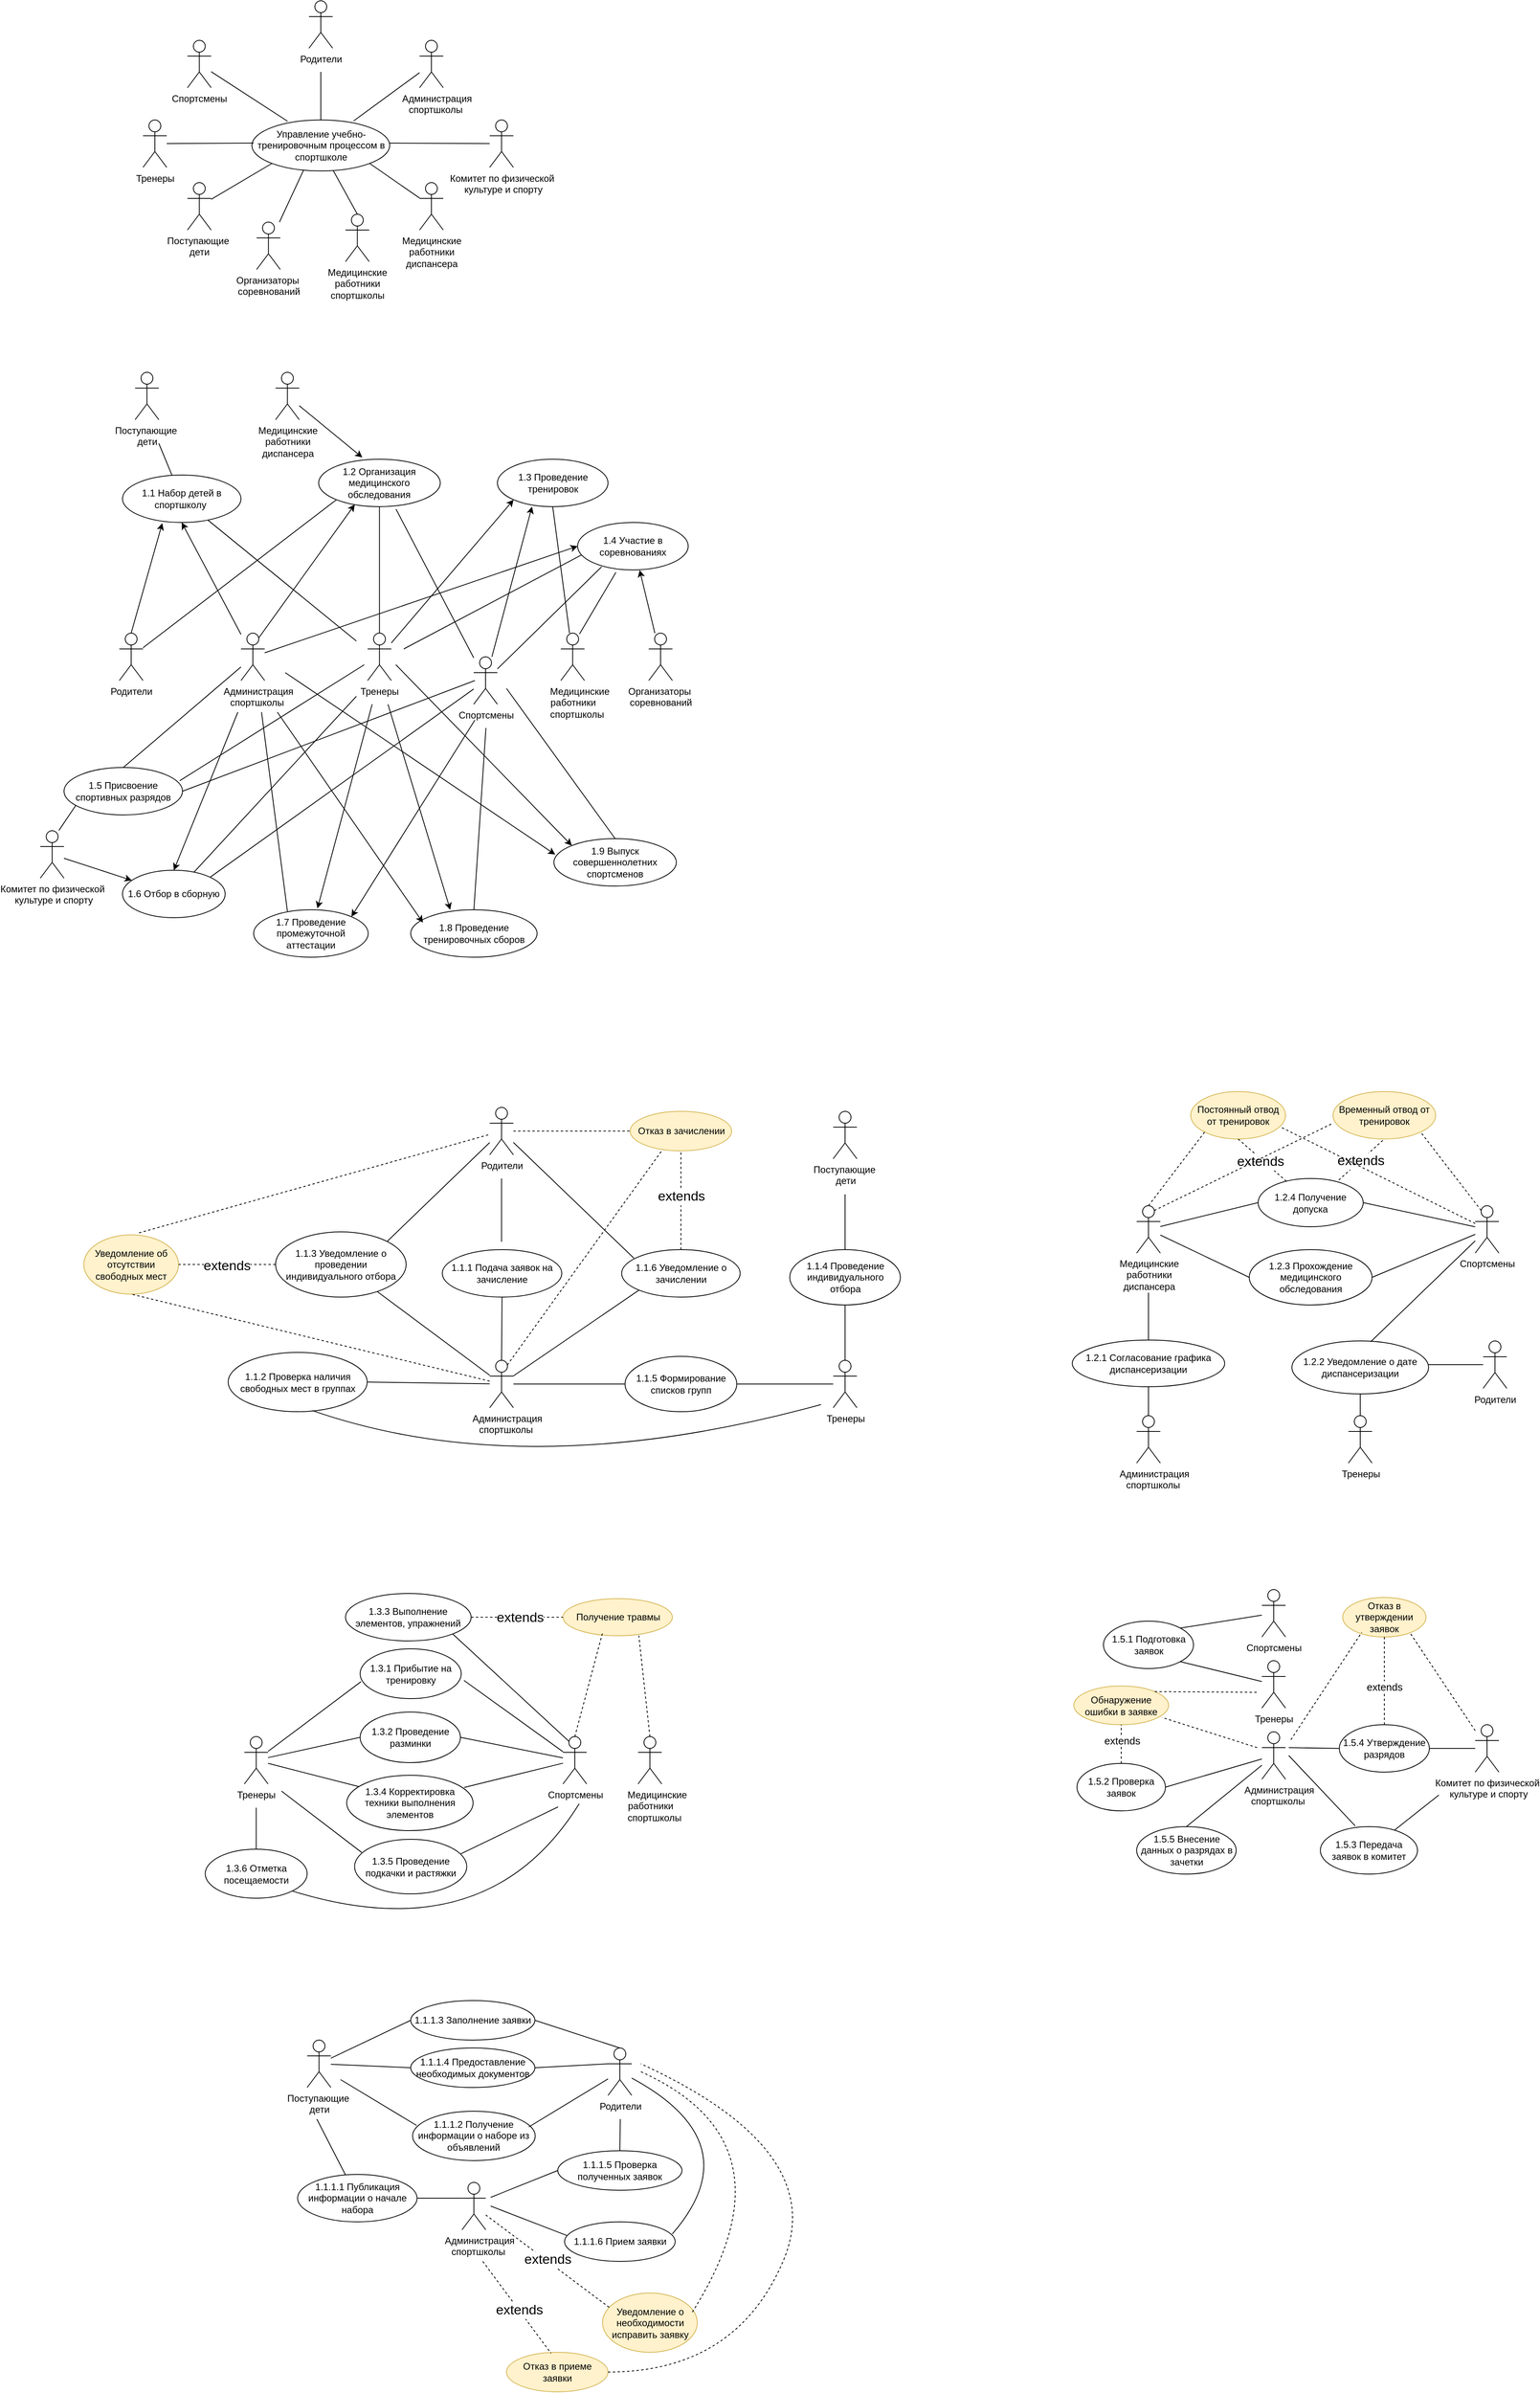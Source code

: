 <mxfile version="26.2.10" pages="2">
  <diagram name="Страница — 1" id="elKbMvYr-rwb62aDMM5-">
    <mxGraphModel dx="1992" dy="1356" grid="1" gridSize="10" guides="1" tooltips="1" connect="1" arrows="1" fold="1" page="1" pageScale="1" pageWidth="3300" pageHeight="4681" math="0" shadow="0">
      <root>
        <mxCell id="0" />
        <mxCell id="1" parent="0" />
        <mxCell id="y-zoNaZJvGzwKs-KD9OO-1" value="Спортсмены" style="shape=umlActor;verticalLabelPosition=bottom;verticalAlign=top;html=1;" parent="1" vertex="1">
          <mxGeometry x="336.25" y="150" width="30" height="60" as="geometry" />
        </mxCell>
        <mxCell id="y-zoNaZJvGzwKs-KD9OO-2" value="&lt;div&gt;&lt;span style=&quot;background-color: transparent; color: light-dark(rgb(0, 0, 0), rgb(255, 255, 255));&quot;&gt;Управление учебно-тренировочным процессом в спортшколе&lt;/span&gt;&lt;/div&gt;" style="ellipse;whiteSpace=wrap;html=1;" parent="1" vertex="1">
          <mxGeometry x="417.75" y="250.75" width="174.5" height="64.5" as="geometry" />
        </mxCell>
        <mxCell id="y-zoNaZJvGzwKs-KD9OO-3" value="Тренеры" style="shape=umlActor;verticalLabelPosition=bottom;verticalAlign=top;html=1;" parent="1" vertex="1">
          <mxGeometry x="280" y="250.75" width="30" height="60" as="geometry" />
        </mxCell>
        <mxCell id="y-zoNaZJvGzwKs-KD9OO-4" value="Медицинские&lt;div&gt;&amp;nbsp;работники&amp;nbsp;&lt;/div&gt;&lt;div&gt;диспансера&lt;/div&gt;" style="shape=umlActor;verticalLabelPosition=bottom;verticalAlign=top;html=1;" parent="1" vertex="1">
          <mxGeometry x="630" y="330" width="30" height="60" as="geometry" />
        </mxCell>
        <mxCell id="y-zoNaZJvGzwKs-KD9OO-5" value="&amp;nbsp; &amp;nbsp; &amp;nbsp;Администрация&amp;nbsp;&lt;div&gt;&amp;nbsp; &amp;nbsp;спортшколы&lt;/div&gt;" style="shape=umlActor;verticalLabelPosition=bottom;verticalAlign=top;html=1;" parent="1" vertex="1">
          <mxGeometry x="630" y="150" width="30" height="60" as="geometry" />
        </mxCell>
        <mxCell id="y-zoNaZJvGzwKs-KD9OO-6" value="Организаторы&amp;nbsp;&lt;div&gt;соревнований&lt;/div&gt;" style="shape=umlActor;verticalLabelPosition=bottom;verticalAlign=top;html=1;" parent="1" vertex="1">
          <mxGeometry x="423.75" y="380" width="30" height="60" as="geometry" />
        </mxCell>
        <mxCell id="y-zoNaZJvGzwKs-KD9OO-7" value="Комитет по физической&lt;div&gt;&amp;nbsp;культуре и спорту&lt;/div&gt;" style="shape=umlActor;verticalLabelPosition=bottom;verticalAlign=top;html=1;" parent="1" vertex="1">
          <mxGeometry x="718.75" y="250.75" width="30" height="60" as="geometry" />
        </mxCell>
        <mxCell id="y-zoNaZJvGzwKs-KD9OO-13" value="Родители" style="shape=umlActor;verticalLabelPosition=bottom;verticalAlign=top;html=1;" parent="1" vertex="1">
          <mxGeometry x="490" y="100" width="30" height="60" as="geometry" />
        </mxCell>
        <mxCell id="y-zoNaZJvGzwKs-KD9OO-15" value="Медицинские&lt;div&gt;&amp;nbsp;работники&amp;nbsp;&lt;/div&gt;&lt;div&gt;спортшколы&lt;/div&gt;" style="shape=umlActor;verticalLabelPosition=bottom;verticalAlign=top;html=1;" parent="1" vertex="1">
          <mxGeometry x="536.25" y="370" width="30" height="60" as="geometry" />
        </mxCell>
        <mxCell id="y-zoNaZJvGzwKs-KD9OO-27" value="" style="endArrow=none;html=1;rounded=0;exitX=0.259;exitY=0.025;exitDx=0;exitDy=0;exitPerimeter=0;" parent="1" source="y-zoNaZJvGzwKs-KD9OO-2" target="y-zoNaZJvGzwKs-KD9OO-1" edge="1">
          <mxGeometry width="50" height="50" relative="1" as="geometry">
            <mxPoint x="471" y="236" as="sourcePoint" />
            <mxPoint x="450" y="200" as="targetPoint" />
          </mxGeometry>
        </mxCell>
        <mxCell id="y-zoNaZJvGzwKs-KD9OO-28" value="" style="endArrow=none;html=1;rounded=0;exitX=0.5;exitY=0;exitDx=0;exitDy=0;" parent="1" source="y-zoNaZJvGzwKs-KD9OO-2" edge="1">
          <mxGeometry width="50" height="50" relative="1" as="geometry">
            <mxPoint x="490" y="320" as="sourcePoint" />
            <mxPoint x="505" y="190" as="targetPoint" />
          </mxGeometry>
        </mxCell>
        <mxCell id="y-zoNaZJvGzwKs-KD9OO-29" value="" style="endArrow=none;html=1;rounded=0;exitX=0.738;exitY=0.019;exitDx=0;exitDy=0;exitPerimeter=0;" parent="1" source="y-zoNaZJvGzwKs-KD9OO-2" target="y-zoNaZJvGzwKs-KD9OO-5" edge="1">
          <mxGeometry width="50" height="50" relative="1" as="geometry">
            <mxPoint x="537" y="237" as="sourcePoint" />
            <mxPoint x="590" y="250" as="targetPoint" />
          </mxGeometry>
        </mxCell>
        <mxCell id="y-zoNaZJvGzwKs-KD9OO-33" value="" style="endArrow=none;html=1;rounded=0;" parent="1" target="y-zoNaZJvGzwKs-KD9OO-7" edge="1">
          <mxGeometry width="50" height="50" relative="1" as="geometry">
            <mxPoint x="592" y="280" as="sourcePoint" />
            <mxPoint x="696" y="280" as="targetPoint" />
          </mxGeometry>
        </mxCell>
        <mxCell id="y-zoNaZJvGzwKs-KD9OO-35" value="" style="endArrow=none;html=1;rounded=0;exitX=0.5;exitY=0;exitDx=0;exitDy=0;exitPerimeter=0;entryX=0.589;entryY=0.987;entryDx=0;entryDy=0;entryPerimeter=0;" parent="1" source="y-zoNaZJvGzwKs-KD9OO-15" target="y-zoNaZJvGzwKs-KD9OO-2" edge="1">
          <mxGeometry width="50" height="50" relative="1" as="geometry">
            <mxPoint x="490" y="320" as="sourcePoint" />
            <mxPoint x="530" y="340" as="targetPoint" />
          </mxGeometry>
        </mxCell>
        <mxCell id="y-zoNaZJvGzwKs-KD9OO-36" value="" style="endArrow=none;html=1;rounded=0;exitX=1;exitY=1;exitDx=0;exitDy=0;" parent="1" source="y-zoNaZJvGzwKs-KD9OO-2" target="y-zoNaZJvGzwKs-KD9OO-4" edge="1">
          <mxGeometry width="50" height="50" relative="1" as="geometry">
            <mxPoint x="490" y="320" as="sourcePoint" />
            <mxPoint x="620" y="340.223" as="targetPoint" />
          </mxGeometry>
        </mxCell>
        <mxCell id="y-zoNaZJvGzwKs-KD9OO-39" value="" style="endArrow=none;html=1;rounded=0;" parent="1" source="y-zoNaZJvGzwKs-KD9OO-3" edge="1">
          <mxGeometry width="50" height="50" relative="1" as="geometry">
            <mxPoint x="340" y="283" as="sourcePoint" />
            <mxPoint x="420" y="280" as="targetPoint" />
          </mxGeometry>
        </mxCell>
        <mxCell id="y-zoNaZJvGzwKs-KD9OO-41" value="1.1 Набор детей в спортшколу&amp;nbsp;" style="ellipse;whiteSpace=wrap;html=1;" parent="1" vertex="1">
          <mxGeometry x="254" y="700" width="150" height="60" as="geometry" />
        </mxCell>
        <mxCell id="y-zoNaZJvGzwKs-KD9OO-42" value="1.2 Организация медицинского обследования" style="ellipse;whiteSpace=wrap;html=1;" parent="1" vertex="1">
          <mxGeometry x="502.25" y="680" width="154" height="60" as="geometry" />
        </mxCell>
        <mxCell id="y-zoNaZJvGzwKs-KD9OO-43" value="1.3 Проведение тренировок" style="ellipse;whiteSpace=wrap;html=1;" parent="1" vertex="1">
          <mxGeometry x="728.5" y="680" width="140" height="60" as="geometry" />
        </mxCell>
        <mxCell id="y-zoNaZJvGzwKs-KD9OO-44" value="1.4 Участие в соревнованиях" style="ellipse;whiteSpace=wrap;html=1;" parent="1" vertex="1">
          <mxGeometry x="830" y="760" width="140" height="60" as="geometry" />
        </mxCell>
        <mxCell id="y-zoNaZJvGzwKs-KD9OO-45" value="1.5 Присвоение спортивных разрядов" style="ellipse;whiteSpace=wrap;html=1;" parent="1" vertex="1">
          <mxGeometry x="180" y="1070" width="150" height="60" as="geometry" />
        </mxCell>
        <mxCell id="y-zoNaZJvGzwKs-KD9OO-46" value="1.7 Проведение промежуточной аттестации" style="ellipse;whiteSpace=wrap;html=1;" parent="1" vertex="1">
          <mxGeometry x="420" y="1250" width="145" height="60" as="geometry" />
        </mxCell>
        <mxCell id="y-zoNaZJvGzwKs-KD9OO-47" value="1.8 Проведение тренировочных сборов" style="ellipse;whiteSpace=wrap;html=1;" parent="1" vertex="1">
          <mxGeometry x="618.75" y="1250" width="160" height="60" as="geometry" />
        </mxCell>
        <mxCell id="y-zoNaZJvGzwKs-KD9OO-48" value="1.9 Выпуск совершеннолетних спортсменов" style="ellipse;whiteSpace=wrap;html=1;" parent="1" vertex="1">
          <mxGeometry x="800" y="1160" width="155" height="60" as="geometry" />
        </mxCell>
        <mxCell id="y-zoNaZJvGzwKs-KD9OO-49" value="Родители" style="shape=umlActor;verticalLabelPosition=bottom;verticalAlign=top;html=1;" parent="1" vertex="1">
          <mxGeometry x="250" y="900" width="30" height="60" as="geometry" />
        </mxCell>
        <mxCell id="y-zoNaZJvGzwKs-KD9OO-50" value="&amp;nbsp; &amp;nbsp; &amp;nbsp;Администрация&amp;nbsp;&lt;div&gt;&amp;nbsp; &amp;nbsp;спортшколы&lt;/div&gt;" style="shape=umlActor;verticalLabelPosition=bottom;verticalAlign=top;html=1;" parent="1" vertex="1">
          <mxGeometry x="404" y="900" width="30" height="60" as="geometry" />
        </mxCell>
        <mxCell id="y-zoNaZJvGzwKs-KD9OO-51" value="Тренеры" style="shape=umlActor;verticalLabelPosition=bottom;verticalAlign=top;html=1;" parent="1" vertex="1">
          <mxGeometry x="564.25" y="900" width="30" height="60" as="geometry" />
        </mxCell>
        <mxCell id="y-zoNaZJvGzwKs-KD9OO-52" value="" style="endArrow=classic;html=1;rounded=0;entryX=0.5;entryY=1;entryDx=0;entryDy=0;endFill=1;" parent="1" source="y-zoNaZJvGzwKs-KD9OO-50" target="y-zoNaZJvGzwKs-KD9OO-41" edge="1">
          <mxGeometry width="50" height="50" relative="1" as="geometry">
            <mxPoint x="552.5" y="810" as="sourcePoint" />
            <mxPoint x="602.5" y="760" as="targetPoint" />
          </mxGeometry>
        </mxCell>
        <mxCell id="y-zoNaZJvGzwKs-KD9OO-53" value="" style="endArrow=none;html=1;rounded=0;" parent="1" target="y-zoNaZJvGzwKs-KD9OO-41" edge="1">
          <mxGeometry width="50" height="50" relative="1" as="geometry">
            <mxPoint x="550" y="910" as="sourcePoint" />
            <mxPoint x="602.5" y="760" as="targetPoint" />
          </mxGeometry>
        </mxCell>
        <mxCell id="y-zoNaZJvGzwKs-KD9OO-54" value="" style="endArrow=classic;html=1;rounded=0;entryX=0.336;entryY=1.014;entryDx=0;entryDy=0;entryPerimeter=0;exitX=0.5;exitY=0;exitDx=0;exitDy=0;exitPerimeter=0;endFill=1;" parent="1" source="y-zoNaZJvGzwKs-KD9OO-49" target="y-zoNaZJvGzwKs-KD9OO-41" edge="1">
          <mxGeometry width="50" height="50" relative="1" as="geometry">
            <mxPoint x="270" y="890" as="sourcePoint" />
            <mxPoint x="376.25" y="709" as="targetPoint" />
          </mxGeometry>
        </mxCell>
        <mxCell id="y-zoNaZJvGzwKs-KD9OO-55" value="Поступающие&amp;nbsp;&lt;div&gt;дети&lt;/div&gt;" style="shape=umlActor;verticalLabelPosition=bottom;verticalAlign=top;html=1;" parent="1" vertex="1">
          <mxGeometry x="270" y="570" width="30" height="60" as="geometry" />
        </mxCell>
        <mxCell id="y-zoNaZJvGzwKs-KD9OO-56" value="" style="endArrow=none;html=1;rounded=0;" parent="1" target="y-zoNaZJvGzwKs-KD9OO-41" edge="1">
          <mxGeometry width="50" height="50" relative="1" as="geometry">
            <mxPoint x="300" y="660" as="sourcePoint" />
            <mxPoint x="356.25" y="770" as="targetPoint" />
          </mxGeometry>
        </mxCell>
        <mxCell id="y-zoNaZJvGzwKs-KD9OO-57" value="Поступающие&amp;nbsp;&lt;div&gt;дети&lt;/div&gt;" style="shape=umlActor;verticalLabelPosition=bottom;verticalAlign=top;html=1;" parent="1" vertex="1">
          <mxGeometry x="336.25" y="330" width="30" height="60" as="geometry" />
        </mxCell>
        <mxCell id="y-zoNaZJvGzwKs-KD9OO-59" value="" style="endArrow=none;html=1;rounded=0;entryX=0.376;entryY=0.978;entryDx=0;entryDy=0;entryPerimeter=0;" parent="1" source="y-zoNaZJvGzwKs-KD9OO-6" target="y-zoNaZJvGzwKs-KD9OO-2" edge="1">
          <mxGeometry width="50" height="50" relative="1" as="geometry">
            <mxPoint x="490" y="340" as="sourcePoint" />
            <mxPoint x="540" y="290" as="targetPoint" />
          </mxGeometry>
        </mxCell>
        <mxCell id="y-zoNaZJvGzwKs-KD9OO-62" value="" style="endArrow=none;html=1;rounded=0;entryX=0;entryY=1;entryDx=0;entryDy=0;" parent="1" source="y-zoNaZJvGzwKs-KD9OO-57" target="y-zoNaZJvGzwKs-KD9OO-2" edge="1">
          <mxGeometry width="50" height="50" relative="1" as="geometry">
            <mxPoint x="470" y="340" as="sourcePoint" />
            <mxPoint x="520" y="290" as="targetPoint" />
          </mxGeometry>
        </mxCell>
        <mxCell id="y-zoNaZJvGzwKs-KD9OO-63" value="" style="endArrow=none;html=1;rounded=0;entryX=0.5;entryY=1;entryDx=0;entryDy=0;" parent="1" source="y-zoNaZJvGzwKs-KD9OO-51" target="y-zoNaZJvGzwKs-KD9OO-42" edge="1">
          <mxGeometry width="50" height="50" relative="1" as="geometry">
            <mxPoint x="560" y="860" as="sourcePoint" />
            <mxPoint x="610" y="810" as="targetPoint" />
          </mxGeometry>
        </mxCell>
        <mxCell id="y-zoNaZJvGzwKs-KD9OO-64" value="" style="endArrow=classic;html=1;rounded=0;exitX=0.75;exitY=0.1;exitDx=0;exitDy=0;exitPerimeter=0;entryX=0.297;entryY=0.954;entryDx=0;entryDy=0;entryPerimeter=0;endFill=1;" parent="1" source="y-zoNaZJvGzwKs-KD9OO-50" target="y-zoNaZJvGzwKs-KD9OO-42" edge="1">
          <mxGeometry width="50" height="50" relative="1" as="geometry">
            <mxPoint x="536.25" y="870" as="sourcePoint" />
            <mxPoint x="586.25" y="820" as="targetPoint" />
          </mxGeometry>
        </mxCell>
        <mxCell id="y-zoNaZJvGzwKs-KD9OO-65" value="Спортсмены" style="shape=umlActor;verticalLabelPosition=bottom;verticalAlign=top;html=1;" parent="1" vertex="1">
          <mxGeometry x="698.5" y="930" width="30" height="60" as="geometry" />
        </mxCell>
        <mxCell id="y-zoNaZJvGzwKs-KD9OO-66" value="" style="endArrow=none;html=1;rounded=0;entryX=0.636;entryY=1.052;entryDx=0;entryDy=0;entryPerimeter=0;" parent="1" source="y-zoNaZJvGzwKs-KD9OO-65" target="y-zoNaZJvGzwKs-KD9OO-42" edge="1">
          <mxGeometry width="50" height="50" relative="1" as="geometry">
            <mxPoint x="676.25" y="950" as="sourcePoint" />
            <mxPoint x="586.25" y="730" as="targetPoint" />
          </mxGeometry>
        </mxCell>
        <mxCell id="y-zoNaZJvGzwKs-KD9OO-70" value="Медицинские&lt;div&gt;&amp;nbsp;работники&amp;nbsp;&lt;/div&gt;&lt;div&gt;диспансера&lt;/div&gt;" style="shape=umlActor;verticalLabelPosition=bottom;verticalAlign=top;html=1;" parent="1" vertex="1">
          <mxGeometry x="447.75" y="570" width="30" height="60" as="geometry" />
        </mxCell>
        <mxCell id="y-zoNaZJvGzwKs-KD9OO-72" value="" style="endArrow=classic;html=1;rounded=0;entryX=0.313;entryY=1;entryDx=0;entryDy=0;entryPerimeter=0;endFill=1;" parent="1" source="y-zoNaZJvGzwKs-KD9OO-65" target="y-zoNaZJvGzwKs-KD9OO-43" edge="1">
          <mxGeometry width="50" height="50" relative="1" as="geometry">
            <mxPoint x="586.25" y="850" as="sourcePoint" />
            <mxPoint x="636.25" y="800" as="targetPoint" />
          </mxGeometry>
        </mxCell>
        <mxCell id="y-zoNaZJvGzwKs-KD9OO-73" value="" style="endArrow=none;html=1;rounded=0;exitX=0.359;exitY=-0.037;exitDx=0;exitDy=0;exitPerimeter=0;startArrow=classic;startFill=1;" parent="1" source="y-zoNaZJvGzwKs-KD9OO-42" target="y-zoNaZJvGzwKs-KD9OO-70" edge="1">
          <mxGeometry width="50" height="50" relative="1" as="geometry">
            <mxPoint x="586.25" y="800" as="sourcePoint" />
            <mxPoint x="636.25" y="750" as="targetPoint" />
          </mxGeometry>
        </mxCell>
        <mxCell id="y-zoNaZJvGzwKs-KD9OO-74" value="" style="endArrow=classic;html=1;rounded=0;entryX=0;entryY=1;entryDx=0;entryDy=0;endFill=1;" parent="1" source="y-zoNaZJvGzwKs-KD9OO-51" target="y-zoNaZJvGzwKs-KD9OO-43" edge="1">
          <mxGeometry width="50" height="50" relative="1" as="geometry">
            <mxPoint x="606.25" y="870" as="sourcePoint" />
            <mxPoint x="646.25" y="810" as="targetPoint" />
          </mxGeometry>
        </mxCell>
        <mxCell id="y-zoNaZJvGzwKs-KD9OO-75" value="&amp;nbsp; &amp;nbsp; &amp;nbsp;Медицинские&lt;div&gt;&amp;nbsp;работники&amp;nbsp;&lt;/div&gt;&lt;div&gt;&amp;nbsp; &amp;nbsp;спортшколы&lt;/div&gt;" style="shape=umlActor;verticalLabelPosition=bottom;verticalAlign=top;html=1;" parent="1" vertex="1">
          <mxGeometry x="808.75" y="900" width="30" height="60" as="geometry" />
        </mxCell>
        <mxCell id="y-zoNaZJvGzwKs-KD9OO-78" value="" style="endArrow=none;html=1;rounded=0;exitX=0.346;exitY=1.053;exitDx=0;exitDy=0;exitPerimeter=0;entryX=0.788;entryY=0.018;entryDx=0;entryDy=0;entryPerimeter=0;" parent="1" source="y-zoNaZJvGzwKs-KD9OO-44" target="y-zoNaZJvGzwKs-KD9OO-75" edge="1">
          <mxGeometry width="50" height="50" relative="1" as="geometry">
            <mxPoint x="900" y="850" as="sourcePoint" />
            <mxPoint x="966.25" y="712" as="targetPoint" />
          </mxGeometry>
        </mxCell>
        <mxCell id="y-zoNaZJvGzwKs-KD9OO-79" value="Организаторы&amp;nbsp;&lt;div&gt;соревнований&lt;/div&gt;" style="shape=umlActor;verticalLabelPosition=bottom;verticalAlign=top;html=1;" parent="1" vertex="1">
          <mxGeometry x="920" y="900" width="30" height="60" as="geometry" />
        </mxCell>
        <mxCell id="y-zoNaZJvGzwKs-KD9OO-80" value="" style="endArrow=classic;html=1;rounded=0;entryX=0.561;entryY=1.004;entryDx=0;entryDy=0;entryPerimeter=0;endFill=1;" parent="1" source="y-zoNaZJvGzwKs-KD9OO-79" target="y-zoNaZJvGzwKs-KD9OO-44" edge="1">
          <mxGeometry width="50" height="50" relative="1" as="geometry">
            <mxPoint x="586.25" y="900" as="sourcePoint" />
            <mxPoint x="636.25" y="850" as="targetPoint" />
          </mxGeometry>
        </mxCell>
        <mxCell id="y-zoNaZJvGzwKs-KD9OO-81" value="" style="endArrow=none;html=1;rounded=0;entryX=0.217;entryY=0.936;entryDx=0;entryDy=0;entryPerimeter=0;" parent="1" source="y-zoNaZJvGzwKs-KD9OO-65" target="y-zoNaZJvGzwKs-KD9OO-44" edge="1">
          <mxGeometry width="50" height="50" relative="1" as="geometry">
            <mxPoint x="586.25" y="890" as="sourcePoint" />
            <mxPoint x="636.25" y="840" as="targetPoint" />
          </mxGeometry>
        </mxCell>
        <mxCell id="y-zoNaZJvGzwKs-KD9OO-85" value="" style="endArrow=none;html=1;rounded=0;entryX=0.034;entryY=0.687;entryDx=0;entryDy=0;entryPerimeter=0;" parent="1" target="y-zoNaZJvGzwKs-KD9OO-44" edge="1">
          <mxGeometry width="50" height="50" relative="1" as="geometry">
            <mxPoint x="610" y="920" as="sourcePoint" />
            <mxPoint x="676.25" y="900" as="targetPoint" />
          </mxGeometry>
        </mxCell>
        <mxCell id="y-zoNaZJvGzwKs-KD9OO-86" value="" style="endArrow=none;html=1;rounded=0;entryX=0;entryY=1;entryDx=0;entryDy=0;" parent="1" source="y-zoNaZJvGzwKs-KD9OO-49" target="y-zoNaZJvGzwKs-KD9OO-42" edge="1">
          <mxGeometry width="50" height="50" relative="1" as="geometry">
            <mxPoint x="626.25" y="980" as="sourcePoint" />
            <mxPoint x="676.25" y="930" as="targetPoint" />
          </mxGeometry>
        </mxCell>
        <mxCell id="y-zoNaZJvGzwKs-KD9OO-87" value="Комитет по физической&lt;div&gt;&amp;nbsp;культуре и спорту&lt;/div&gt;" style="shape=umlActor;verticalLabelPosition=bottom;verticalAlign=top;html=1;" parent="1" vertex="1">
          <mxGeometry x="150" y="1150" width="30" height="60" as="geometry" />
        </mxCell>
        <mxCell id="y-zoNaZJvGzwKs-KD9OO-96" value="" style="endArrow=none;html=1;rounded=0;entryX=0.5;entryY=0;entryDx=0;entryDy=0;" parent="1" source="y-zoNaZJvGzwKs-KD9OO-50" target="y-zoNaZJvGzwKs-KD9OO-45" edge="1">
          <mxGeometry width="50" height="50" relative="1" as="geometry">
            <mxPoint x="410" y="1020" as="sourcePoint" />
            <mxPoint x="830" y="1180" as="targetPoint" />
          </mxGeometry>
        </mxCell>
        <mxCell id="y-zoNaZJvGzwKs-KD9OO-100" value="" style="endArrow=none;html=1;rounded=0;entryX=0.295;entryY=0.037;entryDx=0;entryDy=0;entryPerimeter=0;" parent="1" target="y-zoNaZJvGzwKs-KD9OO-46" edge="1">
          <mxGeometry width="50" height="50" relative="1" as="geometry">
            <mxPoint x="430" y="1000" as="sourcePoint" />
            <mxPoint x="540" y="1200" as="targetPoint" />
          </mxGeometry>
        </mxCell>
        <mxCell id="y-zoNaZJvGzwKs-KD9OO-101" value="" style="endArrow=none;html=1;rounded=0;exitX=0.557;exitY=-0.029;exitDx=0;exitDy=0;exitPerimeter=0;startArrow=classic;startFill=1;" parent="1" source="y-zoNaZJvGzwKs-KD9OO-46" edge="1">
          <mxGeometry width="50" height="50" relative="1" as="geometry">
            <mxPoint x="530" y="1180" as="sourcePoint" />
            <mxPoint x="570" y="990" as="targetPoint" />
          </mxGeometry>
        </mxCell>
        <mxCell id="y-zoNaZJvGzwKs-KD9OO-102" value="" style="endArrow=none;html=1;rounded=0;exitX=1;exitY=0;exitDx=0;exitDy=0;startArrow=classic;startFill=1;" parent="1" source="y-zoNaZJvGzwKs-KD9OO-46" edge="1">
          <mxGeometry width="50" height="50" relative="1" as="geometry">
            <mxPoint x="510" y="1227" as="sourcePoint" />
            <mxPoint x="700" y="1010" as="targetPoint" />
          </mxGeometry>
        </mxCell>
        <mxCell id="y-zoNaZJvGzwKs-KD9OO-103" value="" style="endArrow=none;html=1;rounded=0;exitX=0.5;exitY=0;exitDx=0;exitDy=0;" parent="1" source="y-zoNaZJvGzwKs-KD9OO-47" edge="1">
          <mxGeometry width="50" height="50" relative="1" as="geometry">
            <mxPoint x="710" y="1240" as="sourcePoint" />
            <mxPoint x="714" y="1020" as="targetPoint" />
          </mxGeometry>
        </mxCell>
        <mxCell id="y-zoNaZJvGzwKs-KD9OO-104" value="" style="endArrow=none;html=1;rounded=0;exitX=0.313;exitY=0;exitDx=0;exitDy=0;exitPerimeter=0;startArrow=classic;startFill=1;" parent="1" source="y-zoNaZJvGzwKs-KD9OO-47" edge="1">
          <mxGeometry width="50" height="50" relative="1" as="geometry">
            <mxPoint x="630" y="1120" as="sourcePoint" />
            <mxPoint x="590" y="990" as="targetPoint" />
          </mxGeometry>
        </mxCell>
        <mxCell id="y-zoNaZJvGzwKs-KD9OO-105" value="" style="endArrow=none;html=1;rounded=0;exitX=0.097;exitY=0.271;exitDx=0;exitDy=0;exitPerimeter=0;startArrow=classic;startFill=1;" parent="1" source="y-zoNaZJvGzwKs-KD9OO-47" edge="1">
          <mxGeometry width="50" height="50" relative="1" as="geometry">
            <mxPoint x="680" y="950" as="sourcePoint" />
            <mxPoint x="450" y="1000" as="targetPoint" />
          </mxGeometry>
        </mxCell>
        <mxCell id="y-zoNaZJvGzwKs-KD9OO-106" value="" style="endArrow=none;html=1;rounded=0;exitX=0.5;exitY=0;exitDx=0;exitDy=0;" parent="1" source="y-zoNaZJvGzwKs-KD9OO-48" edge="1">
          <mxGeometry width="50" height="50" relative="1" as="geometry">
            <mxPoint x="680" y="950" as="sourcePoint" />
            <mxPoint x="740" y="970" as="targetPoint" />
          </mxGeometry>
        </mxCell>
        <mxCell id="y-zoNaZJvGzwKs-KD9OO-114" value="" style="endArrow=classic;html=1;rounded=0;entryX=0;entryY=0.5;entryDx=0;entryDy=0;endFill=1;" parent="1" source="y-zoNaZJvGzwKs-KD9OO-50" target="y-zoNaZJvGzwKs-KD9OO-44" edge="1">
          <mxGeometry width="50" height="50" relative="1" as="geometry">
            <mxPoint x="570" y="980" as="sourcePoint" />
            <mxPoint x="850" y="780" as="targetPoint" />
          </mxGeometry>
        </mxCell>
        <mxCell id="y-zoNaZJvGzwKs-KD9OO-116" value="" style="endArrow=none;html=1;rounded=0;exitX=0;exitY=0;exitDx=0;exitDy=0;startArrow=classic;startFill=1;" parent="1" source="y-zoNaZJvGzwKs-KD9OO-48" edge="1">
          <mxGeometry width="50" height="50" relative="1" as="geometry">
            <mxPoint x="690" y="1110" as="sourcePoint" />
            <mxPoint x="600" y="940" as="targetPoint" />
          </mxGeometry>
        </mxCell>
        <mxCell id="y-zoNaZJvGzwKs-KD9OO-119" value="" style="endArrow=none;html=1;rounded=0;entryX=0.5;entryY=1;entryDx=0;entryDy=0;" parent="1" source="y-zoNaZJvGzwKs-KD9OO-75" target="y-zoNaZJvGzwKs-KD9OO-43" edge="1">
          <mxGeometry width="50" height="50" relative="1" as="geometry">
            <mxPoint x="610" y="920" as="sourcePoint" />
            <mxPoint x="660" y="870" as="targetPoint" />
          </mxGeometry>
        </mxCell>
        <mxCell id="y-zoNaZJvGzwKs-KD9OO-120" value="1.6 Отбор в сборную" style="ellipse;whiteSpace=wrap;html=1;" parent="1" vertex="1">
          <mxGeometry x="254" y="1200" width="130" height="60" as="geometry" />
        </mxCell>
        <mxCell id="y-zoNaZJvGzwKs-KD9OO-121" value="" style="endArrow=none;html=1;rounded=0;exitX=0.977;exitY=0.278;exitDx=0;exitDy=0;exitPerimeter=0;" parent="1" source="y-zoNaZJvGzwKs-KD9OO-45" edge="1">
          <mxGeometry width="50" height="50" relative="1" as="geometry">
            <mxPoint x="520" y="1030" as="sourcePoint" />
            <mxPoint x="560" y="940" as="targetPoint" />
          </mxGeometry>
        </mxCell>
        <mxCell id="y-zoNaZJvGzwKs-KD9OO-122" value="" style="endArrow=none;html=1;rounded=0;exitX=0.787;exitY=-0.007;exitDx=0;exitDy=0;exitPerimeter=0;entryX=0.099;entryY=0.8;entryDx=0;entryDy=0;entryPerimeter=0;" parent="1" source="y-zoNaZJvGzwKs-KD9OO-87" target="y-zoNaZJvGzwKs-KD9OO-45" edge="1">
          <mxGeometry width="50" height="50" relative="1" as="geometry">
            <mxPoint x="460" y="1190" as="sourcePoint" />
            <mxPoint x="510" y="1140" as="targetPoint" />
          </mxGeometry>
        </mxCell>
        <mxCell id="y-zoNaZJvGzwKs-KD9OO-123" value="" style="endArrow=none;html=1;rounded=0;startArrow=classic;startFill=1;" parent="1" source="y-zoNaZJvGzwKs-KD9OO-120" target="y-zoNaZJvGzwKs-KD9OO-87" edge="1">
          <mxGeometry width="50" height="50" relative="1" as="geometry">
            <mxPoint x="420" y="1170" as="sourcePoint" />
            <mxPoint x="470" y="1120" as="targetPoint" />
          </mxGeometry>
        </mxCell>
        <mxCell id="y-zoNaZJvGzwKs-KD9OO-124" value="" style="endArrow=none;html=1;rounded=0;" parent="1" source="y-zoNaZJvGzwKs-KD9OO-120" edge="1">
          <mxGeometry width="50" height="50" relative="1" as="geometry">
            <mxPoint x="550" y="1080" as="sourcePoint" />
            <mxPoint x="550" y="980" as="targetPoint" />
          </mxGeometry>
        </mxCell>
        <mxCell id="y-zoNaZJvGzwKs-KD9OO-125" value="" style="endArrow=none;html=1;rounded=0;exitX=0.5;exitY=0;exitDx=0;exitDy=0;startArrow=classic;startFill=1;" parent="1" source="y-zoNaZJvGzwKs-KD9OO-120" edge="1">
          <mxGeometry width="50" height="50" relative="1" as="geometry">
            <mxPoint x="550" y="1080" as="sourcePoint" />
            <mxPoint x="400" y="1000" as="targetPoint" />
          </mxGeometry>
        </mxCell>
        <mxCell id="y-zoNaZJvGzwKs-KD9OO-126" value="" style="endArrow=none;html=1;rounded=0;exitX=1;exitY=0;exitDx=0;exitDy=0;" parent="1" source="y-zoNaZJvGzwKs-KD9OO-120" target="y-zoNaZJvGzwKs-KD9OO-65" edge="1">
          <mxGeometry width="50" height="50" relative="1" as="geometry">
            <mxPoint x="550" y="1060" as="sourcePoint" />
            <mxPoint x="600" y="1010" as="targetPoint" />
          </mxGeometry>
        </mxCell>
        <mxCell id="y-zoNaZJvGzwKs-KD9OO-130" value="" style="endArrow=none;html=1;rounded=0;exitX=1;exitY=0.5;exitDx=0;exitDy=0;" parent="1" source="y-zoNaZJvGzwKs-KD9OO-45" edge="1">
          <mxGeometry width="50" height="50" relative="1" as="geometry">
            <mxPoint x="550" y="1000" as="sourcePoint" />
            <mxPoint x="700" y="960" as="targetPoint" />
          </mxGeometry>
        </mxCell>
        <mxCell id="y-zoNaZJvGzwKs-KD9OO-132" value="Поступающие&amp;nbsp;&lt;div&gt;дети&lt;/div&gt;" style="shape=umlActor;verticalLabelPosition=bottom;verticalAlign=top;html=1;" parent="1" vertex="1">
          <mxGeometry x="1153.5" y="1505" width="30" height="60" as="geometry" />
        </mxCell>
        <mxCell id="y-zoNaZJvGzwKs-KD9OO-133" value="Родители" style="shape=umlActor;verticalLabelPosition=bottom;verticalAlign=top;html=1;" parent="1" vertex="1">
          <mxGeometry x="718.75" y="1500" width="30" height="60" as="geometry" />
        </mxCell>
        <mxCell id="y-zoNaZJvGzwKs-KD9OO-134" value="&amp;nbsp; &amp;nbsp; &amp;nbsp;Администрация&amp;nbsp;&lt;div&gt;&amp;nbsp; &amp;nbsp;спортшколы&lt;/div&gt;" style="shape=umlActor;verticalLabelPosition=bottom;verticalAlign=top;html=1;" parent="1" vertex="1">
          <mxGeometry x="718.75" y="1820" width="30" height="60" as="geometry" />
        </mxCell>
        <mxCell id="y-zoNaZJvGzwKs-KD9OO-135" value="Тренеры" style="shape=umlActor;verticalLabelPosition=bottom;verticalAlign=top;html=1;" parent="1" vertex="1">
          <mxGeometry x="1153.5" y="1820" width="30" height="60" as="geometry" />
        </mxCell>
        <mxCell id="y-zoNaZJvGzwKs-KD9OO-136" value="1.1.1 Подача заявок на зачисление" style="ellipse;whiteSpace=wrap;html=1;" parent="1" vertex="1">
          <mxGeometry x="658.75" y="1680" width="151.25" height="60" as="geometry" />
        </mxCell>
        <mxCell id="y-zoNaZJvGzwKs-KD9OO-137" value="1.1.2 Проверка наличия свободных мест в группах" style="ellipse;whiteSpace=wrap;html=1;" parent="1" vertex="1">
          <mxGeometry x="387.75" y="1810" width="176" height="75" as="geometry" />
        </mxCell>
        <mxCell id="y-zoNaZJvGzwKs-KD9OO-138" value="1.1.3 Уведомление о проведении индивидуального отбора" style="ellipse;whiteSpace=wrap;html=1;" parent="1" vertex="1">
          <mxGeometry x="447.75" y="1657.5" width="165.25" height="82.5" as="geometry" />
        </mxCell>
        <mxCell id="y-zoNaZJvGzwKs-KD9OO-139" value="1.1.4 Проведение индивидуального отбора" style="ellipse;whiteSpace=wrap;html=1;" parent="1" vertex="1">
          <mxGeometry x="1098.5" y="1680" width="140" height="70" as="geometry" />
        </mxCell>
        <mxCell id="y-zoNaZJvGzwKs-KD9OO-140" value="1.1.5 Формирование списков групп" style="ellipse;whiteSpace=wrap;html=1;" parent="1" vertex="1">
          <mxGeometry x="890" y="1815" width="141.5" height="70" as="geometry" />
        </mxCell>
        <mxCell id="y-zoNaZJvGzwKs-KD9OO-142" value="1.1.6 Уведомление о зачислении" style="ellipse;whiteSpace=wrap;html=1;" parent="1" vertex="1">
          <mxGeometry x="885.75" y="1680" width="150" height="60" as="geometry" />
        </mxCell>
        <mxCell id="y-zoNaZJvGzwKs-KD9OO-143" value="" style="endArrow=none;html=1;rounded=0;" parent="1" edge="1">
          <mxGeometry width="50" height="50" relative="1" as="geometry">
            <mxPoint x="733.75" y="1590" as="sourcePoint" />
            <mxPoint x="733.75" y="1670" as="targetPoint" />
          </mxGeometry>
        </mxCell>
        <mxCell id="y-zoNaZJvGzwKs-KD9OO-144" value="" style="endArrow=none;html=1;rounded=0;entryX=1;entryY=0.5;entryDx=0;entryDy=0;" parent="1" source="y-zoNaZJvGzwKs-KD9OO-134" target="y-zoNaZJvGzwKs-KD9OO-137" edge="1">
          <mxGeometry width="50" height="50" relative="1" as="geometry">
            <mxPoint x="529.5" y="1860" as="sourcePoint" />
            <mxPoint x="593.75" y="1850" as="targetPoint" />
          </mxGeometry>
        </mxCell>
        <mxCell id="y-zoNaZJvGzwKs-KD9OO-146" value="" style="endArrow=none;html=1;rounded=0;" parent="1" source="y-zoNaZJvGzwKs-KD9OO-134" target="y-zoNaZJvGzwKs-KD9OO-138" edge="1">
          <mxGeometry width="50" height="50" relative="1" as="geometry">
            <mxPoint x="661.25" y="1770" as="sourcePoint" />
            <mxPoint x="579.5" y="1810" as="targetPoint" />
          </mxGeometry>
        </mxCell>
        <mxCell id="y-zoNaZJvGzwKs-KD9OO-147" value="" style="endArrow=none;html=1;rounded=0;entryX=1;entryY=0;entryDx=0;entryDy=0;" parent="1" source="y-zoNaZJvGzwKs-KD9OO-133" target="y-zoNaZJvGzwKs-KD9OO-138" edge="1">
          <mxGeometry width="50" height="50" relative="1" as="geometry">
            <mxPoint x="529.5" y="1860" as="sourcePoint" />
            <mxPoint x="399.5" y="1700" as="targetPoint" />
          </mxGeometry>
        </mxCell>
        <mxCell id="y-zoNaZJvGzwKs-KD9OO-148" value="" style="endArrow=none;html=1;rounded=0;exitX=0.5;exitY=0;exitDx=0;exitDy=0;" parent="1" source="y-zoNaZJvGzwKs-KD9OO-139" edge="1">
          <mxGeometry width="50" height="50" relative="1" as="geometry">
            <mxPoint x="1168.5" y="1660" as="sourcePoint" />
            <mxPoint x="1168.5" y="1610" as="targetPoint" />
          </mxGeometry>
        </mxCell>
        <mxCell id="y-zoNaZJvGzwKs-KD9OO-149" value="" style="endArrow=none;html=1;rounded=0;entryX=1;entryY=0.5;entryDx=0;entryDy=0;" parent="1" source="y-zoNaZJvGzwKs-KD9OO-135" target="y-zoNaZJvGzwKs-KD9OO-140" edge="1">
          <mxGeometry width="50" height="50" relative="1" as="geometry">
            <mxPoint x="1120" y="1850" as="sourcePoint" />
            <mxPoint x="1080.0" y="1860" as="targetPoint" />
          </mxGeometry>
        </mxCell>
        <mxCell id="y-zoNaZJvGzwKs-KD9OO-153" value="" style="endArrow=none;html=1;rounded=0;entryX=0;entryY=0.5;entryDx=0;entryDy=0;" parent="1" source="y-zoNaZJvGzwKs-KD9OO-134" target="y-zoNaZJvGzwKs-KD9OO-140" edge="1">
          <mxGeometry width="50" height="50" relative="1" as="geometry">
            <mxPoint x="990" y="1700" as="sourcePoint" />
            <mxPoint x="1040" y="1650" as="targetPoint" />
          </mxGeometry>
        </mxCell>
        <mxCell id="y-zoNaZJvGzwKs-KD9OO-157" value="" style="endArrow=none;html=1;rounded=0;entryX=0.104;entryY=0.181;entryDx=0;entryDy=0;entryPerimeter=0;" parent="1" source="y-zoNaZJvGzwKs-KD9OO-133" target="y-zoNaZJvGzwKs-KD9OO-142" edge="1">
          <mxGeometry width="50" height="50" relative="1" as="geometry">
            <mxPoint x="920" y="1800" as="sourcePoint" />
            <mxPoint x="880" y="1650" as="targetPoint" />
          </mxGeometry>
        </mxCell>
        <mxCell id="y-zoNaZJvGzwKs-KD9OO-158" value="" style="endArrow=none;html=1;rounded=0;entryX=0;entryY=1;entryDx=0;entryDy=0;" parent="1" source="y-zoNaZJvGzwKs-KD9OO-134" target="y-zoNaZJvGzwKs-KD9OO-142" edge="1">
          <mxGeometry width="50" height="50" relative="1" as="geometry">
            <mxPoint x="920" y="1800" as="sourcePoint" />
            <mxPoint x="970" y="1750" as="targetPoint" />
          </mxGeometry>
        </mxCell>
        <mxCell id="y-zoNaZJvGzwKs-KD9OO-159" value="" style="endArrow=none;html=1;rounded=0;entryX=0.5;entryY=1;entryDx=0;entryDy=0;" parent="1" source="y-zoNaZJvGzwKs-KD9OO-135" target="y-zoNaZJvGzwKs-KD9OO-139" edge="1">
          <mxGeometry width="50" height="50" relative="1" as="geometry">
            <mxPoint x="898.5" y="1780" as="sourcePoint" />
            <mxPoint x="1268.5" y="1810" as="targetPoint" />
          </mxGeometry>
        </mxCell>
        <mxCell id="y-zoNaZJvGzwKs-KD9OO-160" value="Уведомление об отсутствии свободных мест" style="ellipse;whiteSpace=wrap;html=1;fillColor=#fff2cc;strokeColor=#d6b656;" parent="1" vertex="1">
          <mxGeometry x="205" y="1661.25" width="120" height="75" as="geometry" />
        </mxCell>
        <mxCell id="y-zoNaZJvGzwKs-KD9OO-161" value="" style="endArrow=none;dashed=1;html=1;rounded=0;entryX=1;entryY=0.5;entryDx=0;entryDy=0;exitX=0;exitY=0.5;exitDx=0;exitDy=0;" parent="1" source="y-zoNaZJvGzwKs-KD9OO-138" target="y-zoNaZJvGzwKs-KD9OO-160" edge="1">
          <mxGeometry width="50" height="50" relative="1" as="geometry">
            <mxPoint x="743.75" y="1790" as="sourcePoint" />
            <mxPoint x="793.75" y="1740" as="targetPoint" />
          </mxGeometry>
        </mxCell>
        <mxCell id="y-zoNaZJvGzwKs-KD9OO-166" value="&lt;font style=&quot;font-size: 17px;&quot;&gt;extends&lt;/font&gt;" style="edgeLabel;html=1;align=center;verticalAlign=middle;resizable=0;points=[];" parent="y-zoNaZJvGzwKs-KD9OO-161" vertex="1" connectable="0">
          <mxGeometry x="-0.01" y="2" relative="1" as="geometry">
            <mxPoint x="-1" as="offset" />
          </mxGeometry>
        </mxCell>
        <mxCell id="y-zoNaZJvGzwKs-KD9OO-162" value="" style="endArrow=none;dashed=1;html=1;rounded=0;exitX=0.583;exitY=-0.033;exitDx=0;exitDy=0;exitPerimeter=0;" parent="1" source="y-zoNaZJvGzwKs-KD9OO-160" target="y-zoNaZJvGzwKs-KD9OO-133" edge="1">
          <mxGeometry width="50" height="50" relative="1" as="geometry">
            <mxPoint x="343.75" y="1640" as="sourcePoint" />
            <mxPoint x="693.75" y="1630" as="targetPoint" />
          </mxGeometry>
        </mxCell>
        <mxCell id="y-zoNaZJvGzwKs-KD9OO-164" value="" style="endArrow=none;dashed=1;html=1;rounded=0;entryX=0.5;entryY=1;entryDx=0;entryDy=0;" parent="1" source="y-zoNaZJvGzwKs-KD9OO-134" target="y-zoNaZJvGzwKs-KD9OO-160" edge="1">
          <mxGeometry width="50" height="50" relative="1" as="geometry">
            <mxPoint x="633.75" y="1790" as="sourcePoint" />
            <mxPoint x="793.75" y="1740" as="targetPoint" />
          </mxGeometry>
        </mxCell>
        <mxCell id="y-zoNaZJvGzwKs-KD9OO-167" value="" style="endArrow=none;html=1;rounded=0;entryX=0.5;entryY=1;entryDx=0;entryDy=0;exitX=0.5;exitY=0;exitDx=0;exitDy=0;exitPerimeter=0;" parent="1" source="y-zoNaZJvGzwKs-KD9OO-134" target="y-zoNaZJvGzwKs-KD9OO-136" edge="1">
          <mxGeometry width="50" height="50" relative="1" as="geometry">
            <mxPoint x="743.75" y="1790" as="sourcePoint" />
            <mxPoint x="783.75" y="1770" as="targetPoint" />
          </mxGeometry>
        </mxCell>
        <mxCell id="y-zoNaZJvGzwKs-KD9OO-169" value="Отказ в зачислении" style="ellipse;whiteSpace=wrap;html=1;fillColor=#fff2cc;strokeColor=#d6b656;" parent="1" vertex="1">
          <mxGeometry x="896.5" y="1505" width="128.5" height="50" as="geometry" />
        </mxCell>
        <mxCell id="y-zoNaZJvGzwKs-KD9OO-170" value="" style="endArrow=none;dashed=1;html=1;rounded=0;exitX=0.5;exitY=0;exitDx=0;exitDy=0;entryX=0.5;entryY=1;entryDx=0;entryDy=0;" parent="1" source="y-zoNaZJvGzwKs-KD9OO-142" target="y-zoNaZJvGzwKs-KD9OO-169" edge="1">
          <mxGeometry width="50" height="50" relative="1" as="geometry">
            <mxPoint x="740" y="1720" as="sourcePoint" />
            <mxPoint x="790" y="1670" as="targetPoint" />
          </mxGeometry>
        </mxCell>
        <mxCell id="y-zoNaZJvGzwKs-KD9OO-171" value="&lt;font style=&quot;font-size: 17px;&quot;&gt;extends&lt;/font&gt;" style="edgeLabel;html=1;align=center;verticalAlign=middle;resizable=0;points=[];" parent="y-zoNaZJvGzwKs-KD9OO-170" vertex="1" connectable="0">
          <mxGeometry x="0.069" relative="1" as="geometry">
            <mxPoint as="offset" />
          </mxGeometry>
        </mxCell>
        <mxCell id="y-zoNaZJvGzwKs-KD9OO-172" value="" style="endArrow=none;dashed=1;html=1;rounded=0;entryX=0;entryY=0.5;entryDx=0;entryDy=0;" parent="1" source="y-zoNaZJvGzwKs-KD9OO-133" target="y-zoNaZJvGzwKs-KD9OO-169" edge="1">
          <mxGeometry width="50" height="50" relative="1" as="geometry">
            <mxPoint x="740" y="1710" as="sourcePoint" />
            <mxPoint x="790" y="1660" as="targetPoint" />
          </mxGeometry>
        </mxCell>
        <mxCell id="y-zoNaZJvGzwKs-KD9OO-174" value="" style="endArrow=none;dashed=1;html=1;rounded=0;entryX=0.32;entryY=0.967;entryDx=0;entryDy=0;entryPerimeter=0;" parent="1" target="y-zoNaZJvGzwKs-KD9OO-169" edge="1">
          <mxGeometry width="50" height="50" relative="1" as="geometry">
            <mxPoint x="741" y="1826" as="sourcePoint" />
            <mxPoint x="790" y="1660" as="targetPoint" />
          </mxGeometry>
        </mxCell>
        <mxCell id="y-zoNaZJvGzwKs-KD9OO-178" value="1.2.1 Согласование графика диспансеризации" style="ellipse;whiteSpace=wrap;html=1;" parent="1" vertex="1">
          <mxGeometry x="1456" y="1794.38" width="193" height="59" as="geometry" />
        </mxCell>
        <mxCell id="y-zoNaZJvGzwKs-KD9OO-179" value="Спортсмены" style="shape=umlActor;verticalLabelPosition=bottom;verticalAlign=top;html=1;" parent="1" vertex="1">
          <mxGeometry x="1966" y="1624.38" width="30" height="60" as="geometry" />
        </mxCell>
        <mxCell id="y-zoNaZJvGzwKs-KD9OO-180" value="&amp;nbsp; &amp;nbsp; &amp;nbsp;Администрация&amp;nbsp;&lt;div&gt;&amp;nbsp; &amp;nbsp;спортшколы&lt;/div&gt;" style="shape=umlActor;verticalLabelPosition=bottom;verticalAlign=top;html=1;" parent="1" vertex="1">
          <mxGeometry x="1537.5" y="1890" width="30" height="60" as="geometry" />
        </mxCell>
        <mxCell id="y-zoNaZJvGzwKs-KD9OO-182" value="Тренеры" style="shape=umlActor;verticalLabelPosition=bottom;verticalAlign=top;html=1;" parent="1" vertex="1">
          <mxGeometry x="1805.5" y="1890" width="30" height="60" as="geometry" />
        </mxCell>
        <mxCell id="y-zoNaZJvGzwKs-KD9OO-183" value="Родители" style="shape=umlActor;verticalLabelPosition=bottom;verticalAlign=top;html=1;" parent="1" vertex="1">
          <mxGeometry x="1976" y="1795.5" width="30" height="60" as="geometry" />
        </mxCell>
        <mxCell id="y-zoNaZJvGzwKs-KD9OO-184" value="Медицинские&lt;div&gt;&amp;nbsp;работники&amp;nbsp;&lt;/div&gt;&lt;div&gt;диспансера&lt;/div&gt;" style="shape=umlActor;verticalLabelPosition=bottom;verticalAlign=top;html=1;" parent="1" vertex="1">
          <mxGeometry x="1537.5" y="1624.38" width="30" height="60" as="geometry" />
        </mxCell>
        <mxCell id="y-zoNaZJvGzwKs-KD9OO-185" value="1.2.2 Уведомление о дате диспансеризации" style="ellipse;whiteSpace=wrap;html=1;" parent="1" vertex="1">
          <mxGeometry x="1734" y="1795.5" width="173" height="67" as="geometry" />
        </mxCell>
        <mxCell id="y-zoNaZJvGzwKs-KD9OO-186" value="1.2.3 Прохождение медицинского обследования" style="ellipse;whiteSpace=wrap;html=1;" parent="1" vertex="1">
          <mxGeometry x="1680" y="1680" width="155.5" height="70" as="geometry" />
        </mxCell>
        <mxCell id="y-zoNaZJvGzwKs-KD9OO-187" value="1.2.4 Получение допуска" style="ellipse;whiteSpace=wrap;html=1;" parent="1" vertex="1">
          <mxGeometry x="1691.25" y="1590" width="133" height="61" as="geometry" />
        </mxCell>
        <mxCell id="y-zoNaZJvGzwKs-KD9OO-188" value="" style="endArrow=none;html=1;rounded=0;entryX=0.5;entryY=1;entryDx=0;entryDy=0;" parent="1" source="y-zoNaZJvGzwKs-KD9OO-180" target="y-zoNaZJvGzwKs-KD9OO-178" edge="1">
          <mxGeometry width="50" height="50" relative="1" as="geometry">
            <mxPoint x="1355.5" y="1830.38" as="sourcePoint" />
            <mxPoint x="1405.5" y="1780.38" as="targetPoint" />
          </mxGeometry>
        </mxCell>
        <mxCell id="y-zoNaZJvGzwKs-KD9OO-189" value="" style="endArrow=none;html=1;rounded=0;exitX=0.5;exitY=0;exitDx=0;exitDy=0;" parent="1" source="y-zoNaZJvGzwKs-KD9OO-178" edge="1">
          <mxGeometry width="50" height="50" relative="1" as="geometry">
            <mxPoint x="1593.5" y="1804.38" as="sourcePoint" />
            <mxPoint x="1552.5" y="1734.38" as="targetPoint" />
          </mxGeometry>
        </mxCell>
        <mxCell id="y-zoNaZJvGzwKs-KD9OO-191" value="" style="endArrow=none;html=1;rounded=0;exitX=1;exitY=0.448;exitDx=0;exitDy=0;exitPerimeter=0;" parent="1" source="y-zoNaZJvGzwKs-KD9OO-185" target="y-zoNaZJvGzwKs-KD9OO-183" edge="1">
          <mxGeometry width="50" height="50" relative="1" as="geometry">
            <mxPoint x="1936" y="1810" as="sourcePoint" />
            <mxPoint x="1716" y="1800" as="targetPoint" />
          </mxGeometry>
        </mxCell>
        <mxCell id="y-zoNaZJvGzwKs-KD9OO-192" value="" style="endArrow=none;html=1;rounded=0;exitX=0.5;exitY=0;exitDx=0;exitDy=0;exitPerimeter=0;entryX=0.5;entryY=1;entryDx=0;entryDy=0;" parent="1" source="y-zoNaZJvGzwKs-KD9OO-182" target="y-zoNaZJvGzwKs-KD9OO-185" edge="1">
          <mxGeometry width="50" height="50" relative="1" as="geometry">
            <mxPoint x="1666" y="1850" as="sourcePoint" />
            <mxPoint x="1816" y="1870" as="targetPoint" />
          </mxGeometry>
        </mxCell>
        <mxCell id="y-zoNaZJvGzwKs-KD9OO-194" value="" style="endArrow=none;html=1;rounded=0;exitX=0.576;exitY=0.017;exitDx=0;exitDy=0;exitPerimeter=0;" parent="1" source="y-zoNaZJvGzwKs-KD9OO-185" target="y-zoNaZJvGzwKs-KD9OO-179" edge="1">
          <mxGeometry width="50" height="50" relative="1" as="geometry">
            <mxPoint x="1886" y="1770" as="sourcePoint" />
            <mxPoint x="1976" y="1680" as="targetPoint" />
          </mxGeometry>
        </mxCell>
        <mxCell id="y-zoNaZJvGzwKs-KD9OO-195" value="" style="endArrow=none;html=1;rounded=0;exitX=1;exitY=0.5;exitDx=0;exitDy=0;" parent="1" source="y-zoNaZJvGzwKs-KD9OO-187" target="y-zoNaZJvGzwKs-KD9OO-179" edge="1">
          <mxGeometry width="50" height="50" relative="1" as="geometry">
            <mxPoint x="1846" y="1660" as="sourcePoint" />
            <mxPoint x="1576" y="1770" as="targetPoint" />
          </mxGeometry>
        </mxCell>
        <mxCell id="y-zoNaZJvGzwKs-KD9OO-196" value="" style="endArrow=none;html=1;rounded=0;entryX=0;entryY=0.5;entryDx=0;entryDy=0;" parent="1" source="y-zoNaZJvGzwKs-KD9OO-184" target="y-zoNaZJvGzwKs-KD9OO-187" edge="1">
          <mxGeometry width="50" height="50" relative="1" as="geometry">
            <mxPoint x="1666" y="1800" as="sourcePoint" />
            <mxPoint x="1716" y="1750" as="targetPoint" />
          </mxGeometry>
        </mxCell>
        <mxCell id="y-zoNaZJvGzwKs-KD9OO-197" value="" style="endArrow=none;html=1;rounded=0;exitX=1;exitY=0.5;exitDx=0;exitDy=0;" parent="1" source="y-zoNaZJvGzwKs-KD9OO-186" target="y-zoNaZJvGzwKs-KD9OO-179" edge="1">
          <mxGeometry width="50" height="50" relative="1" as="geometry">
            <mxPoint x="1686" y="1760" as="sourcePoint" />
            <mxPoint x="1736" y="1710" as="targetPoint" />
          </mxGeometry>
        </mxCell>
        <mxCell id="y-zoNaZJvGzwKs-KD9OO-198" value="" style="endArrow=none;html=1;rounded=0;exitX=0;exitY=0.5;exitDx=0;exitDy=0;" parent="1" source="y-zoNaZJvGzwKs-KD9OO-186" target="y-zoNaZJvGzwKs-KD9OO-184" edge="1">
          <mxGeometry width="50" height="50" relative="1" as="geometry">
            <mxPoint x="1656" y="1700" as="sourcePoint" />
            <mxPoint x="1713.5" y="1704.38" as="targetPoint" />
          </mxGeometry>
        </mxCell>
        <mxCell id="y-zoNaZJvGzwKs-KD9OO-200" value="Постоянный отвод от тренировок" style="ellipse;whiteSpace=wrap;html=1;fillColor=#fff2cc;strokeColor=#d6b656;" parent="1" vertex="1">
          <mxGeometry x="1606" y="1480" width="120" height="60" as="geometry" />
        </mxCell>
        <mxCell id="y-zoNaZJvGzwKs-KD9OO-201" value="Временный отвод от тренировок" style="ellipse;whiteSpace=wrap;html=1;fillColor=#fff2cc;strokeColor=#d6b656;" parent="1" vertex="1">
          <mxGeometry x="1786" y="1480" width="130" height="60" as="geometry" />
        </mxCell>
        <mxCell id="y-zoNaZJvGzwKs-KD9OO-202" value="" style="endArrow=none;dashed=1;html=1;rounded=0;entryX=0.5;entryY=1;entryDx=0;entryDy=0;" parent="1" source="y-zoNaZJvGzwKs-KD9OO-187" target="y-zoNaZJvGzwKs-KD9OO-200" edge="1">
          <mxGeometry width="50" height="50" relative="1" as="geometry">
            <mxPoint x="1736" y="1720" as="sourcePoint" />
            <mxPoint x="1786" y="1670" as="targetPoint" />
          </mxGeometry>
        </mxCell>
        <mxCell id="y-zoNaZJvGzwKs-KD9OO-205" value="&lt;font style=&quot;font-size: 17px;&quot;&gt;extends&lt;/font&gt;" style="edgeLabel;html=1;align=center;verticalAlign=middle;resizable=0;points=[];" parent="y-zoNaZJvGzwKs-KD9OO-202" vertex="1" connectable="0">
          <mxGeometry x="0.02" y="3" relative="1" as="geometry">
            <mxPoint as="offset" />
          </mxGeometry>
        </mxCell>
        <mxCell id="y-zoNaZJvGzwKs-KD9OO-204" value="" style="endArrow=none;dashed=1;html=1;rounded=0;entryX=0.5;entryY=1;entryDx=0;entryDy=0;exitX=0.768;exitY=0.031;exitDx=0;exitDy=0;exitPerimeter=0;" parent="1" source="y-zoNaZJvGzwKs-KD9OO-187" target="y-zoNaZJvGzwKs-KD9OO-201" edge="1">
          <mxGeometry width="50" height="50" relative="1" as="geometry">
            <mxPoint x="1736" y="1720" as="sourcePoint" />
            <mxPoint x="1786" y="1670" as="targetPoint" />
          </mxGeometry>
        </mxCell>
        <mxCell id="y-zoNaZJvGzwKs-KD9OO-206" value="&lt;font style=&quot;font-size: 17px;&quot;&gt;extends&lt;/font&gt;" style="edgeLabel;html=1;align=center;verticalAlign=middle;resizable=0;points=[];" parent="y-zoNaZJvGzwKs-KD9OO-204" vertex="1" connectable="0">
          <mxGeometry x="-0.053" relative="1" as="geometry">
            <mxPoint as="offset" />
          </mxGeometry>
        </mxCell>
        <mxCell id="y-zoNaZJvGzwKs-KD9OO-208" value="" style="endArrow=none;dashed=1;html=1;rounded=0;entryX=0;entryY=1;entryDx=0;entryDy=0;exitX=0.5;exitY=0;exitDx=0;exitDy=0;exitPerimeter=0;" parent="1" source="y-zoNaZJvGzwKs-KD9OO-184" target="y-zoNaZJvGzwKs-KD9OO-200" edge="1">
          <mxGeometry width="50" height="50" relative="1" as="geometry">
            <mxPoint x="1636" y="1800" as="sourcePoint" />
            <mxPoint x="1686" y="1750" as="targetPoint" />
          </mxGeometry>
        </mxCell>
        <mxCell id="y-zoNaZJvGzwKs-KD9OO-209" value="" style="endArrow=none;dashed=1;html=1;rounded=0;entryX=0;entryY=0.667;entryDx=0;entryDy=0;entryPerimeter=0;exitX=0.75;exitY=0.1;exitDx=0;exitDy=0;exitPerimeter=0;" parent="1" source="y-zoNaZJvGzwKs-KD9OO-184" target="y-zoNaZJvGzwKs-KD9OO-201" edge="1">
          <mxGeometry width="50" height="50" relative="1" as="geometry">
            <mxPoint x="1636" y="1800" as="sourcePoint" />
            <mxPoint x="1686" y="1750" as="targetPoint" />
          </mxGeometry>
        </mxCell>
        <mxCell id="y-zoNaZJvGzwKs-KD9OO-210" value="" style="endArrow=none;dashed=1;html=1;rounded=0;entryX=1;entryY=1;entryDx=0;entryDy=0;exitX=0.25;exitY=0.1;exitDx=0;exitDy=0;exitPerimeter=0;" parent="1" source="y-zoNaZJvGzwKs-KD9OO-179" target="y-zoNaZJvGzwKs-KD9OO-201" edge="1">
          <mxGeometry width="50" height="50" relative="1" as="geometry">
            <mxPoint x="1946" y="1660" as="sourcePoint" />
            <mxPoint x="2578.526" y="1540" as="targetPoint" />
          </mxGeometry>
        </mxCell>
        <mxCell id="y-zoNaZJvGzwKs-KD9OO-212" value="" style="endArrow=none;dashed=1;html=1;rounded=0;entryX=0.947;entryY=0.747;entryDx=0;entryDy=0;entryPerimeter=0;" parent="1" source="y-zoNaZJvGzwKs-KD9OO-179" target="y-zoNaZJvGzwKs-KD9OO-200" edge="1">
          <mxGeometry width="50" height="50" relative="1" as="geometry">
            <mxPoint x="1806" y="1710" as="sourcePoint" />
            <mxPoint x="1856" y="1660" as="targetPoint" />
          </mxGeometry>
        </mxCell>
        <mxCell id="y-zoNaZJvGzwKs-KD9OO-214" value="Тренеры" style="shape=umlActor;verticalLabelPosition=bottom;verticalAlign=top;html=1;" parent="1" vertex="1">
          <mxGeometry x="408.25" y="2296" width="30" height="60" as="geometry" />
        </mxCell>
        <mxCell id="y-zoNaZJvGzwKs-KD9OO-215" value="Спортсмены" style="shape=umlActor;verticalLabelPosition=bottom;verticalAlign=top;html=1;" parent="1" vertex="1">
          <mxGeometry x="811.5" y="2296" width="30" height="60" as="geometry" />
        </mxCell>
        <mxCell id="y-zoNaZJvGzwKs-KD9OO-216" value="&amp;nbsp; &amp;nbsp; &amp;nbsp;Медицинские&lt;div&gt;&amp;nbsp;работники&amp;nbsp;&lt;/div&gt;&lt;div&gt;&amp;nbsp; &amp;nbsp;спортшколы&lt;/div&gt;" style="shape=umlActor;verticalLabelPosition=bottom;verticalAlign=top;html=1;" parent="1" vertex="1">
          <mxGeometry x="906.5" y="2296" width="30" height="60" as="geometry" />
        </mxCell>
        <mxCell id="y-zoNaZJvGzwKs-KD9OO-217" value="1.3.1 Прибытие на тренировку" style="ellipse;whiteSpace=wrap;html=1;" parent="1" vertex="1">
          <mxGeometry x="554.75" y="2185" width="128" height="63" as="geometry" />
        </mxCell>
        <mxCell id="y-zoNaZJvGzwKs-KD9OO-218" value="1.3.2 Проведение разминки" style="ellipse;whiteSpace=wrap;html=1;" parent="1" vertex="1">
          <mxGeometry x="554.75" y="2265" width="127" height="64" as="geometry" />
        </mxCell>
        <mxCell id="y-zoNaZJvGzwKs-KD9OO-219" value="1.3.3 Выполнение элементов, упражнений" style="ellipse;whiteSpace=wrap;html=1;" parent="1" vertex="1">
          <mxGeometry x="536.25" y="2115" width="159" height="60" as="geometry" />
        </mxCell>
        <mxCell id="y-zoNaZJvGzwKs-KD9OO-220" value="1.3.4 Корректировка техники выполнения элементов" style="ellipse;whiteSpace=wrap;html=1;" parent="1" vertex="1">
          <mxGeometry x="537.75" y="2345" width="160" height="70" as="geometry" />
        </mxCell>
        <mxCell id="y-zoNaZJvGzwKs-KD9OO-221" value="1.3.5 Проведение подкачки и растяжки" style="ellipse;whiteSpace=wrap;html=1;" parent="1" vertex="1">
          <mxGeometry x="547.75" y="2426" width="142" height="69" as="geometry" />
        </mxCell>
        <mxCell id="y-zoNaZJvGzwKs-KD9OO-222" value="1.3.6 Отметка посещаемости" style="ellipse;whiteSpace=wrap;html=1;" parent="1" vertex="1">
          <mxGeometry x="358.75" y="2438.5" width="129" height="62" as="geometry" />
        </mxCell>
        <mxCell id="y-zoNaZJvGzwKs-KD9OO-223" value="" style="endArrow=none;html=1;rounded=0;entryX=0.009;entryY=0.66;entryDx=0;entryDy=0;entryPerimeter=0;" parent="1" source="y-zoNaZJvGzwKs-KD9OO-214" target="y-zoNaZJvGzwKs-KD9OO-217" edge="1">
          <mxGeometry width="50" height="50" relative="1" as="geometry">
            <mxPoint x="763.25" y="2423" as="sourcePoint" />
            <mxPoint x="813.25" y="2373" as="targetPoint" />
          </mxGeometry>
        </mxCell>
        <mxCell id="y-zoNaZJvGzwKs-KD9OO-224" value="" style="endArrow=none;html=1;rounded=0;entryX=1.027;entryY=0.635;entryDx=0;entryDy=0;entryPerimeter=0;" parent="1" source="y-zoNaZJvGzwKs-KD9OO-215" target="y-zoNaZJvGzwKs-KD9OO-217" edge="1">
          <mxGeometry width="50" height="50" relative="1" as="geometry">
            <mxPoint x="763.25" y="2423" as="sourcePoint" />
            <mxPoint x="813.25" y="2373" as="targetPoint" />
          </mxGeometry>
        </mxCell>
        <mxCell id="y-zoNaZJvGzwKs-KD9OO-225" value="" style="endArrow=none;html=1;rounded=0;exitX=0;exitY=0.5;exitDx=0;exitDy=0;" parent="1" source="y-zoNaZJvGzwKs-KD9OO-218" target="y-zoNaZJvGzwKs-KD9OO-214" edge="1">
          <mxGeometry width="50" height="50" relative="1" as="geometry">
            <mxPoint x="553.25" y="2401" as="sourcePoint" />
            <mxPoint x="813.25" y="2463" as="targetPoint" />
          </mxGeometry>
        </mxCell>
        <mxCell id="y-zoNaZJvGzwKs-KD9OO-226" value="" style="endArrow=none;html=1;rounded=0;exitX=1;exitY=0.5;exitDx=0;exitDy=0;" parent="1" source="y-zoNaZJvGzwKs-KD9OO-218" target="y-zoNaZJvGzwKs-KD9OO-215" edge="1">
          <mxGeometry width="50" height="50" relative="1" as="geometry">
            <mxPoint x="763.25" y="2513" as="sourcePoint" />
            <mxPoint x="813.25" y="2463" as="targetPoint" />
          </mxGeometry>
        </mxCell>
        <mxCell id="y-zoNaZJvGzwKs-KD9OO-227" value="" style="endArrow=none;html=1;rounded=0;entryX=1;entryY=1;entryDx=0;entryDy=0;exitX=0.25;exitY=0.1;exitDx=0;exitDy=0;exitPerimeter=0;" parent="1" source="y-zoNaZJvGzwKs-KD9OO-215" target="y-zoNaZJvGzwKs-KD9OO-219" edge="1">
          <mxGeometry width="50" height="50" relative="1" as="geometry">
            <mxPoint x="816.5" y="2295" as="sourcePoint" />
            <mxPoint x="813.25" y="2463" as="targetPoint" />
          </mxGeometry>
        </mxCell>
        <mxCell id="y-zoNaZJvGzwKs-KD9OO-228" value="Получение травмы" style="ellipse;whiteSpace=wrap;html=1;fillColor=#fff2cc;strokeColor=#d6b656;" parent="1" vertex="1">
          <mxGeometry x="811.5" y="2121.5" width="138.5" height="47" as="geometry" />
        </mxCell>
        <mxCell id="y-zoNaZJvGzwKs-KD9OO-229" value="" style="endArrow=none;html=1;rounded=0;exitX=0.93;exitY=0.219;exitDx=0;exitDy=0;exitPerimeter=0;" parent="1" source="y-zoNaZJvGzwKs-KD9OO-220" target="y-zoNaZJvGzwKs-KD9OO-215" edge="1">
          <mxGeometry width="50" height="50" relative="1" as="geometry">
            <mxPoint x="763.25" y="2532" as="sourcePoint" />
            <mxPoint x="800.25" y="2388" as="targetPoint" />
          </mxGeometry>
        </mxCell>
        <mxCell id="y-zoNaZJvGzwKs-KD9OO-230" value="" style="endArrow=none;html=1;rounded=0;exitX=0.097;exitY=0.206;exitDx=0;exitDy=0;exitPerimeter=0;" parent="1" source="y-zoNaZJvGzwKs-KD9OO-220" target="y-zoNaZJvGzwKs-KD9OO-214" edge="1">
          <mxGeometry width="50" height="50" relative="1" as="geometry">
            <mxPoint x="516.25" y="2418" as="sourcePoint" />
            <mxPoint x="441.25" y="2387" as="targetPoint" />
          </mxGeometry>
        </mxCell>
        <mxCell id="y-zoNaZJvGzwKs-KD9OO-232" value="" style="endArrow=none;html=1;rounded=0;exitX=0.5;exitY=0;exitDx=0;exitDy=0;" parent="1" source="y-zoNaZJvGzwKs-KD9OO-222" edge="1">
          <mxGeometry width="50" height="50" relative="1" as="geometry">
            <mxPoint x="614.25" y="2380" as="sourcePoint" />
            <mxPoint x="423.25" y="2386" as="targetPoint" />
          </mxGeometry>
        </mxCell>
        <mxCell id="y-zoNaZJvGzwKs-KD9OO-234" value="" style="endArrow=none;html=1;rounded=0;exitX=0.946;exitY=0.267;exitDx=0;exitDy=0;exitPerimeter=0;" parent="1" source="y-zoNaZJvGzwKs-KD9OO-221" edge="1">
          <mxGeometry width="50" height="50" relative="1" as="geometry">
            <mxPoint x="705.25" y="2455" as="sourcePoint" />
            <mxPoint x="805.25" y="2385" as="targetPoint" />
          </mxGeometry>
        </mxCell>
        <mxCell id="y-zoNaZJvGzwKs-KD9OO-235" value="" style="endArrow=none;html=1;rounded=0;exitX=0.064;exitY=0.242;exitDx=0;exitDy=0;exitPerimeter=0;" parent="1" source="y-zoNaZJvGzwKs-KD9OO-221" edge="1">
          <mxGeometry width="50" height="50" relative="1" as="geometry">
            <mxPoint x="615.25" y="2385" as="sourcePoint" />
            <mxPoint x="455.25" y="2365" as="targetPoint" />
          </mxGeometry>
        </mxCell>
        <mxCell id="y-zoNaZJvGzwKs-KD9OO-236" value="" style="endArrow=none;dashed=1;html=1;rounded=0;entryX=0;entryY=0.5;entryDx=0;entryDy=0;exitX=1;exitY=0.5;exitDx=0;exitDy=0;" parent="1" source="y-zoNaZJvGzwKs-KD9OO-219" target="y-zoNaZJvGzwKs-KD9OO-228" edge="1">
          <mxGeometry width="50" height="50" relative="1" as="geometry">
            <mxPoint x="646.5" y="2325" as="sourcePoint" />
            <mxPoint x="696.5" y="2275" as="targetPoint" />
          </mxGeometry>
        </mxCell>
        <mxCell id="y-zoNaZJvGzwKs-KD9OO-239" value="&lt;font style=&quot;font-size: 17px;&quot;&gt;extends&lt;/font&gt;" style="edgeLabel;html=1;align=center;verticalAlign=middle;resizable=0;points=[];" parent="y-zoNaZJvGzwKs-KD9OO-236" vertex="1" connectable="0">
          <mxGeometry x="0.059" y="-1" relative="1" as="geometry">
            <mxPoint as="offset" />
          </mxGeometry>
        </mxCell>
        <mxCell id="y-zoNaZJvGzwKs-KD9OO-237" value="" style="endArrow=none;dashed=1;html=1;rounded=0;entryX=0.693;entryY=0.996;entryDx=0;entryDy=0;entryPerimeter=0;exitX=0.5;exitY=0;exitDx=0;exitDy=0;exitPerimeter=0;" parent="1" source="y-zoNaZJvGzwKs-KD9OO-216" target="y-zoNaZJvGzwKs-KD9OO-228" edge="1">
          <mxGeometry width="50" height="50" relative="1" as="geometry">
            <mxPoint x="646.5" y="2325" as="sourcePoint" />
            <mxPoint x="696.5" y="2275" as="targetPoint" />
          </mxGeometry>
        </mxCell>
        <mxCell id="y-zoNaZJvGzwKs-KD9OO-238" value="" style="endArrow=none;dashed=1;html=1;rounded=0;entryX=0.361;entryY=0.926;entryDx=0;entryDy=0;entryPerimeter=0;exitX=0.5;exitY=0;exitDx=0;exitDy=0;exitPerimeter=0;" parent="1" source="y-zoNaZJvGzwKs-KD9OO-215" target="y-zoNaZJvGzwKs-KD9OO-228" edge="1">
          <mxGeometry width="50" height="50" relative="1" as="geometry">
            <mxPoint x="646.5" y="2325" as="sourcePoint" />
            <mxPoint x="696.5" y="2275" as="targetPoint" />
          </mxGeometry>
        </mxCell>
        <mxCell id="GtyvLnqHbMBnXzFNtUdm-1" value="Тренеры" style="shape=umlActor;verticalLabelPosition=bottom;verticalAlign=top;html=1;" parent="1" vertex="1">
          <mxGeometry x="1696" y="2200" width="30" height="60" as="geometry" />
        </mxCell>
        <mxCell id="GtyvLnqHbMBnXzFNtUdm-2" value="Спортсмены" style="shape=umlActor;verticalLabelPosition=bottom;verticalAlign=top;html=1;" parent="1" vertex="1">
          <mxGeometry x="1696" y="2110" width="30" height="60" as="geometry" />
        </mxCell>
        <mxCell id="GtyvLnqHbMBnXzFNtUdm-3" value="&amp;nbsp; &amp;nbsp; &amp;nbsp;Администрация&amp;nbsp;&lt;div&gt;&amp;nbsp; &amp;nbsp;спортшколы&lt;/div&gt;" style="shape=umlActor;verticalLabelPosition=bottom;verticalAlign=top;html=1;" parent="1" vertex="1">
          <mxGeometry x="1696" y="2290" width="30" height="60" as="geometry" />
        </mxCell>
        <mxCell id="GtyvLnqHbMBnXzFNtUdm-4" value="Комитет по физической&lt;div&gt;&amp;nbsp;культуре и спорту&lt;/div&gt;" style="shape=umlActor;verticalLabelPosition=bottom;verticalAlign=top;html=1;" parent="1" vertex="1">
          <mxGeometry x="1966" y="2281" width="30" height="60" as="geometry" />
        </mxCell>
        <mxCell id="GtyvLnqHbMBnXzFNtUdm-5" value="1.5.1 Подготовка заявок" style="ellipse;whiteSpace=wrap;html=1;" parent="1" vertex="1">
          <mxGeometry x="1495.5" y="2150" width="114" height="60" as="geometry" />
        </mxCell>
        <mxCell id="GtyvLnqHbMBnXzFNtUdm-6" value="1.5.2 Проверка заявок" style="ellipse;whiteSpace=wrap;html=1;" parent="1" vertex="1">
          <mxGeometry x="1462" y="2330" width="112" height="60" as="geometry" />
        </mxCell>
        <mxCell id="GtyvLnqHbMBnXzFNtUdm-7" value="1.5.3 Передача заявок в комитет" style="ellipse;whiteSpace=wrap;html=1;" parent="1" vertex="1">
          <mxGeometry x="1770" y="2410" width="123" height="60" as="geometry" />
        </mxCell>
        <mxCell id="GtyvLnqHbMBnXzFNtUdm-8" value="1.5.4 Утверждение разрядов" style="ellipse;whiteSpace=wrap;html=1;" parent="1" vertex="1">
          <mxGeometry x="1794" y="2281" width="114" height="60" as="geometry" />
        </mxCell>
        <mxCell id="GtyvLnqHbMBnXzFNtUdm-9" value="1.5.5 Внесение данных о разрядах в зачетки" style="ellipse;whiteSpace=wrap;html=1;" parent="1" vertex="1">
          <mxGeometry x="1537.5" y="2410" width="126" height="60" as="geometry" />
        </mxCell>
        <mxCell id="GtyvLnqHbMBnXzFNtUdm-10" value="" style="endArrow=none;html=1;rounded=0;entryX=1;entryY=1;entryDx=0;entryDy=0;" parent="1" source="GtyvLnqHbMBnXzFNtUdm-1" target="GtyvLnqHbMBnXzFNtUdm-5" edge="1">
          <mxGeometry width="50" height="50" relative="1" as="geometry">
            <mxPoint x="1780" y="2370" as="sourcePoint" />
            <mxPoint x="1830" y="2320" as="targetPoint" />
          </mxGeometry>
        </mxCell>
        <mxCell id="GtyvLnqHbMBnXzFNtUdm-11" value="" style="endArrow=none;html=1;rounded=0;exitX=1;exitY=0.5;exitDx=0;exitDy=0;" parent="1" source="GtyvLnqHbMBnXzFNtUdm-6" target="GtyvLnqHbMBnXzFNtUdm-3" edge="1">
          <mxGeometry width="50" height="50" relative="1" as="geometry">
            <mxPoint x="1640" y="2320" as="sourcePoint" />
            <mxPoint x="1790" y="2360" as="targetPoint" />
          </mxGeometry>
        </mxCell>
        <mxCell id="GtyvLnqHbMBnXzFNtUdm-12" value="" style="endArrow=none;html=1;rounded=0;entryX=0.5;entryY=0;entryDx=0;entryDy=0;" parent="1" source="GtyvLnqHbMBnXzFNtUdm-3" target="GtyvLnqHbMBnXzFNtUdm-9" edge="1">
          <mxGeometry width="50" height="50" relative="1" as="geometry">
            <mxPoint x="1740" y="2410" as="sourcePoint" />
            <mxPoint x="1800" y="2320" as="targetPoint" />
          </mxGeometry>
        </mxCell>
        <mxCell id="GtyvLnqHbMBnXzFNtUdm-15" value="" style="endArrow=none;html=1;rounded=0;exitX=1;exitY=0;exitDx=0;exitDy=0;" parent="1" source="GtyvLnqHbMBnXzFNtUdm-5" target="GtyvLnqHbMBnXzFNtUdm-2" edge="1">
          <mxGeometry width="50" height="50" relative="1" as="geometry">
            <mxPoint x="1590" y="2180" as="sourcePoint" />
            <mxPoint x="1920" y="2280" as="targetPoint" />
          </mxGeometry>
        </mxCell>
        <mxCell id="GtyvLnqHbMBnXzFNtUdm-16" value="" style="endArrow=none;html=1;rounded=0;exitX=0.359;exitY=-0.016;exitDx=0;exitDy=0;exitPerimeter=0;" parent="1" source="GtyvLnqHbMBnXzFNtUdm-7" edge="1">
          <mxGeometry width="50" height="50" relative="1" as="geometry">
            <mxPoint x="1870" y="2330" as="sourcePoint" />
            <mxPoint x="1730" y="2320" as="targetPoint" />
          </mxGeometry>
        </mxCell>
        <mxCell id="GtyvLnqHbMBnXzFNtUdm-20" value="Обнаружение ошибки в заявке" style="ellipse;whiteSpace=wrap;html=1;fillColor=#fff2cc;strokeColor=#d6b656;" parent="1" vertex="1">
          <mxGeometry x="1458" y="2232" width="120" height="49" as="geometry" />
        </mxCell>
        <mxCell id="GtyvLnqHbMBnXzFNtUdm-21" value="Отказ в утверждении заявок" style="ellipse;whiteSpace=wrap;html=1;fillColor=#fff2cc;strokeColor=#d6b656;" parent="1" vertex="1">
          <mxGeometry x="1798.25" y="2120" width="105.5" height="50" as="geometry" />
        </mxCell>
        <mxCell id="GtyvLnqHbMBnXzFNtUdm-23" value="" style="endArrow=none;html=1;rounded=0;" parent="1" source="GtyvLnqHbMBnXzFNtUdm-7" edge="1">
          <mxGeometry width="50" height="50" relative="1" as="geometry">
            <mxPoint x="1670" y="2330" as="sourcePoint" />
            <mxPoint x="1920" y="2370" as="targetPoint" />
          </mxGeometry>
        </mxCell>
        <mxCell id="GtyvLnqHbMBnXzFNtUdm-24" value="" style="endArrow=none;html=1;rounded=0;exitX=1;exitY=0.5;exitDx=0;exitDy=0;" parent="1" source="GtyvLnqHbMBnXzFNtUdm-8" target="GtyvLnqHbMBnXzFNtUdm-4" edge="1">
          <mxGeometry width="50" height="50" relative="1" as="geometry">
            <mxPoint x="1910" y="2300" as="sourcePoint" />
            <mxPoint x="1720" y="2280" as="targetPoint" />
          </mxGeometry>
        </mxCell>
        <mxCell id="GtyvLnqHbMBnXzFNtUdm-26" value="" style="endArrow=none;dashed=1;html=1;rounded=0;exitX=0.5;exitY=0;exitDx=0;exitDy=0;entryX=0.5;entryY=1;entryDx=0;entryDy=0;" parent="1" source="GtyvLnqHbMBnXzFNtUdm-8" target="GtyvLnqHbMBnXzFNtUdm-21" edge="1">
          <mxGeometry width="50" height="50" relative="1" as="geometry">
            <mxPoint x="1810" y="2220" as="sourcePoint" />
            <mxPoint x="1860" y="2170" as="targetPoint" />
          </mxGeometry>
        </mxCell>
        <mxCell id="GtyvLnqHbMBnXzFNtUdm-37" value="&lt;font style=&quot;font-size: 13px;&quot;&gt;extends&lt;/font&gt;" style="edgeLabel;html=1;align=center;verticalAlign=middle;resizable=0;points=[];" parent="GtyvLnqHbMBnXzFNtUdm-26" vertex="1" connectable="0">
          <mxGeometry x="-0.129" relative="1" as="geometry">
            <mxPoint as="offset" />
          </mxGeometry>
        </mxCell>
        <mxCell id="GtyvLnqHbMBnXzFNtUdm-28" value="" style="endArrow=none;dashed=1;html=1;rounded=0;entryX=0.229;entryY=0.883;entryDx=0;entryDy=0;entryPerimeter=0;" parent="1" target="GtyvLnqHbMBnXzFNtUdm-21" edge="1">
          <mxGeometry width="50" height="50" relative="1" as="geometry">
            <mxPoint x="1732.75" y="2300" as="sourcePoint" />
            <mxPoint x="1782.75" y="2250" as="targetPoint" />
          </mxGeometry>
        </mxCell>
        <mxCell id="GtyvLnqHbMBnXzFNtUdm-29" value="" style="endArrow=none;dashed=1;html=1;rounded=0;entryX=0.804;entryY=0.883;entryDx=0;entryDy=0;entryPerimeter=0;" parent="1" source="GtyvLnqHbMBnXzFNtUdm-4" target="GtyvLnqHbMBnXzFNtUdm-21" edge="1">
          <mxGeometry width="50" height="50" relative="1" as="geometry">
            <mxPoint x="1670" y="2330" as="sourcePoint" />
            <mxPoint x="1720" y="2280" as="targetPoint" />
          </mxGeometry>
        </mxCell>
        <mxCell id="GtyvLnqHbMBnXzFNtUdm-31" value="" style="endArrow=none;html=1;rounded=0;entryX=0;entryY=0.5;entryDx=0;entryDy=0;" parent="1" target="GtyvLnqHbMBnXzFNtUdm-8" edge="1">
          <mxGeometry width="50" height="50" relative="1" as="geometry">
            <mxPoint x="1730" y="2310" as="sourcePoint" />
            <mxPoint x="1720" y="2280" as="targetPoint" />
          </mxGeometry>
        </mxCell>
        <mxCell id="GtyvLnqHbMBnXzFNtUdm-33" value="" style="endArrow=none;dashed=1;html=1;rounded=0;exitX=0.5;exitY=0;exitDx=0;exitDy=0;entryX=0.5;entryY=1;entryDx=0;entryDy=0;" parent="1" source="GtyvLnqHbMBnXzFNtUdm-6" target="GtyvLnqHbMBnXzFNtUdm-20" edge="1">
          <mxGeometry width="50" height="50" relative="1" as="geometry">
            <mxPoint x="1740" y="2270" as="sourcePoint" />
            <mxPoint x="1790" y="2220" as="targetPoint" />
          </mxGeometry>
        </mxCell>
        <mxCell id="GtyvLnqHbMBnXzFNtUdm-36" value="&lt;font style=&quot;font-size: 13px;&quot;&gt;extends&lt;/font&gt;" style="edgeLabel;html=1;align=center;verticalAlign=middle;resizable=0;points=[];" parent="GtyvLnqHbMBnXzFNtUdm-33" vertex="1" connectable="0">
          <mxGeometry x="0.196" y="-1" relative="1" as="geometry">
            <mxPoint as="offset" />
          </mxGeometry>
        </mxCell>
        <mxCell id="GtyvLnqHbMBnXzFNtUdm-34" value="" style="endArrow=none;dashed=1;html=1;rounded=0;entryX=0.931;entryY=0.813;entryDx=0;entryDy=0;entryPerimeter=0;" parent="1" target="GtyvLnqHbMBnXzFNtUdm-20" edge="1">
          <mxGeometry width="50" height="50" relative="1" as="geometry">
            <mxPoint x="1690" y="2310" as="sourcePoint" />
            <mxPoint x="1790" y="2220" as="targetPoint" />
          </mxGeometry>
        </mxCell>
        <mxCell id="GtyvLnqHbMBnXzFNtUdm-35" value="" style="endArrow=none;dashed=1;html=1;rounded=0;exitX=1;exitY=0;exitDx=0;exitDy=0;" parent="1" source="GtyvLnqHbMBnXzFNtUdm-20" edge="1">
          <mxGeometry width="50" height="50" relative="1" as="geometry">
            <mxPoint x="1740" y="2270" as="sourcePoint" />
            <mxPoint x="1690" y="2240" as="targetPoint" />
          </mxGeometry>
        </mxCell>
        <mxCell id="AmgyhVJ9fYsk1LewkEg5-1" value="" style="endArrow=classic;html=1;rounded=0;entryX=0.011;entryY=0.336;entryDx=0;entryDy=0;entryPerimeter=0;endFill=1;" edge="1" parent="1" target="y-zoNaZJvGzwKs-KD9OO-48">
          <mxGeometry width="50" height="50" relative="1" as="geometry">
            <mxPoint x="460" y="950" as="sourcePoint" />
            <mxPoint x="640" y="1010" as="targetPoint" />
          </mxGeometry>
        </mxCell>
        <mxCell id="AmgyhVJ9fYsk1LewkEg5-2" value="Поступающие&amp;nbsp;&lt;div&gt;дети&lt;/div&gt;" style="shape=umlActor;verticalLabelPosition=bottom;verticalAlign=top;html=1;" vertex="1" parent="1">
          <mxGeometry x="487.75" y="2680" width="30" height="60" as="geometry" />
        </mxCell>
        <mxCell id="AmgyhVJ9fYsk1LewkEg5-3" value="Родители" style="shape=umlActor;verticalLabelPosition=bottom;verticalAlign=top;html=1;" vertex="1" parent="1">
          <mxGeometry x="868.5" y="2690" width="30" height="60" as="geometry" />
        </mxCell>
        <mxCell id="AmgyhVJ9fYsk1LewkEg5-4" value="&amp;nbsp; &amp;nbsp; &amp;nbsp;Администрация&amp;nbsp;&lt;div&gt;&amp;nbsp; &amp;nbsp;спортшколы&lt;/div&gt;" style="shape=umlActor;verticalLabelPosition=bottom;verticalAlign=top;html=1;" vertex="1" parent="1">
          <mxGeometry x="683.75" y="2860" width="30" height="60" as="geometry" />
        </mxCell>
        <mxCell id="AmgyhVJ9fYsk1LewkEg5-6" value="1.1.1.1 Публикация информации о начале набора" style="ellipse;whiteSpace=wrap;html=1;" vertex="1" parent="1">
          <mxGeometry x="475.63" y="2850" width="151.25" height="60" as="geometry" />
        </mxCell>
        <mxCell id="AmgyhVJ9fYsk1LewkEg5-8" value="1.1.1.2 Получение информации о наборе из объявлений" style="ellipse;whiteSpace=wrap;html=1;" vertex="1" parent="1">
          <mxGeometry x="621.13" y="2770" width="155.25" height="62.5" as="geometry" />
        </mxCell>
        <mxCell id="AmgyhVJ9fYsk1LewkEg5-15" value="" style="endArrow=none;html=1;rounded=0;entryX=0.948;entryY=0.318;entryDx=0;entryDy=0;entryPerimeter=0;" edge="1" parent="1" source="AmgyhVJ9fYsk1LewkEg5-3" target="AmgyhVJ9fYsk1LewkEg5-8">
          <mxGeometry width="50" height="50" relative="1" as="geometry">
            <mxPoint x="506.5" y="3040" as="sourcePoint" />
            <mxPoint x="376.5" y="2880" as="targetPoint" />
          </mxGeometry>
        </mxCell>
        <mxCell id="AmgyhVJ9fYsk1LewkEg5-16" value="" style="endArrow=none;html=1;rounded=0;entryX=0.033;entryY=0.288;entryDx=0;entryDy=0;entryPerimeter=0;" edge="1" parent="1" target="AmgyhVJ9fYsk1LewkEg5-8">
          <mxGeometry width="50" height="50" relative="1" as="geometry">
            <mxPoint x="530" y="2730" as="sourcePoint" />
            <mxPoint x="502.75" y="3105" as="targetPoint" />
          </mxGeometry>
        </mxCell>
        <mxCell id="AmgyhVJ9fYsk1LewkEg5-19" value="" style="endArrow=none;html=1;rounded=0;entryX=1;entryY=0.5;entryDx=0;entryDy=0;exitX=0.5;exitY=0;exitDx=0;exitDy=0;exitPerimeter=0;" edge="1" parent="1" source="AmgyhVJ9fYsk1LewkEg5-3" target="AmgyhVJ9fYsk1LewkEg5-35">
          <mxGeometry width="50" height="50" relative="1" as="geometry">
            <mxPoint x="897" y="2980" as="sourcePoint" />
            <mxPoint x="878.35" y="2870.86" as="targetPoint" />
          </mxGeometry>
        </mxCell>
        <mxCell id="AmgyhVJ9fYsk1LewkEg5-22" value="Уведомление о необходимости исправить заявку" style="ellipse;whiteSpace=wrap;html=1;fillColor=#fff2cc;strokeColor=#d6b656;" vertex="1" parent="1">
          <mxGeometry x="861.5" y="3000" width="120" height="75" as="geometry" />
        </mxCell>
        <mxCell id="AmgyhVJ9fYsk1LewkEg5-23" value="" style="endArrow=none;dashed=1;html=1;rounded=0;entryX=0.086;entryY=0.26;entryDx=0;entryDy=0;entryPerimeter=0;" edge="1" parent="1" source="AmgyhVJ9fYsk1LewkEg5-4" target="AmgyhVJ9fYsk1LewkEg5-22">
          <mxGeometry width="50" height="50" relative="1" as="geometry">
            <mxPoint x="280" y="3060" as="sourcePoint" />
            <mxPoint x="770.75" y="2920" as="targetPoint" />
          </mxGeometry>
        </mxCell>
        <mxCell id="AmgyhVJ9fYsk1LewkEg5-24" value="&lt;font style=&quot;font-size: 17px;&quot;&gt;extends&lt;/font&gt;" style="edgeLabel;html=1;align=center;verticalAlign=middle;resizable=0;points=[];" vertex="1" connectable="0" parent="AmgyhVJ9fYsk1LewkEg5-23">
          <mxGeometry x="-0.01" y="2" relative="1" as="geometry">
            <mxPoint x="-1" as="offset" />
          </mxGeometry>
        </mxCell>
        <mxCell id="AmgyhVJ9fYsk1LewkEg5-27" value="" style="endArrow=none;html=1;rounded=0;exitX=0;exitY=0.333;exitDx=0;exitDy=0;exitPerimeter=0;entryX=1;entryY=0.5;entryDx=0;entryDy=0;" edge="1" parent="1" source="AmgyhVJ9fYsk1LewkEg5-4" target="AmgyhVJ9fYsk1LewkEg5-6">
          <mxGeometry width="50" height="50" relative="1" as="geometry">
            <mxPoint x="582.56" y="3123.75" as="sourcePoint" />
            <mxPoint x="640" y="2884" as="targetPoint" />
          </mxGeometry>
        </mxCell>
        <mxCell id="AmgyhVJ9fYsk1LewkEg5-28" value="Отказ в приеме заявки" style="ellipse;whiteSpace=wrap;html=1;fillColor=#fff2cc;strokeColor=#d6b656;" vertex="1" parent="1">
          <mxGeometry x="740" y="3075" width="128.5" height="50" as="geometry" />
        </mxCell>
        <mxCell id="AmgyhVJ9fYsk1LewkEg5-29" value="" style="endArrow=none;dashed=1;html=1;rounded=0;entryX=0.439;entryY=0.027;entryDx=0;entryDy=0;entryPerimeter=0;" edge="1" parent="1" target="AmgyhVJ9fYsk1LewkEg5-28">
          <mxGeometry width="50" height="50" relative="1" as="geometry">
            <mxPoint x="710" y="2960" as="sourcePoint" />
            <mxPoint x="767" y="2850" as="targetPoint" />
          </mxGeometry>
        </mxCell>
        <mxCell id="AmgyhVJ9fYsk1LewkEg5-30" value="&lt;font style=&quot;font-size: 17px;&quot;&gt;extends&lt;/font&gt;" style="edgeLabel;html=1;align=center;verticalAlign=middle;resizable=0;points=[];" vertex="1" connectable="0" parent="AmgyhVJ9fYsk1LewkEg5-29">
          <mxGeometry x="0.069" relative="1" as="geometry">
            <mxPoint as="offset" />
          </mxGeometry>
        </mxCell>
        <mxCell id="AmgyhVJ9fYsk1LewkEg5-35" value="1.1.1.3 Заполнение заявки" style="ellipse;whiteSpace=wrap;html=1;" vertex="1" parent="1">
          <mxGeometry x="618.75" y="2630" width="157.25" height="50" as="geometry" />
        </mxCell>
        <mxCell id="AmgyhVJ9fYsk1LewkEg5-36" value="1.1.1.4 Предоставление необходимых документов" style="ellipse;whiteSpace=wrap;html=1;" vertex="1" parent="1">
          <mxGeometry x="618.75" y="2690" width="157.25" height="50" as="geometry" />
        </mxCell>
        <mxCell id="AmgyhVJ9fYsk1LewkEg5-38" value="" style="endArrow=none;html=1;rounded=0;entryX=0;entryY=0.5;entryDx=0;entryDy=0;" edge="1" parent="1" source="AmgyhVJ9fYsk1LewkEg5-2" target="AmgyhVJ9fYsk1LewkEg5-35">
          <mxGeometry width="50" height="50" relative="1" as="geometry">
            <mxPoint x="710" y="2890" as="sourcePoint" />
            <mxPoint x="760" y="2840" as="targetPoint" />
          </mxGeometry>
        </mxCell>
        <mxCell id="AmgyhVJ9fYsk1LewkEg5-39" value="" style="endArrow=none;html=1;rounded=0;entryX=0;entryY=0.5;entryDx=0;entryDy=0;" edge="1" parent="1" source="AmgyhVJ9fYsk1LewkEg5-2" target="AmgyhVJ9fYsk1LewkEg5-36">
          <mxGeometry width="50" height="50" relative="1" as="geometry">
            <mxPoint x="710" y="2890" as="sourcePoint" />
            <mxPoint x="760" y="2840" as="targetPoint" />
          </mxGeometry>
        </mxCell>
        <mxCell id="AmgyhVJ9fYsk1LewkEg5-40" value="" style="endArrow=none;html=1;rounded=0;entryX=0;entryY=0.333;entryDx=0;entryDy=0;entryPerimeter=0;exitX=1;exitY=0.5;exitDx=0;exitDy=0;" edge="1" parent="1" source="AmgyhVJ9fYsk1LewkEg5-36" target="AmgyhVJ9fYsk1LewkEg5-3">
          <mxGeometry width="50" height="50" relative="1" as="geometry">
            <mxPoint x="710" y="2890" as="sourcePoint" />
            <mxPoint x="760" y="2840" as="targetPoint" />
          </mxGeometry>
        </mxCell>
        <mxCell id="AmgyhVJ9fYsk1LewkEg5-41" value="1.1.1.5 Проверка полученных заявок" style="ellipse;whiteSpace=wrap;html=1;" vertex="1" parent="1">
          <mxGeometry x="804.88" y="2820" width="157.25" height="50" as="geometry" />
        </mxCell>
        <mxCell id="AmgyhVJ9fYsk1LewkEg5-42" value="" style="endArrow=none;html=1;rounded=0;entryX=0;entryY=0.5;entryDx=0;entryDy=0;" edge="1" parent="1" target="AmgyhVJ9fYsk1LewkEg5-41">
          <mxGeometry width="50" height="50" relative="1" as="geometry">
            <mxPoint x="720" y="2879" as="sourcePoint" />
            <mxPoint x="760" y="2840" as="targetPoint" />
          </mxGeometry>
        </mxCell>
        <mxCell id="AmgyhVJ9fYsk1LewkEg5-43" value="" style="endArrow=none;html=1;rounded=0;exitX=0.5;exitY=0;exitDx=0;exitDy=0;" edge="1" parent="1" source="AmgyhVJ9fYsk1LewkEg5-41">
          <mxGeometry width="50" height="50" relative="1" as="geometry">
            <mxPoint x="710" y="2890" as="sourcePoint" />
            <mxPoint x="884" y="2780" as="targetPoint" />
          </mxGeometry>
        </mxCell>
        <mxCell id="AmgyhVJ9fYsk1LewkEg5-44" value="1.1.1.6 Прием заявки" style="ellipse;whiteSpace=wrap;html=1;" vertex="1" parent="1">
          <mxGeometry x="813.5" y="2910" width="140" height="50" as="geometry" />
        </mxCell>
        <mxCell id="AmgyhVJ9fYsk1LewkEg5-45" value="" style="endArrow=none;html=1;rounded=0;entryX=0.02;entryY=0.344;entryDx=0;entryDy=0;entryPerimeter=0;" edge="1" parent="1" target="AmgyhVJ9fYsk1LewkEg5-44">
          <mxGeometry width="50" height="50" relative="1" as="geometry">
            <mxPoint x="720" y="2890" as="sourcePoint" />
            <mxPoint x="760" y="2840" as="targetPoint" />
          </mxGeometry>
        </mxCell>
        <mxCell id="AmgyhVJ9fYsk1LewkEg5-46" value="" style="endArrow=none;html=1;rounded=0;exitX=0.974;exitY=0.306;exitDx=0;exitDy=0;exitPerimeter=0;curved=1;" edge="1" parent="1" source="AmgyhVJ9fYsk1LewkEg5-44" target="AmgyhVJ9fYsk1LewkEg5-3">
          <mxGeometry width="50" height="50" relative="1" as="geometry">
            <mxPoint x="710" y="2890" as="sourcePoint" />
            <mxPoint x="760" y="2840" as="targetPoint" />
            <Array as="points">
              <mxPoint x="1050" y="2810" />
            </Array>
          </mxGeometry>
        </mxCell>
        <mxCell id="AmgyhVJ9fYsk1LewkEg5-50" value="" style="endArrow=none;dashed=1;html=1;rounded=0;exitX=0.948;exitY=0.322;exitDx=0;exitDy=0;exitPerimeter=0;curved=1;" edge="1" parent="1" source="AmgyhVJ9fYsk1LewkEg5-22">
          <mxGeometry width="50" height="50" relative="1" as="geometry">
            <mxPoint x="890" y="2890" as="sourcePoint" />
            <mxPoint x="910" y="2720" as="targetPoint" />
            <Array as="points">
              <mxPoint x="1110" y="2810" />
            </Array>
          </mxGeometry>
        </mxCell>
        <mxCell id="AmgyhVJ9fYsk1LewkEg5-52" value="" style="endArrow=none;dashed=1;html=1;rounded=0;exitX=1;exitY=0.5;exitDx=0;exitDy=0;curved=1;" edge="1" parent="1" source="AmgyhVJ9fYsk1LewkEg5-28">
          <mxGeometry width="50" height="50" relative="1" as="geometry">
            <mxPoint x="890" y="2890" as="sourcePoint" />
            <mxPoint x="910" y="2710" as="targetPoint" />
            <Array as="points">
              <mxPoint x="1030" y="3100" />
              <mxPoint x="1150" y="2820" />
            </Array>
          </mxGeometry>
        </mxCell>
        <mxCell id="AmgyhVJ9fYsk1LewkEg5-53" value="" style="endArrow=none;html=1;rounded=0;" edge="1" parent="1" source="AmgyhVJ9fYsk1LewkEg5-6">
          <mxGeometry width="50" height="50" relative="1" as="geometry">
            <mxPoint x="890" y="2890" as="sourcePoint" />
            <mxPoint x="500" y="2780" as="targetPoint" />
          </mxGeometry>
        </mxCell>
        <mxCell id="AmgyhVJ9fYsk1LewkEg5-54" value="" style="endArrow=none;html=1;rounded=0;exitX=1;exitY=1;exitDx=0;exitDy=0;curved=1;" edge="1" parent="1" source="y-zoNaZJvGzwKs-KD9OO-222">
          <mxGeometry width="50" height="50" relative="1" as="geometry">
            <mxPoint x="623" y="2334" as="sourcePoint" />
            <mxPoint x="832" y="2381" as="targetPoint" />
            <Array as="points">
              <mxPoint x="716" y="2568" />
            </Array>
          </mxGeometry>
        </mxCell>
        <mxCell id="AmgyhVJ9fYsk1LewkEg5-55" value="" style="endArrow=none;html=1;rounded=0;exitX=0.605;exitY=0.981;exitDx=0;exitDy=0;exitPerimeter=0;curved=1;" edge="1" parent="1" source="y-zoNaZJvGzwKs-KD9OO-137">
          <mxGeometry width="50" height="50" relative="1" as="geometry">
            <mxPoint x="813" y="1607" as="sourcePoint" />
            <mxPoint x="1138" y="1876" as="targetPoint" />
            <Array as="points">
              <mxPoint x="766" y="1978" />
            </Array>
          </mxGeometry>
        </mxCell>
      </root>
    </mxGraphModel>
  </diagram>
  <diagram id="Zp1wWpMWhrbmSsYYhTyO" name="Страница — 2">
    <mxGraphModel dx="498" dy="322" grid="1" gridSize="10" guides="1" tooltips="1" connect="1" arrows="1" fold="1" page="1" pageScale="1" pageWidth="4681" pageHeight="3300" math="0" shadow="0">
      <root>
        <mxCell id="0" />
        <mxCell id="1" parent="0" />
        <mxCell id="RadHtaIhii_mX8Y8OVP0-1" value="Поступающие&amp;nbsp;&lt;div&gt;дети&lt;/div&gt;" style="shape=umlActor;verticalLabelPosition=bottom;verticalAlign=top;html=1;" parent="1" vertex="1">
          <mxGeometry x="2898.5" y="515" width="30" height="60" as="geometry" />
        </mxCell>
        <mxCell id="RadHtaIhii_mX8Y8OVP0-2" value="Родители" style="shape=umlActor;verticalLabelPosition=bottom;verticalAlign=top;html=1;" parent="1" vertex="1">
          <mxGeometry x="2463.75" y="510" width="30" height="60" as="geometry" />
        </mxCell>
        <mxCell id="RadHtaIhii_mX8Y8OVP0-3" value="&amp;nbsp; &amp;nbsp; &amp;nbsp;Администрация&amp;nbsp;&lt;div&gt;&amp;nbsp; &amp;nbsp;спортшколы&lt;/div&gt;" style="shape=umlActor;verticalLabelPosition=bottom;verticalAlign=top;html=1;" parent="1" vertex="1">
          <mxGeometry x="2463.75" y="830" width="30" height="60" as="geometry" />
        </mxCell>
        <mxCell id="RadHtaIhii_mX8Y8OVP0-4" value="Тренеры" style="shape=umlActor;verticalLabelPosition=bottom;verticalAlign=top;html=1;" parent="1" vertex="1">
          <mxGeometry x="2898.5" y="830" width="30" height="60" as="geometry" />
        </mxCell>
        <mxCell id="RadHtaIhii_mX8Y8OVP0-5" value="1.1.1 Подача заявок на зачисление" style="ellipse;whiteSpace=wrap;html=1;" parent="1" vertex="1">
          <mxGeometry x="2403.75" y="690" width="151.25" height="60" as="geometry" />
        </mxCell>
        <mxCell id="RadHtaIhii_mX8Y8OVP0-6" value="1.1.2 Проверка наличия свободных мест в группах" style="ellipse;whiteSpace=wrap;html=1;" parent="1" vertex="1">
          <mxGeometry x="2132.75" y="820" width="176" height="75" as="geometry" />
        </mxCell>
        <mxCell id="RadHtaIhii_mX8Y8OVP0-7" value="1.1.3 Уведомление о проведении индивидуального отбора" style="ellipse;whiteSpace=wrap;html=1;" parent="1" vertex="1">
          <mxGeometry x="2192.75" y="667.5" width="165.25" height="82.5" as="geometry" />
        </mxCell>
        <mxCell id="RadHtaIhii_mX8Y8OVP0-8" value="1.1.4 Проведение индивидуального отбора" style="ellipse;whiteSpace=wrap;html=1;" parent="1" vertex="1">
          <mxGeometry x="2843.5" y="690" width="140" height="70" as="geometry" />
        </mxCell>
        <mxCell id="RadHtaIhii_mX8Y8OVP0-9" value="1.1.5 Формирование списков групп" style="ellipse;whiteSpace=wrap;html=1;" parent="1" vertex="1">
          <mxGeometry x="2635" y="825" width="141.5" height="70" as="geometry" />
        </mxCell>
        <mxCell id="RadHtaIhii_mX8Y8OVP0-10" value="1.1.6 Уведомление о зачислении" style="ellipse;whiteSpace=wrap;html=1;" parent="1" vertex="1">
          <mxGeometry x="2630.75" y="690" width="150" height="60" as="geometry" />
        </mxCell>
        <mxCell id="RadHtaIhii_mX8Y8OVP0-11" value="" style="endArrow=none;html=1;rounded=0;" parent="1" edge="1">
          <mxGeometry width="50" height="50" relative="1" as="geometry">
            <mxPoint x="2478.75" y="600" as="sourcePoint" />
            <mxPoint x="2478.75" y="680" as="targetPoint" />
          </mxGeometry>
        </mxCell>
        <mxCell id="RadHtaIhii_mX8Y8OVP0-12" value="" style="endArrow=none;html=1;rounded=0;entryX=1;entryY=0.5;entryDx=0;entryDy=0;" parent="1" source="RadHtaIhii_mX8Y8OVP0-3" target="RadHtaIhii_mX8Y8OVP0-6" edge="1">
          <mxGeometry width="50" height="50" relative="1" as="geometry">
            <mxPoint x="2274.5" y="870" as="sourcePoint" />
            <mxPoint x="2338.75" y="860" as="targetPoint" />
          </mxGeometry>
        </mxCell>
        <mxCell id="RadHtaIhii_mX8Y8OVP0-13" value="" style="endArrow=none;html=1;rounded=0;" parent="1" source="RadHtaIhii_mX8Y8OVP0-3" target="RadHtaIhii_mX8Y8OVP0-7" edge="1">
          <mxGeometry width="50" height="50" relative="1" as="geometry">
            <mxPoint x="2406.25" y="780" as="sourcePoint" />
            <mxPoint x="2324.5" y="820" as="targetPoint" />
          </mxGeometry>
        </mxCell>
        <mxCell id="RadHtaIhii_mX8Y8OVP0-14" value="" style="endArrow=none;html=1;rounded=0;entryX=1;entryY=0;entryDx=0;entryDy=0;" parent="1" source="RadHtaIhii_mX8Y8OVP0-2" target="RadHtaIhii_mX8Y8OVP0-7" edge="1">
          <mxGeometry width="50" height="50" relative="1" as="geometry">
            <mxPoint x="2274.5" y="870" as="sourcePoint" />
            <mxPoint x="2144.5" y="710" as="targetPoint" />
          </mxGeometry>
        </mxCell>
        <mxCell id="RadHtaIhii_mX8Y8OVP0-15" value="" style="endArrow=none;html=1;rounded=0;exitX=0.5;exitY=0;exitDx=0;exitDy=0;" parent="1" source="RadHtaIhii_mX8Y8OVP0-8" edge="1">
          <mxGeometry width="50" height="50" relative="1" as="geometry">
            <mxPoint x="2913.5" y="670" as="sourcePoint" />
            <mxPoint x="2913.5" y="620" as="targetPoint" />
          </mxGeometry>
        </mxCell>
        <mxCell id="RadHtaIhii_mX8Y8OVP0-16" value="" style="endArrow=none;html=1;rounded=0;entryX=1;entryY=0.5;entryDx=0;entryDy=0;" parent="1" source="RadHtaIhii_mX8Y8OVP0-4" target="RadHtaIhii_mX8Y8OVP0-9" edge="1">
          <mxGeometry width="50" height="50" relative="1" as="geometry">
            <mxPoint x="2865" y="860" as="sourcePoint" />
            <mxPoint x="2825" y="870" as="targetPoint" />
          </mxGeometry>
        </mxCell>
        <mxCell id="RadHtaIhii_mX8Y8OVP0-17" value="" style="endArrow=none;html=1;rounded=0;entryX=0;entryY=0.5;entryDx=0;entryDy=0;" parent="1" source="RadHtaIhii_mX8Y8OVP0-3" target="RadHtaIhii_mX8Y8OVP0-9" edge="1">
          <mxGeometry width="50" height="50" relative="1" as="geometry">
            <mxPoint x="2735" y="710" as="sourcePoint" />
            <mxPoint x="2785" y="660" as="targetPoint" />
          </mxGeometry>
        </mxCell>
        <mxCell id="RadHtaIhii_mX8Y8OVP0-18" value="" style="endArrow=none;html=1;rounded=0;entryX=0.104;entryY=0.181;entryDx=0;entryDy=0;entryPerimeter=0;" parent="1" source="RadHtaIhii_mX8Y8OVP0-2" target="RadHtaIhii_mX8Y8OVP0-10" edge="1">
          <mxGeometry width="50" height="50" relative="1" as="geometry">
            <mxPoint x="2665" y="810" as="sourcePoint" />
            <mxPoint x="2625" y="660" as="targetPoint" />
          </mxGeometry>
        </mxCell>
        <mxCell id="RadHtaIhii_mX8Y8OVP0-19" value="" style="endArrow=none;html=1;rounded=0;entryX=0;entryY=1;entryDx=0;entryDy=0;" parent="1" source="RadHtaIhii_mX8Y8OVP0-3" target="RadHtaIhii_mX8Y8OVP0-10" edge="1">
          <mxGeometry width="50" height="50" relative="1" as="geometry">
            <mxPoint x="2665" y="810" as="sourcePoint" />
            <mxPoint x="2715" y="760" as="targetPoint" />
          </mxGeometry>
        </mxCell>
        <mxCell id="RadHtaIhii_mX8Y8OVP0-20" value="" style="endArrow=none;html=1;rounded=0;entryX=0.5;entryY=1;entryDx=0;entryDy=0;" parent="1" source="RadHtaIhii_mX8Y8OVP0-4" target="RadHtaIhii_mX8Y8OVP0-8" edge="1">
          <mxGeometry width="50" height="50" relative="1" as="geometry">
            <mxPoint x="2643.5" y="790" as="sourcePoint" />
            <mxPoint x="3013.5" y="820" as="targetPoint" />
          </mxGeometry>
        </mxCell>
        <mxCell id="RadHtaIhii_mX8Y8OVP0-21" value="Уведомление об отсутствии свободных мест" style="ellipse;whiteSpace=wrap;html=1;fillColor=#fff2cc;strokeColor=#d6b656;" parent="1" vertex="1">
          <mxGeometry x="1950" y="671.25" width="120" height="75" as="geometry" />
        </mxCell>
        <mxCell id="RadHtaIhii_mX8Y8OVP0-22" value="" style="endArrow=none;dashed=1;html=1;rounded=0;entryX=1;entryY=0.5;entryDx=0;entryDy=0;exitX=0;exitY=0.5;exitDx=0;exitDy=0;" parent="1" source="RadHtaIhii_mX8Y8OVP0-7" target="RadHtaIhii_mX8Y8OVP0-21" edge="1">
          <mxGeometry width="50" height="50" relative="1" as="geometry">
            <mxPoint x="2488.75" y="800" as="sourcePoint" />
            <mxPoint x="2538.75" y="750" as="targetPoint" />
          </mxGeometry>
        </mxCell>
        <mxCell id="RadHtaIhii_mX8Y8OVP0-23" value="&lt;font style=&quot;font-size: 17px;&quot;&gt;extends&lt;/font&gt;" style="edgeLabel;html=1;align=center;verticalAlign=middle;resizable=0;points=[];" parent="RadHtaIhii_mX8Y8OVP0-22" vertex="1" connectable="0">
          <mxGeometry x="-0.01" y="2" relative="1" as="geometry">
            <mxPoint x="-1" as="offset" />
          </mxGeometry>
        </mxCell>
        <mxCell id="RadHtaIhii_mX8Y8OVP0-24" value="" style="endArrow=none;dashed=1;html=1;rounded=0;exitX=0.583;exitY=-0.033;exitDx=0;exitDy=0;exitPerimeter=0;" parent="1" source="RadHtaIhii_mX8Y8OVP0-21" target="RadHtaIhii_mX8Y8OVP0-2" edge="1">
          <mxGeometry width="50" height="50" relative="1" as="geometry">
            <mxPoint x="2088.75" y="650" as="sourcePoint" />
            <mxPoint x="2438.75" y="640" as="targetPoint" />
          </mxGeometry>
        </mxCell>
        <mxCell id="RadHtaIhii_mX8Y8OVP0-25" value="" style="endArrow=none;dashed=1;html=1;rounded=0;entryX=0.5;entryY=1;entryDx=0;entryDy=0;" parent="1" source="RadHtaIhii_mX8Y8OVP0-3" target="RadHtaIhii_mX8Y8OVP0-21" edge="1">
          <mxGeometry width="50" height="50" relative="1" as="geometry">
            <mxPoint x="2378.75" y="800" as="sourcePoint" />
            <mxPoint x="2538.75" y="750" as="targetPoint" />
          </mxGeometry>
        </mxCell>
        <mxCell id="RadHtaIhii_mX8Y8OVP0-26" value="" style="endArrow=none;html=1;rounded=0;entryX=0.5;entryY=1;entryDx=0;entryDy=0;exitX=0.5;exitY=0;exitDx=0;exitDy=0;exitPerimeter=0;" parent="1" source="RadHtaIhii_mX8Y8OVP0-3" target="RadHtaIhii_mX8Y8OVP0-5" edge="1">
          <mxGeometry width="50" height="50" relative="1" as="geometry">
            <mxPoint x="2488.75" y="800" as="sourcePoint" />
            <mxPoint x="2528.75" y="780" as="targetPoint" />
          </mxGeometry>
        </mxCell>
        <mxCell id="RadHtaIhii_mX8Y8OVP0-27" value="Отказ в зачислении" style="ellipse;whiteSpace=wrap;html=1;fillColor=#fff2cc;strokeColor=#d6b656;" parent="1" vertex="1">
          <mxGeometry x="2641.5" y="515" width="128.5" height="50" as="geometry" />
        </mxCell>
        <mxCell id="RadHtaIhii_mX8Y8OVP0-28" value="" style="endArrow=none;dashed=1;html=1;rounded=0;exitX=0.5;exitY=0;exitDx=0;exitDy=0;entryX=0.5;entryY=1;entryDx=0;entryDy=0;" parent="1" source="RadHtaIhii_mX8Y8OVP0-10" target="RadHtaIhii_mX8Y8OVP0-27" edge="1">
          <mxGeometry width="50" height="50" relative="1" as="geometry">
            <mxPoint x="2485" y="730" as="sourcePoint" />
            <mxPoint x="2535" y="680" as="targetPoint" />
          </mxGeometry>
        </mxCell>
        <mxCell id="RadHtaIhii_mX8Y8OVP0-29" value="&lt;font style=&quot;font-size: 17px;&quot;&gt;extends&lt;/font&gt;" style="edgeLabel;html=1;align=center;verticalAlign=middle;resizable=0;points=[];" parent="RadHtaIhii_mX8Y8OVP0-28" vertex="1" connectable="0">
          <mxGeometry x="0.069" relative="1" as="geometry">
            <mxPoint as="offset" />
          </mxGeometry>
        </mxCell>
        <mxCell id="RadHtaIhii_mX8Y8OVP0-30" value="" style="endArrow=none;dashed=1;html=1;rounded=0;entryX=0;entryY=0.5;entryDx=0;entryDy=0;" parent="1" source="RadHtaIhii_mX8Y8OVP0-2" target="RadHtaIhii_mX8Y8OVP0-27" edge="1">
          <mxGeometry width="50" height="50" relative="1" as="geometry">
            <mxPoint x="2485" y="720" as="sourcePoint" />
            <mxPoint x="2535" y="670" as="targetPoint" />
          </mxGeometry>
        </mxCell>
        <mxCell id="RadHtaIhii_mX8Y8OVP0-31" value="" style="endArrow=none;dashed=1;html=1;rounded=0;entryX=0.32;entryY=0.967;entryDx=0;entryDy=0;entryPerimeter=0;" parent="1" target="RadHtaIhii_mX8Y8OVP0-27" edge="1">
          <mxGeometry width="50" height="50" relative="1" as="geometry">
            <mxPoint x="2486" y="836" as="sourcePoint" />
            <mxPoint x="2535" y="670" as="targetPoint" />
          </mxGeometry>
        </mxCell>
        <mxCell id="RadHtaIhii_mX8Y8OVP0-32" value="" style="endArrow=none;html=1;rounded=0;exitX=0.605;exitY=0.981;exitDx=0;exitDy=0;exitPerimeter=0;curved=1;" parent="1" source="RadHtaIhii_mX8Y8OVP0-6" edge="1">
          <mxGeometry width="50" height="50" relative="1" as="geometry">
            <mxPoint x="2558" y="617" as="sourcePoint" />
            <mxPoint x="2883" y="886" as="targetPoint" />
            <Array as="points">
              <mxPoint x="2511" y="988" />
            </Array>
          </mxGeometry>
        </mxCell>
        <mxCell id="4WzS-DmeEoyS4PaNG3hT-209" value="Набор детей в спортшколу" style="swimlane;html=1;childLayout=stackLayout;resizeParent=1;resizeParentMax=0;horizontal=0;startSize=20;horizontalStack=0;whiteSpace=wrap;" parent="1" vertex="1">
          <mxGeometry x="880" y="1200" width="2960" height="999.89" as="geometry" />
        </mxCell>
        <mxCell id="4WzS-DmeEoyS4PaNG3hT-210" value="Родители" style="swimlane;html=1;startSize=20;horizontal=0;" parent="4WzS-DmeEoyS4PaNG3hT-209" vertex="1">
          <mxGeometry x="20" width="2940" height="263" as="geometry" />
        </mxCell>
        <mxCell id="RadHtaIhii_mX8Y8OVP0-35" value="" style="endArrow=blockThin;html=1;labelPosition=left;verticalLabelPosition=middle;align=right;verticalAlign=middle;dashed=1;dashPattern=8 4;endFill=0;startArrow=oval;startFill=0;rounded=0;exitX=0.5;exitY=0;exitDx=0;exitDy=0;exitPerimeter=0;" parent="4WzS-DmeEoyS4PaNG3hT-210" source="RadHtaIhii_mX8Y8OVP0-33" edge="1">
          <mxGeometry relative="1" as="geometry">
            <mxPoint x="221" y="310" as="sourcePoint" />
            <mxPoint x="220.52" y="170" as="targetPoint" />
          </mxGeometry>
        </mxCell>
        <mxCell id="RadHtaIhii_mX8Y8OVP0-36" value="Объявление&lt;div&gt;о наборе&lt;/div&gt;" style="shape=message;html=1;outlineConnect=0;labelPosition=left;verticalLabelPosition=middle;align=right;verticalAlign=middle;spacingRight=5;labelBackgroundColor=#ffffff;" parent="RadHtaIhii_mX8Y8OVP0-35" vertex="1">
          <mxGeometry width="24" height="16" relative="1" as="geometry">
            <mxPoint x="3" y="10" as="offset" />
          </mxGeometry>
        </mxCell>
        <mxCell id="C4s28Tt9ezzEZOHLFZrq-1" value="Ознакомление с информацией" style="points=[[0.25,0,0],[0.5,0,0],[0.75,0,0],[1,0.25,0],[1,0.5,0],[1,0.75,0],[0.75,1,0],[0.5,1,0],[0.25,1,0],[0,0.75,0],[0,0.5,0],[0,0.25,0]];shape=mxgraph.bpmn.task2;whiteSpace=wrap;rectStyle=rounded;size=10;html=1;container=1;expand=0;collapsible=0;taskMarker=abstract;" parent="4WzS-DmeEoyS4PaNG3hT-210" vertex="1">
          <mxGeometry x="160" y="110" width="122" height="81" as="geometry" />
        </mxCell>
        <mxCell id="C4s28Tt9ezzEZOHLFZrq-7" value="Есть ли желание записать&lt;div&gt;&lt;span style=&quot;background-color: light-dark(rgb(255, 255, 255), rgb(18, 18, 18)); color: light-dark(rgb(0, 0, 0), rgb(255, 255, 255));&quot;&gt;ребенка в спортшколу?&lt;/span&gt;&lt;/div&gt;" style="points=[[0.25,0.25,0],[0.5,0,0],[0.75,0.25,0],[1,0.5,0],[0.75,0.75,0],[0.5,1,0],[0.25,0.75,0],[0,0.5,0]];shape=mxgraph.bpmn.gateway2;html=1;verticalLabelPosition=bottom;labelBackgroundColor=#ffffff;verticalAlign=top;align=center;perimeter=rhombusPerimeter;outlineConnect=0;outline=none;symbol=none;gwType=exclusive;" parent="4WzS-DmeEoyS4PaNG3hT-210" vertex="1">
          <mxGeometry x="363" y="127" width="50" height="50" as="geometry" />
        </mxCell>
        <mxCell id="C4s28Tt9ezzEZOHLFZrq-8" value="" style="edgeStyle=elbowEdgeStyle;fontSize=12;html=1;endArrow=blockThin;endFill=1;rounded=0;exitX=1;exitY=0.5;exitDx=0;exitDy=0;exitPerimeter=0;entryX=0;entryY=0.5;entryDx=0;entryDy=0;entryPerimeter=0;" parent="4WzS-DmeEoyS4PaNG3hT-210" target="C4s28Tt9ezzEZOHLFZrq-7" edge="1">
          <mxGeometry width="160" relative="1" as="geometry">
            <mxPoint x="282" y="152" as="sourcePoint" />
            <mxPoint x="319" y="188" as="targetPoint" />
          </mxGeometry>
        </mxCell>
        <mxCell id="C4s28Tt9ezzEZOHLFZrq-9" value="" style="points=[[0.145,0.145,0],[0.5,0,0],[0.855,0.145,0],[1,0.5,0],[0.855,0.855,0],[0.5,1,0],[0.145,0.855,0],[0,0.5,0]];shape=mxgraph.bpmn.event;html=1;verticalLabelPosition=bottom;labelBackgroundColor=#ffffff;verticalAlign=top;align=center;perimeter=ellipsePerimeter;outlineConnect=0;aspect=fixed;outline=end;symbol=terminate2;" parent="4WzS-DmeEoyS4PaNG3hT-210" vertex="1">
          <mxGeometry x="488" y="50" width="43" height="43" as="geometry" />
        </mxCell>
        <mxCell id="C4s28Tt9ezzEZOHLFZrq-10" value="" style="edgeStyle=elbowEdgeStyle;fontSize=12;html=1;endArrow=blockThin;endFill=1;rounded=0;exitX=0.5;exitY=0;exitDx=0;exitDy=0;exitPerimeter=0;entryX=0;entryY=0.5;entryDx=0;entryDy=0;entryPerimeter=0;" parent="4WzS-DmeEoyS4PaNG3hT-210" source="C4s28Tt9ezzEZOHLFZrq-7" target="C4s28Tt9ezzEZOHLFZrq-9" edge="1">
          <mxGeometry width="160" relative="1" as="geometry">
            <mxPoint x="159" y="188" as="sourcePoint" />
            <mxPoint x="487" y="62.0" as="targetPoint" />
          </mxGeometry>
        </mxCell>
        <mxCell id="C4s28Tt9ezzEZOHLFZrq-11" value="Нет" style="edgeLabel;html=1;align=center;verticalAlign=middle;resizable=0;points=[];" parent="C4s28Tt9ezzEZOHLFZrq-10" vertex="1" connectable="0">
          <mxGeometry x="-0.407" y="2" relative="1" as="geometry">
            <mxPoint as="offset" />
          </mxGeometry>
        </mxCell>
        <mxCell id="C4s28Tt9ezzEZOHLFZrq-53" value="Подготовить заявку" style="points=[[0.25,0,0],[0.5,0,0],[0.75,0,0],[1,0.25,0],[1,0.5,0],[1,0.75,0],[0.75,1,0],[0.5,1,0],[0.25,1,0],[0,0.75,0],[0,0.5,0],[0,0.25,0]];shape=mxgraph.bpmn.task2;whiteSpace=wrap;rectStyle=rounded;size=10;html=1;container=1;expand=0;collapsible=0;taskMarker=abstract;" parent="4WzS-DmeEoyS4PaNG3hT-210" vertex="1">
          <mxGeometry x="560" y="106" width="122" height="81" as="geometry" />
        </mxCell>
        <mxCell id="C4s28Tt9ezzEZOHLFZrq-54" value="Отправить заявку администрации спортшколы" style="points=[[0.25,0,0],[0.5,0,0],[0.75,0,0],[1,0.25,0],[1,0.5,0],[1,0.75,0],[0.75,1,0],[0.5,1,0],[0.25,1,0],[0,0.75,0],[0,0.5,0],[0,0.25,0]];shape=mxgraph.bpmn.task2;whiteSpace=wrap;rectStyle=rounded;size=10;html=1;container=1;expand=0;collapsible=0;taskMarker=abstract;" parent="4WzS-DmeEoyS4PaNG3hT-210" vertex="1">
          <mxGeometry x="720" y="106" width="122" height="81" as="geometry" />
        </mxCell>
        <mxCell id="C4s28Tt9ezzEZOHLFZrq-55" value="" style="endArrow=classic;html=1;rounded=0;exitX=1;exitY=0.5;exitDx=0;exitDy=0;exitPerimeter=0;entryX=0;entryY=0.5;entryDx=0;entryDy=0;entryPerimeter=0;" parent="4WzS-DmeEoyS4PaNG3hT-210" source="C4s28Tt9ezzEZOHLFZrq-53" target="C4s28Tt9ezzEZOHLFZrq-54" edge="1">
          <mxGeometry width="50" height="50" relative="1" as="geometry">
            <mxPoint x="680" y="310" as="sourcePoint" />
            <mxPoint x="730" y="260" as="targetPoint" />
          </mxGeometry>
        </mxCell>
        <mxCell id="C4s28Tt9ezzEZOHLFZrq-34" value="Исправить заявку" style="points=[[0.25,0,0],[0.5,0,0],[0.75,0,0],[1,0.25,0],[1,0.5,0],[1,0.75,0],[0.75,1,0],[0.5,1,0],[0.25,1,0],[0,0.75,0],[0,0.5,0],[0,0.25,0]];shape=mxgraph.bpmn.task2;whiteSpace=wrap;rectStyle=rounded;size=10;html=1;container=1;expand=0;collapsible=0;taskMarker=abstract;" parent="4WzS-DmeEoyS4PaNG3hT-210" vertex="1">
          <mxGeometry x="1110" y="106" width="122" height="81" as="geometry" />
        </mxCell>
        <mxCell id="C4s28Tt9ezzEZOHLFZrq-79" value="Есть желание оставить&lt;div&gt;заявку в листе ожидания?&lt;/div&gt;" style="points=[[0.25,0.25,0],[0.5,0,0],[0.75,0.25,0],[1,0.5,0],[0.75,0.75,0],[0.5,1,0],[0.25,0.75,0],[0,0.5,0]];shape=mxgraph.bpmn.gateway2;html=1;verticalLabelPosition=bottom;labelBackgroundColor=#ffffff;verticalAlign=top;align=center;perimeter=rhombusPerimeter;outlineConnect=0;outline=none;symbol=none;gwType=exclusive;" parent="4WzS-DmeEoyS4PaNG3hT-210" vertex="1">
          <mxGeometry x="1450" y="125.5" width="50" height="50" as="geometry" />
        </mxCell>
        <mxCell id="C4s28Tt9ezzEZOHLFZrq-80" value="" style="points=[[0.145,0.145,0],[0.5,0,0],[0.855,0.145,0],[1,0.5,0],[0.855,0.855,0],[0.5,1,0],[0.145,0.855,0],[0,0.5,0]];shape=mxgraph.bpmn.event;html=1;verticalLabelPosition=bottom;labelBackgroundColor=#ffffff;verticalAlign=top;align=center;perimeter=ellipsePerimeter;outlineConnect=0;aspect=fixed;outline=end;symbol=terminate2;" parent="4WzS-DmeEoyS4PaNG3hT-210" vertex="1">
          <mxGeometry x="1640" y="50" width="43" height="43" as="geometry" />
        </mxCell>
        <mxCell id="C4s28Tt9ezzEZOHLFZrq-81" value="" style="edgeStyle=elbowEdgeStyle;fontSize=12;html=1;endArrow=blockThin;endFill=1;rounded=0;exitX=0.5;exitY=0;exitDx=0;exitDy=0;exitPerimeter=0;entryX=0;entryY=0.5;entryDx=0;entryDy=0;entryPerimeter=0;" parent="4WzS-DmeEoyS4PaNG3hT-210" source="C4s28Tt9ezzEZOHLFZrq-79" target="C4s28Tt9ezzEZOHLFZrq-80" edge="1">
          <mxGeometry width="160" relative="1" as="geometry">
            <mxPoint x="1480" y="125.5" as="sourcePoint" />
            <mxPoint x="1579" y="60.5" as="targetPoint" />
            <Array as="points">
              <mxPoint x="1520" y="94" />
            </Array>
          </mxGeometry>
        </mxCell>
        <mxCell id="C4s28Tt9ezzEZOHLFZrq-82" value="Нет" style="edgeLabel;html=1;align=center;verticalAlign=middle;resizable=0;points=[];" parent="C4s28Tt9ezzEZOHLFZrq-81" vertex="1" connectable="0">
          <mxGeometry x="-0.407" y="2" relative="1" as="geometry">
            <mxPoint as="offset" />
          </mxGeometry>
        </mxCell>
        <mxCell id="C4s28Tt9ezzEZOHLFZrq-86" value="Отправить администрации спортшколы уведомление о согласии добавить заявку в лист ожидания" style="points=[[0.25,0,0],[0.5,0,0],[0.75,0,0],[1,0.25,0],[1,0.5,0],[1,0.75,0],[0.75,1,0],[0.5,1,0],[0.25,1,0],[0,0.75,0],[0,0.5,0],[0,0.25,0]];shape=mxgraph.bpmn.task2;whiteSpace=wrap;rectStyle=rounded;size=10;html=1;container=1;expand=0;collapsible=0;taskMarker=abstract;" parent="4WzS-DmeEoyS4PaNG3hT-210" vertex="1">
          <mxGeometry x="1593" y="106" width="137" height="90" as="geometry" />
        </mxCell>
        <mxCell id="C4s28Tt9ezzEZOHLFZrq-87" value="" style="endArrow=classic;html=1;rounded=0;exitX=1;exitY=0.5;exitDx=0;exitDy=0;exitPerimeter=0;entryX=0;entryY=0.5;entryDx=0;entryDy=0;entryPerimeter=0;" parent="4WzS-DmeEoyS4PaNG3hT-210" source="C4s28Tt9ezzEZOHLFZrq-79" target="C4s28Tt9ezzEZOHLFZrq-86" edge="1">
          <mxGeometry width="50" height="50" relative="1" as="geometry">
            <mxPoint x="1750" y="334" as="sourcePoint" />
            <mxPoint x="1800" y="284" as="targetPoint" />
          </mxGeometry>
        </mxCell>
        <mxCell id="C4s28Tt9ezzEZOHLFZrq-119" value="Да" style="edgeLabel;html=1;align=center;verticalAlign=middle;resizable=0;points=[];" parent="C4s28Tt9ezzEZOHLFZrq-87" vertex="1" connectable="0">
          <mxGeometry x="0.008" relative="1" as="geometry">
            <mxPoint as="offset" />
          </mxGeometry>
        </mxCell>
        <mxCell id="C4s28Tt9ezzEZOHLFZrq-116" value="" style="endArrow=blockThin;html=1;labelPosition=left;verticalLabelPosition=middle;align=right;verticalAlign=middle;dashed=1;dashPattern=8 4;endFill=0;startArrow=oval;startFill=0;endSize=6;startSize=4;rounded=0;entryX=0.5;entryY=0;entryDx=0;entryDy=0;entryPerimeter=0;" parent="4WzS-DmeEoyS4PaNG3hT-210" target="C4s28Tt9ezzEZOHLFZrq-88" edge="1">
          <mxGeometry relative="1" as="geometry">
            <mxPoint x="1660" y="200" as="sourcePoint" />
            <mxPoint x="1660" y="310" as="targetPoint" />
          </mxGeometry>
        </mxCell>
        <mxCell id="C4s28Tt9ezzEZOHLFZrq-117" value="Согласие на добавление&lt;div&gt;заявки в лист ожидания&lt;/div&gt;" style="shape=message;html=1;outlineConnect=0;labelPosition=left;verticalLabelPosition=middle;align=right;verticalAlign=middle;spacingRight=5;labelBackgroundColor=#ffffff;" parent="C4s28Tt9ezzEZOHLFZrq-116" vertex="1">
          <mxGeometry width="24" height="16" relative="1" as="geometry">
            <mxPoint x="10" y="37" as="offset" />
          </mxGeometry>
        </mxCell>
        <mxCell id="C4s28Tt9ezzEZOHLFZrq-125" value="Ознакомление с информацией о проведении индивидуального отбора" style="points=[[0.25,0,0],[0.5,0,0],[0.75,0,0],[1,0.25,0],[1,0.5,0],[1,0.75,0],[0.75,1,0],[0.5,1,0],[0.25,1,0],[0,0.75,0],[0,0.5,0],[0,0.25,0]];shape=mxgraph.bpmn.task2;whiteSpace=wrap;rectStyle=rounded;size=10;html=1;container=1;expand=0;collapsible=0;taskMarker=abstract;" parent="4WzS-DmeEoyS4PaNG3hT-210" vertex="1">
          <mxGeometry x="1800" y="106" width="130" height="80" as="geometry" />
        </mxCell>
        <mxCell id="C4s28Tt9ezzEZOHLFZrq-132" value="Сообщить ребенку об индивидуальном отборе" style="points=[[0.25,0,0],[0.5,0,0],[0.75,0,0],[1,0.25,0],[1,0.5,0],[1,0.75,0],[0.75,1,0],[0.5,1,0],[0.25,1,0],[0,0.75,0],[0,0.5,0],[0,0.25,0]];shape=mxgraph.bpmn.task2;whiteSpace=wrap;rectStyle=rounded;size=10;html=1;container=1;expand=0;collapsible=0;taskMarker=abstract;" parent="4WzS-DmeEoyS4PaNG3hT-210" vertex="1">
          <mxGeometry x="1981" y="106" width="130" height="80" as="geometry" />
        </mxCell>
        <mxCell id="C4s28Tt9ezzEZOHLFZrq-133" value="" style="endArrow=classic;html=1;rounded=0;entryX=0;entryY=0.5;entryDx=0;entryDy=0;entryPerimeter=0;exitX=1;exitY=0.5;exitDx=0;exitDy=0;exitPerimeter=0;" parent="4WzS-DmeEoyS4PaNG3hT-210" source="C4s28Tt9ezzEZOHLFZrq-125" target="C4s28Tt9ezzEZOHLFZrq-132" edge="1">
          <mxGeometry width="50" height="50" relative="1" as="geometry">
            <mxPoint x="1850" y="320" as="sourcePoint" />
            <mxPoint x="1900" y="270" as="targetPoint" />
          </mxGeometry>
        </mxCell>
        <mxCell id="C4s28Tt9ezzEZOHLFZrq-206" value="Ознакомление с принятым решением по зачислению ребенка" style="points=[[0.25,0,0],[0.5,0,0],[0.75,0,0],[1,0.25,0],[1,0.5,0],[1,0.75,0],[0.75,1,0],[0.5,1,0],[0.25,1,0],[0,0.75,0],[0,0.5,0],[0,0.25,0]];shape=mxgraph.bpmn.task2;whiteSpace=wrap;rectStyle=rounded;size=10;html=1;container=1;expand=0;collapsible=0;taskMarker=abstract;" parent="4WzS-DmeEoyS4PaNG3hT-210" vertex="1">
          <mxGeometry x="2520" y="107" width="130" height="80" as="geometry" />
        </mxCell>
        <mxCell id="C4s28Tt9ezzEZOHLFZrq-209" value="Решение&lt;div&gt;положительное?&lt;/div&gt;" style="points=[[0.25,0.25,0],[0.5,0,0],[0.75,0.25,0],[1,0.5,0],[0.75,0.75,0],[0.5,1,0],[0.25,0.75,0],[0,0.5,0]];shape=mxgraph.bpmn.gateway2;html=1;verticalLabelPosition=bottom;labelBackgroundColor=#ffffff;verticalAlign=top;align=center;perimeter=rhombusPerimeter;outlineConnect=0;outline=none;symbol=none;gwType=exclusive;" parent="4WzS-DmeEoyS4PaNG3hT-210" vertex="1">
          <mxGeometry x="2710" y="122.0" width="50" height="50" as="geometry" />
        </mxCell>
        <mxCell id="C4s28Tt9ezzEZOHLFZrq-210" value="" style="endArrow=classic;html=1;rounded=0;exitX=1;exitY=0.5;exitDx=0;exitDy=0;exitPerimeter=0;" parent="4WzS-DmeEoyS4PaNG3hT-210" source="C4s28Tt9ezzEZOHLFZrq-206" target="C4s28Tt9ezzEZOHLFZrq-209" edge="1">
          <mxGeometry width="50" height="50" relative="1" as="geometry">
            <mxPoint x="2660" y="290" as="sourcePoint" />
            <mxPoint x="2710" y="240" as="targetPoint" />
          </mxGeometry>
        </mxCell>
        <mxCell id="C4s28Tt9ezzEZOHLFZrq-211" value="" style="points=[[0.145,0.145,0],[0.5,0,0],[0.855,0.145,0],[1,0.5,0],[0.855,0.855,0],[0.5,1,0],[0.145,0.855,0],[0,0.5,0]];shape=mxgraph.bpmn.event;html=1;verticalLabelPosition=bottom;labelBackgroundColor=#ffffff;verticalAlign=top;align=center;perimeter=ellipsePerimeter;outlineConnect=0;aspect=fixed;outline=end;symbol=terminate2;" parent="4WzS-DmeEoyS4PaNG3hT-210" vertex="1">
          <mxGeometry x="2860" y="82.5" width="43" height="43" as="geometry" />
        </mxCell>
        <mxCell id="C4s28Tt9ezzEZOHLFZrq-214" value="" style="points=[[0.145,0.145,0],[0.5,0,0],[0.855,0.145,0],[1,0.5,0],[0.855,0.855,0],[0.5,1,0],[0.145,0.855,0],[0,0.5,0]];shape=mxgraph.bpmn.event;html=1;verticalLabelPosition=bottom;labelBackgroundColor=#ffffff;verticalAlign=top;align=center;perimeter=ellipsePerimeter;outlineConnect=0;aspect=fixed;outline=end;symbol=terminate2;" parent="4WzS-DmeEoyS4PaNG3hT-210" vertex="1">
          <mxGeometry x="2860" y="172" width="43" height="43" as="geometry" />
        </mxCell>
        <mxCell id="C4s28Tt9ezzEZOHLFZrq-215" value="" style="endArrow=classic;html=1;rounded=0;exitX=0.5;exitY=0;exitDx=0;exitDy=0;exitPerimeter=0;edgeStyle=elbowEdgeStyle;elbow=vertical;" parent="4WzS-DmeEoyS4PaNG3hT-210" source="C4s28Tt9ezzEZOHLFZrq-209" target="C4s28Tt9ezzEZOHLFZrq-211" edge="1">
          <mxGeometry width="50" height="50" relative="1" as="geometry">
            <mxPoint x="2650" y="210" as="sourcePoint" />
            <mxPoint x="2850" y="100" as="targetPoint" />
            <Array as="points">
              <mxPoint x="2800" y="100" />
            </Array>
          </mxGeometry>
        </mxCell>
        <mxCell id="C4s28Tt9ezzEZOHLFZrq-219" value="Да" style="edgeLabel;html=1;align=center;verticalAlign=middle;resizable=0;points=[];" parent="C4s28Tt9ezzEZOHLFZrq-215" vertex="1" connectable="0">
          <mxGeometry x="0.506" relative="1" as="geometry">
            <mxPoint as="offset" />
          </mxGeometry>
        </mxCell>
        <mxCell id="C4s28Tt9ezzEZOHLFZrq-217" value="" style="endArrow=classic;html=1;rounded=0;exitX=0.5;exitY=1;exitDx=0;exitDy=0;exitPerimeter=0;edgeStyle=elbowEdgeStyle;" parent="4WzS-DmeEoyS4PaNG3hT-210" source="C4s28Tt9ezzEZOHLFZrq-209" target="C4s28Tt9ezzEZOHLFZrq-214" edge="1">
          <mxGeometry width="50" height="50" relative="1" as="geometry">
            <mxPoint x="2770" y="170" as="sourcePoint" />
            <mxPoint x="2850" y="170" as="targetPoint" />
            <Array as="points" />
          </mxGeometry>
        </mxCell>
        <mxCell id="C4s28Tt9ezzEZOHLFZrq-218" value="Нет" style="edgeLabel;html=1;align=center;verticalAlign=middle;resizable=0;points=[];" parent="C4s28Tt9ezzEZOHLFZrq-217" vertex="1" connectable="0">
          <mxGeometry x="0.566" y="1" relative="1" as="geometry">
            <mxPoint as="offset" />
          </mxGeometry>
        </mxCell>
        <mxCell id="C4s28Tt9ezzEZOHLFZrq-220" value="Ребенок зачислен" style="text;html=1;align=center;verticalAlign=middle;whiteSpace=wrap;rounded=0;" parent="4WzS-DmeEoyS4PaNG3hT-210" vertex="1">
          <mxGeometry x="2842.25" y="46.5" width="78.5" height="30" as="geometry" />
        </mxCell>
        <mxCell id="C4s28Tt9ezzEZOHLFZrq-221" value="Получен отказ в зачислении" style="text;html=1;align=center;verticalAlign=middle;whiteSpace=wrap;rounded=0;" parent="4WzS-DmeEoyS4PaNG3hT-210" vertex="1">
          <mxGeometry x="2832.25" y="137" width="98.5" height="30" as="geometry" />
        </mxCell>
        <mxCell id="C4s28Tt9ezzEZOHLFZrq-224" value="Отзыв заявки" style="text;html=1;align=center;verticalAlign=middle;whiteSpace=wrap;rounded=0;" parent="4WzS-DmeEoyS4PaNG3hT-210" vertex="1">
          <mxGeometry x="1612.25" y="20" width="98.5" height="30" as="geometry" />
        </mxCell>
        <mxCell id="C4s28Tt9ezzEZOHLFZrq-225" value="Отказ родителя от подачи заявки" style="text;html=1;align=center;verticalAlign=middle;whiteSpace=wrap;rounded=0;" parent="4WzS-DmeEoyS4PaNG3hT-210" vertex="1">
          <mxGeometry x="461.5" y="16.5" width="98.5" height="30" as="geometry" />
        </mxCell>
        <mxCell id="4WzS-DmeEoyS4PaNG3hT-220" value="Администрация спортшколы" style="swimlane;html=1;startSize=20;horizontal=0;" parent="4WzS-DmeEoyS4PaNG3hT-209" vertex="1">
          <mxGeometry x="20" y="263" width="2940" height="423.89" as="geometry" />
        </mxCell>
        <mxCell id="4WzS-DmeEoyS4PaNG3hT-272" value="" style="points=[[0.145,0.145,0],[0.5,0,0],[0.855,0.145,0],[1,0.5,0],[0.855,0.855,0],[0.5,1,0],[0.145,0.855,0],[0,0.5,0]];shape=mxgraph.bpmn.event;html=1;verticalLabelPosition=bottom;labelBackgroundColor=#ffffff;verticalAlign=top;align=center;perimeter=ellipsePerimeter;outlineConnect=0;aspect=fixed;outline=standard;symbol=general;" parent="4WzS-DmeEoyS4PaNG3hT-220" vertex="1">
          <mxGeometry x="50" y="189.55" width="32" height="32" as="geometry" />
        </mxCell>
        <mxCell id="RadHtaIhii_mX8Y8OVP0-33" value="Публикация объявления о наборе детей в спортшколу" style="points=[[0.25,0,0],[0.5,0,0],[0.75,0,0],[1,0.25,0],[1,0.5,0],[1,0.75,0],[0.75,1,0],[0.5,1,0],[0.25,1,0],[0,0.75,0],[0,0.5,0],[0,0.25,0]];shape=mxgraph.bpmn.task2;whiteSpace=wrap;rectStyle=rounded;size=10;html=1;container=1;expand=0;collapsible=0;taskMarker=abstract;" parent="4WzS-DmeEoyS4PaNG3hT-220" vertex="1">
          <mxGeometry x="160" y="165.05" width="122" height="81" as="geometry" />
        </mxCell>
        <mxCell id="RadHtaIhii_mX8Y8OVP0-34" value="" style="edgeStyle=elbowEdgeStyle;fontSize=12;html=1;endArrow=blockThin;endFill=1;rounded=0;exitX=1;exitY=0.5;exitDx=0;exitDy=0;exitPerimeter=0;entryX=0;entryY=0.5;entryDx=0;entryDy=0;entryPerimeter=0;" parent="4WzS-DmeEoyS4PaNG3hT-220" source="4WzS-DmeEoyS4PaNG3hT-272" target="RadHtaIhii_mX8Y8OVP0-33" edge="1">
          <mxGeometry width="160" relative="1" as="geometry">
            <mxPoint x="82" y="99.55" as="sourcePoint" />
            <mxPoint x="316" y="-57.45" as="targetPoint" />
          </mxGeometry>
        </mxCell>
        <mxCell id="C4s28Tt9ezzEZOHLFZrq-17" value="Проверить данные&lt;div&gt;&amp;nbsp;в заявках&lt;/div&gt;" style="points=[[0.25,0,0],[0.5,0,0],[0.75,0,0],[1,0.25,0],[1,0.5,0],[1,0.75,0],[0.75,1,0],[0.5,1,0],[0.25,1,0],[0,0.75,0],[0,0.5,0],[0,0.25,0]];shape=mxgraph.bpmn.task2;whiteSpace=wrap;rectStyle=rounded;size=10;html=1;container=1;expand=0;collapsible=0;taskMarker=abstract;" parent="4WzS-DmeEoyS4PaNG3hT-220" vertex="1">
          <mxGeometry x="720" y="271.05" width="120" height="81" as="geometry" />
        </mxCell>
        <mxCell id="C4s28Tt9ezzEZOHLFZrq-35" value="Данные корректны?" style="points=[[0.25,0.25,0],[0.5,0,0],[0.75,0.25,0],[1,0.5,0],[0.75,0.75,0],[0.5,1,0],[0.25,0.75,0],[0,0.5,0]];shape=mxgraph.bpmn.gateway2;html=1;verticalLabelPosition=bottom;labelBackgroundColor=#ffffff;verticalAlign=top;align=center;perimeter=rhombusPerimeter;outlineConnect=0;outline=none;symbol=none;gwType=exclusive;" parent="4WzS-DmeEoyS4PaNG3hT-220" vertex="1">
          <mxGeometry x="910" y="285.94" width="50" height="50" as="geometry" />
        </mxCell>
        <mxCell id="C4s28Tt9ezzEZOHLFZrq-36" value="" style="edgeStyle=elbowEdgeStyle;fontSize=12;html=1;endArrow=blockThin;endFill=1;rounded=0;exitX=1;exitY=0.5;exitDx=0;exitDy=0;exitPerimeter=0;entryX=0;entryY=0.5;entryDx=0;entryDy=0;entryPerimeter=0;" parent="4WzS-DmeEoyS4PaNG3hT-220" source="C4s28Tt9ezzEZOHLFZrq-17" target="C4s28Tt9ezzEZOHLFZrq-35" edge="1">
          <mxGeometry width="160" relative="1" as="geometry">
            <mxPoint x="936" y="164.44" as="sourcePoint" />
            <mxPoint x="1067" y="-101.56" as="targetPoint" />
          </mxGeometry>
        </mxCell>
        <mxCell id="C4s28Tt9ezzEZOHLFZrq-38" value="" style="points=[[0.25,0.25,0],[0.5,0,0],[0.75,0.25,0],[1,0.5,0],[0.75,0.75,0],[0.5,1,0],[0.25,0.75,0],[0,0.5,0]];shape=mxgraph.bpmn.gateway2;html=1;verticalLabelPosition=bottom;labelBackgroundColor=#ffffff;verticalAlign=top;align=center;perimeter=rhombusPerimeter;outlineConnect=0;outline=none;symbol=none;gwType=exclusive;" parent="4WzS-DmeEoyS4PaNG3hT-220" vertex="1">
          <mxGeometry x="980" y="156.05" width="50" height="50" as="geometry" />
        </mxCell>
        <mxCell id="C4s28Tt9ezzEZOHLFZrq-39" value="Исправить ошибки" style="points=[[0.25,0,0],[0.5,0,0],[0.75,0,0],[1,0.25,0],[1,0.5,0],[1,0.75,0],[0.75,1,0],[0.5,1,0],[0.25,1,0],[0,0.75,0],[0,0.5,0],[0,0.25,0]];shape=mxgraph.bpmn.task2;whiteSpace=wrap;rectStyle=rounded;size=10;html=1;container=1;expand=0;collapsible=0;taskMarker=abstract;" parent="4WzS-DmeEoyS4PaNG3hT-220" vertex="1">
          <mxGeometry x="1110" y="140.55" width="122" height="81" as="geometry" />
        </mxCell>
        <mxCell id="C4s28Tt9ezzEZOHLFZrq-40" value="" style="edgeStyle=elbowEdgeStyle;fontSize=12;html=1;endArrow=blockThin;endFill=1;rounded=0;exitX=1;exitY=0.5;exitDx=0;exitDy=0;exitPerimeter=0;entryX=0;entryY=0.5;entryDx=0;entryDy=0;entryPerimeter=0;elbow=vertical;" parent="4WzS-DmeEoyS4PaNG3hT-220" source="C4s28Tt9ezzEZOHLFZrq-38" target="C4s28Tt9ezzEZOHLFZrq-39" edge="1">
          <mxGeometry width="160" relative="1" as="geometry">
            <mxPoint x="763" y="35.86" as="sourcePoint" />
            <mxPoint x="1130" y="182.05" as="targetPoint" />
          </mxGeometry>
        </mxCell>
        <mxCell id="C4s28Tt9ezzEZOHLFZrq-134" value="Да" style="edgeLabel;html=1;align=center;verticalAlign=middle;resizable=0;points=[];" parent="C4s28Tt9ezzEZOHLFZrq-40" vertex="1" connectable="0">
          <mxGeometry x="-0.206" y="1" relative="1" as="geometry">
            <mxPoint as="offset" />
          </mxGeometry>
        </mxCell>
        <mxCell id="C4s28Tt9ezzEZOHLFZrq-42" value="" style="edgeStyle=orthogonalEdgeStyle;fontSize=12;html=1;endArrow=blockThin;endFill=1;rounded=0;exitX=0.5;exitY=0;exitDx=0;exitDy=0;exitPerimeter=0;entryX=0.5;entryY=1;entryDx=0;entryDy=0;entryPerimeter=0;" parent="4WzS-DmeEoyS4PaNG3hT-220" source="C4s28Tt9ezzEZOHLFZrq-35" target="C4s28Tt9ezzEZOHLFZrq-38" edge="1">
          <mxGeometry width="160" relative="1" as="geometry">
            <mxPoint x="930" y="302.86" as="sourcePoint" />
            <mxPoint x="999" y="63.86" as="targetPoint" />
          </mxGeometry>
        </mxCell>
        <mxCell id="C4s28Tt9ezzEZOHLFZrq-57" value="Нет" style="edgeLabel;html=1;align=center;verticalAlign=middle;resizable=0;points=[];" parent="C4s28Tt9ezzEZOHLFZrq-42" vertex="1" connectable="0">
          <mxGeometry x="-0.789" y="1" relative="1" as="geometry">
            <mxPoint as="offset" />
          </mxGeometry>
        </mxCell>
        <mxCell id="C4s28Tt9ezzEZOHLFZrq-58" value="Text" style="edgeLabel;html=1;align=center;verticalAlign=middle;resizable=0;points=[];" parent="C4s28Tt9ezzEZOHLFZrq-42" vertex="1" connectable="0">
          <mxGeometry x="0.751" y="1" relative="1" as="geometry">
            <mxPoint as="offset" />
          </mxGeometry>
        </mxCell>
        <mxCell id="C4s28Tt9ezzEZOHLFZrq-61" value="Данные можно исправить без&lt;div&gt;родителей поступающего ребенка?&lt;/div&gt;" style="edgeLabel;html=1;align=center;verticalAlign=middle;resizable=0;points=[];" parent="C4s28Tt9ezzEZOHLFZrq-42" vertex="1" connectable="0">
          <mxGeometry x="0.751" relative="1" as="geometry">
            <mxPoint as="offset" />
          </mxGeometry>
        </mxCell>
        <mxCell id="C4s28Tt9ezzEZOHLFZrq-44" value="Отправить родителям уведомление о том, что нужно исправить" style="points=[[0.25,0,0],[0.5,0,0],[0.75,0,0],[1,0.25,0],[1,0.5,0],[1,0.75,0],[0.75,1,0],[0.5,1,0],[0.25,1,0],[0,0.75,0],[0,0.5,0],[0,0.25,0]];shape=mxgraph.bpmn.task2;whiteSpace=wrap;rectStyle=rounded;size=10;html=1;container=1;expand=0;collapsible=0;taskMarker=abstract;" parent="4WzS-DmeEoyS4PaNG3hT-220" vertex="1">
          <mxGeometry x="1110" y="18.55" width="122" height="81" as="geometry" />
        </mxCell>
        <mxCell id="pPfn_floGJB9x_BqIDNA-1" value="" style="ellipse;shape=doubleEllipse;whiteSpace=wrap;html=1;aspect=fixed;" vertex="1" parent="C4s28Tt9ezzEZOHLFZrq-44">
          <mxGeometry x="100" y="-11.55" width="40" height="40" as="geometry" />
        </mxCell>
        <mxCell id="pPfn_floGJB9x_BqIDNA-2" value="" style="edgeStyle=isometricEdgeStyle;endArrow=none;html=1;rounded=0;fontStyle=1" edge="1" parent="C4s28Tt9ezzEZOHLFZrq-44">
          <mxGeometry width="50" height="100" relative="1" as="geometry">
            <mxPoint x="107.1" y="22.17" as="sourcePoint" />
            <mxPoint x="132.9" y="-5.28" as="targetPoint" />
          </mxGeometry>
        </mxCell>
        <mxCell id="C4s28Tt9ezzEZOHLFZrq-45" value="" style="edgeStyle=elbowEdgeStyle;fontSize=12;html=1;endArrow=blockThin;endFill=1;rounded=0;exitX=0.5;exitY=0;exitDx=0;exitDy=0;exitPerimeter=0;elbow=vertical;entryX=0.5;entryY=1;entryDx=0;entryDy=0;entryPerimeter=0;" parent="4WzS-DmeEoyS4PaNG3hT-220" source="C4s28Tt9ezzEZOHLFZrq-38" target="C4s28Tt9ezzEZOHLFZrq-44" edge="1">
          <mxGeometry width="160" relative="1" as="geometry">
            <mxPoint x="1147" y="-150.45" as="sourcePoint" />
            <mxPoint x="1095" y="-252.45" as="targetPoint" />
          </mxGeometry>
        </mxCell>
        <mxCell id="C4s28Tt9ezzEZOHLFZrq-46" value="Нет" style="edgeLabel;html=1;align=center;verticalAlign=middle;resizable=0;points=[];" parent="C4s28Tt9ezzEZOHLFZrq-45" vertex="1" connectable="0">
          <mxGeometry x="-0.364" relative="1" as="geometry">
            <mxPoint as="offset" />
          </mxGeometry>
        </mxCell>
        <mxCell id="C4s28Tt9ezzEZOHLFZrq-64" value="Проверить наличие свободных мест в группах" style="points=[[0.25,0,0],[0.5,0,0],[0.75,0,0],[1,0.25,0],[1,0.5,0],[1,0.75,0],[0.75,1,0],[0.5,1,0],[0.25,1,0],[0,0.75,0],[0,0.5,0],[0,0.25,0]];shape=mxgraph.bpmn.task2;whiteSpace=wrap;rectStyle=rounded;size=10;html=1;container=1;expand=0;collapsible=0;taskMarker=abstract;" parent="4WzS-DmeEoyS4PaNG3hT-220" vertex="1">
          <mxGeometry x="1270" y="270.44" width="120" height="81" as="geometry" />
        </mxCell>
        <mxCell id="C4s28Tt9ezzEZOHLFZrq-65" value="" style="endArrow=classic;html=1;rounded=0;exitX=1;exitY=0.5;exitDx=0;exitDy=0;exitPerimeter=0;entryX=0;entryY=0.5;entryDx=0;entryDy=0;entryPerimeter=0;" parent="4WzS-DmeEoyS4PaNG3hT-220" source="C4s28Tt9ezzEZOHLFZrq-35" target="C4s28Tt9ezzEZOHLFZrq-64" edge="1">
          <mxGeometry width="50" height="50" relative="1" as="geometry">
            <mxPoint x="1180" y="298.05" as="sourcePoint" />
            <mxPoint x="1230" y="248.05" as="targetPoint" />
          </mxGeometry>
        </mxCell>
        <mxCell id="C4s28Tt9ezzEZOHLFZrq-66" value="Да" style="edgeLabel;html=1;align=center;verticalAlign=middle;resizable=0;points=[];" parent="C4s28Tt9ezzEZOHLFZrq-65" vertex="1" connectable="0">
          <mxGeometry x="0.116" y="-2" relative="1" as="geometry">
            <mxPoint as="offset" />
          </mxGeometry>
        </mxCell>
        <mxCell id="C4s28Tt9ezzEZOHLFZrq-68" value="Места есть?" style="points=[[0.25,0.25,0],[0.5,0,0],[0.75,0.25,0],[1,0.5,0],[0.75,0.75,0],[0.5,1,0],[0.25,0.75,0],[0,0.5,0]];shape=mxgraph.bpmn.gateway2;html=1;verticalLabelPosition=bottom;labelBackgroundColor=#ffffff;verticalAlign=top;align=center;perimeter=rhombusPerimeter;outlineConnect=0;outline=none;symbol=none;gwType=exclusive;" parent="4WzS-DmeEoyS4PaNG3hT-220" vertex="1">
          <mxGeometry x="1450" y="285.94" width="50" height="50" as="geometry" />
        </mxCell>
        <mxCell id="C4s28Tt9ezzEZOHLFZrq-69" value="Нет" style="edgeLabel;html=1;align=center;verticalAlign=middle;resizable=0;points=[];" parent="4WzS-DmeEoyS4PaNG3hT-220" vertex="1" connectable="0">
          <mxGeometry x="1490.5" y="254.941" as="geometry" />
        </mxCell>
        <mxCell id="C4s28Tt9ezzEZOHLFZrq-70" value="" style="endArrow=classic;html=1;rounded=0;exitX=1;exitY=0.5;exitDx=0;exitDy=0;exitPerimeter=0;" parent="4WzS-DmeEoyS4PaNG3hT-220" source="C4s28Tt9ezzEZOHLFZrq-64" target="C4s28Tt9ezzEZOHLFZrq-68" edge="1">
          <mxGeometry width="50" height="50" relative="1" as="geometry">
            <mxPoint x="1320" y="258.05" as="sourcePoint" />
            <mxPoint x="1370" y="208.05" as="targetPoint" />
          </mxGeometry>
        </mxCell>
        <mxCell id="C4s28Tt9ezzEZOHLFZrq-72" value="" style="endArrow=classic;html=1;rounded=0;exitX=1;exitY=0.5;exitDx=0;exitDy=0;exitPerimeter=0;entryX=0;entryY=0.25;entryDx=0;entryDy=0;entryPerimeter=0;edgeStyle=elbowEdgeStyle;" parent="4WzS-DmeEoyS4PaNG3hT-220" source="C4s28Tt9ezzEZOHLFZrq-39" target="C4s28Tt9ezzEZOHLFZrq-64" edge="1">
          <mxGeometry width="50" height="50" relative="1" as="geometry">
            <mxPoint x="1260" y="217.55" as="sourcePoint" />
            <mxPoint x="1310" y="167.55" as="targetPoint" />
          </mxGeometry>
        </mxCell>
        <mxCell id="C4s28Tt9ezzEZOHLFZrq-76" value="Регистрация заявки" style="points=[[0.25,0,0],[0.5,0,0],[0.75,0,0],[1,0.25,0],[1,0.5,0],[1,0.75,0],[0.75,1,0],[0.5,1,0],[0.25,1,0],[0,0.75,0],[0,0.5,0],[0,0.25,0]];shape=mxgraph.bpmn.task2;whiteSpace=wrap;rectStyle=rounded;size=10;html=1;container=1;expand=0;collapsible=0;taskMarker=abstract;" parent="4WzS-DmeEoyS4PaNG3hT-220" vertex="1">
          <mxGeometry x="1600" y="270.44" width="120" height="81" as="geometry" />
        </mxCell>
        <mxCell id="C4s28Tt9ezzEZOHLFZrq-77" value="" style="endArrow=classic;html=1;rounded=0;entryX=0;entryY=0.5;entryDx=0;entryDy=0;entryPerimeter=0;exitX=1;exitY=0.5;exitDx=0;exitDy=0;exitPerimeter=0;" parent="4WzS-DmeEoyS4PaNG3hT-220" source="C4s28Tt9ezzEZOHLFZrq-68" target="C4s28Tt9ezzEZOHLFZrq-76" edge="1">
          <mxGeometry width="50" height="50" relative="1" as="geometry">
            <mxPoint x="1440" y="218.05" as="sourcePoint" />
            <mxPoint x="1490" y="168.05" as="targetPoint" />
          </mxGeometry>
        </mxCell>
        <mxCell id="C4s28Tt9ezzEZOHLFZrq-78" value="Да" style="edgeLabel;html=1;align=center;verticalAlign=middle;resizable=0;points=[];" parent="C4s28Tt9ezzEZOHLFZrq-77" vertex="1" connectable="0">
          <mxGeometry x="-0.221" y="-1" relative="1" as="geometry">
            <mxPoint as="offset" />
          </mxGeometry>
        </mxCell>
        <mxCell id="C4s28Tt9ezzEZOHLFZrq-88" value="Добавить заявку в лист ожидания" style="points=[[0.25,0,0],[0.5,0,0],[0.75,0,0],[1,0.25,0],[1,0.5,0],[1,0.75,0],[0.75,1,0],[0.5,1,0],[0.25,1,0],[0,0.75,0],[0,0.5,0],[0,0.25,0]];shape=mxgraph.bpmn.task2;whiteSpace=wrap;rectStyle=rounded;size=10;html=1;container=1;expand=0;collapsible=0;taskMarker=abstract;" parent="4WzS-DmeEoyS4PaNG3hT-220" vertex="1">
          <mxGeometry x="1600" y="66.55" width="120" height="74" as="geometry" />
        </mxCell>
        <mxCell id="C4s28Tt9ezzEZOHLFZrq-123" value="Отправить&amp;nbsp; уведомление о проведении индивидуального отбора" style="points=[[0.25,0,0],[0.5,0,0],[0.75,0,0],[1,0.25,0],[1,0.5,0],[1,0.75,0],[0.75,1,0],[0.5,1,0],[0.25,1,0],[0,0.75,0],[0,0.5,0],[0,0.25,0]];shape=mxgraph.bpmn.task2;whiteSpace=wrap;rectStyle=rounded;size=10;html=1;container=1;expand=0;collapsible=0;taskMarker=abstract;" parent="4WzS-DmeEoyS4PaNG3hT-220" vertex="1">
          <mxGeometry x="1800" y="271.05" width="130" height="80" as="geometry" />
        </mxCell>
        <mxCell id="C4s28Tt9ezzEZOHLFZrq-124" value="" style="endArrow=classic;html=1;rounded=0;exitX=1;exitY=0.5;exitDx=0;exitDy=0;exitPerimeter=0;entryX=0;entryY=0.5;entryDx=0;entryDy=0;entryPerimeter=0;" parent="4WzS-DmeEoyS4PaNG3hT-220" source="C4s28Tt9ezzEZOHLFZrq-76" target="C4s28Tt9ezzEZOHLFZrq-123" edge="1">
          <mxGeometry width="50" height="50" relative="1" as="geometry">
            <mxPoint x="1770" y="358.05" as="sourcePoint" />
            <mxPoint x="1820" y="308.05" as="targetPoint" />
          </mxGeometry>
        </mxCell>
        <mxCell id="C4s28Tt9ezzEZOHLFZrq-152" value="Формирование списков групп" style="points=[[0.25,0,0],[0.5,0,0],[0.75,0,0],[1,0.25,0],[1,0.5,0],[1,0.75,0],[0.75,1,0],[0.5,1,0],[0.25,1,0],[0,0.75,0],[0,0.5,0],[0,0.25,0]];shape=mxgraph.bpmn.task2;whiteSpace=wrap;rectStyle=rounded;size=10;html=1;container=1;expand=0;collapsible=0;taskMarker=abstract;" parent="4WzS-DmeEoyS4PaNG3hT-220" vertex="1">
          <mxGeometry x="2350" y="254.941" width="122" height="81" as="geometry" />
        </mxCell>
        <mxCell id="C4s28Tt9ezzEZOHLFZrq-161" value="Уведомить родителей&amp;nbsp; о принятом решении по зачислению" style="points=[[0.25,0,0],[0.5,0,0],[0.75,0,0],[1,0.25,0],[1,0.5,0],[1,0.75,0],[0.75,1,0],[0.5,1,0],[0.25,1,0],[0,0.75,0],[0,0.5,0],[0,0.25,0]];shape=mxgraph.bpmn.task2;whiteSpace=wrap;rectStyle=rounded;size=10;html=1;container=1;expand=0;collapsible=0;taskMarker=abstract;" parent="4WzS-DmeEoyS4PaNG3hT-220" vertex="1">
          <mxGeometry x="2520" y="254.94" width="130" height="80" as="geometry" />
        </mxCell>
        <mxCell id="C4s28Tt9ezzEZOHLFZrq-166" value="" style="points=[[0.145,0.145,0],[0.5,0,0],[0.855,0.145,0],[1,0.5,0],[0.855,0.855,0],[0.5,1,0],[0.145,0.855,0],[0,0.5,0]];shape=mxgraph.bpmn.event;html=1;verticalLabelPosition=bottom;labelBackgroundColor=#ffffff;verticalAlign=top;align=center;perimeter=ellipsePerimeter;outlineConnect=0;aspect=fixed;outline=end;symbol=terminate2;" parent="4WzS-DmeEoyS4PaNG3hT-220" vertex="1">
          <mxGeometry x="2860" y="273.94" width="43" height="43" as="geometry" />
        </mxCell>
        <mxCell id="C4s28Tt9ezzEZOHLFZrq-182" value="" style="endArrow=classic;html=1;rounded=0;exitX=1;exitY=0.5;exitDx=0;exitDy=0;exitPerimeter=0;entryX=0;entryY=0.5;entryDx=0;entryDy=0;entryPerimeter=0;" parent="4WzS-DmeEoyS4PaNG3hT-220" source="C4s28Tt9ezzEZOHLFZrq-152" target="C4s28Tt9ezzEZOHLFZrq-161" edge="1">
          <mxGeometry width="50" height="50" relative="1" as="geometry">
            <mxPoint x="2520" y="318.05" as="sourcePoint" />
            <mxPoint x="2570" y="268.05" as="targetPoint" />
          </mxGeometry>
        </mxCell>
        <mxCell id="C4s28Tt9ezzEZOHLFZrq-183" value="Появились ли&lt;div&gt;свободные места?&lt;/div&gt;" style="points=[[0.25,0.25,0],[0.5,0,0],[0.75,0.25,0],[1,0.5,0],[0.75,0.75,0],[0.5,1,0],[0.25,0.75,0],[0,0.5,0]];shape=mxgraph.bpmn.gateway2;html=1;verticalLabelPosition=bottom;labelBackgroundColor=#ffffff;verticalAlign=top;align=center;perimeter=rhombusPerimeter;outlineConnect=0;outline=none;symbol=none;gwType=exclusive;" parent="4WzS-DmeEoyS4PaNG3hT-220" vertex="1">
          <mxGeometry x="2710" y="269.94" width="50" height="50" as="geometry" />
        </mxCell>
        <mxCell id="C4s28Tt9ezzEZOHLFZrq-184" value="" style="endArrow=classic;html=1;rounded=0;entryX=0;entryY=0.5;entryDx=0;entryDy=0;entryPerimeter=0;exitX=1;exitY=0.5;exitDx=0;exitDy=0;exitPerimeter=0;" parent="4WzS-DmeEoyS4PaNG3hT-220" source="C4s28Tt9ezzEZOHLFZrq-161" target="C4s28Tt9ezzEZOHLFZrq-183" edge="1">
          <mxGeometry width="50" height="50" relative="1" as="geometry">
            <mxPoint x="2480" y="338.05" as="sourcePoint" />
            <mxPoint x="2530" y="288.05" as="targetPoint" />
          </mxGeometry>
        </mxCell>
        <mxCell id="C4s28Tt9ezzEZOHLFZrq-185" value="" style="endArrow=classic;html=1;rounded=0;entryX=0;entryY=0.5;entryDx=0;entryDy=0;entryPerimeter=0;exitX=1;exitY=0.5;exitDx=0;exitDy=0;exitPerimeter=0;" parent="4WzS-DmeEoyS4PaNG3hT-220" source="C4s28Tt9ezzEZOHLFZrq-183" target="C4s28Tt9ezzEZOHLFZrq-166" edge="1">
          <mxGeometry width="50" height="50" relative="1" as="geometry">
            <mxPoint x="2480" y="338.05" as="sourcePoint" />
            <mxPoint x="2530" y="288.05" as="targetPoint" />
          </mxGeometry>
        </mxCell>
        <mxCell id="C4s28Tt9ezzEZOHLFZrq-186" value="Нет" style="edgeLabel;html=1;align=center;verticalAlign=middle;resizable=0;points=[];" parent="C4s28Tt9ezzEZOHLFZrq-185" vertex="1" connectable="0">
          <mxGeometry x="0.26" y="2" relative="1" as="geometry">
            <mxPoint as="offset" />
          </mxGeometry>
        </mxCell>
        <mxCell id="C4s28Tt9ezzEZOHLFZrq-187" value="Есть ли заявки в&lt;div&gt;листе ожидания?&lt;/div&gt;" style="points=[[0.25,0.25,0],[0.5,0,0],[0.75,0.25,0],[1,0.5,0],[0.75,0.75,0],[0.5,1,0],[0.25,0.75,0],[0,0.5,0]];shape=mxgraph.bpmn.gateway2;html=1;verticalLabelPosition=bottom;labelBackgroundColor=#ffffff;verticalAlign=top;align=center;perimeter=rhombusPerimeter;outlineConnect=0;outline=none;symbol=none;gwType=exclusive;" parent="4WzS-DmeEoyS4PaNG3hT-220" vertex="1">
          <mxGeometry x="2710" y="139.55" width="50" height="50" as="geometry" />
        </mxCell>
        <mxCell id="C4s28Tt9ezzEZOHLFZrq-190" value="" style="points=[[0.145,0.145,0],[0.5,0,0],[0.855,0.145,0],[1,0.5,0],[0.855,0.855,0],[0.5,1,0],[0.145,0.855,0],[0,0.5,0]];shape=mxgraph.bpmn.event;html=1;verticalLabelPosition=bottom;labelBackgroundColor=#ffffff;verticalAlign=top;align=center;perimeter=ellipsePerimeter;outlineConnect=0;aspect=fixed;outline=end;symbol=terminate2;" parent="4WzS-DmeEoyS4PaNG3hT-220" vertex="1">
          <mxGeometry x="1638.5" y="170.94" width="43" height="43" as="geometry" />
        </mxCell>
        <mxCell id="C4s28Tt9ezzEZOHLFZrq-191" value="" style="endArrow=classic;html=1;rounded=0;exitX=0.5;exitY=1;exitDx=0;exitDy=0;exitPerimeter=0;entryX=0.5;entryY=0;entryDx=0;entryDy=0;entryPerimeter=0;" parent="4WzS-DmeEoyS4PaNG3hT-220" source="C4s28Tt9ezzEZOHLFZrq-88" target="C4s28Tt9ezzEZOHLFZrq-190" edge="1">
          <mxGeometry width="50" height="50" relative="1" as="geometry">
            <mxPoint x="1610" y="188.05" as="sourcePoint" />
            <mxPoint x="1660" y="138.05" as="targetPoint" />
          </mxGeometry>
        </mxCell>
        <mxCell id="C4s28Tt9ezzEZOHLFZrq-199" value="" style="endArrow=classic;html=1;rounded=0;exitX=0.5;exitY=0;exitDx=0;exitDy=0;exitPerimeter=0;entryX=0.75;entryY=0;entryDx=0;entryDy=0;entryPerimeter=0;edgeStyle=orthogonalEdgeStyle;" parent="4WzS-DmeEoyS4PaNG3hT-220" source="C4s28Tt9ezzEZOHLFZrq-187" target="C4s28Tt9ezzEZOHLFZrq-123" edge="1">
          <mxGeometry width="50" height="50" relative="1" as="geometry">
            <mxPoint x="2160" y="268.55" as="sourcePoint" />
            <mxPoint x="2210" y="218.55" as="targetPoint" />
            <Array as="points">
              <mxPoint x="2735" y="107" />
              <mxPoint x="1897" y="107" />
            </Array>
          </mxGeometry>
        </mxCell>
        <mxCell id="C4s28Tt9ezzEZOHLFZrq-204" value="Да" style="edgeLabel;html=1;align=center;verticalAlign=middle;resizable=0;points=[];" parent="C4s28Tt9ezzEZOHLFZrq-199" vertex="1" connectable="0">
          <mxGeometry x="-0.78" relative="1" as="geometry">
            <mxPoint as="offset" />
          </mxGeometry>
        </mxCell>
        <mxCell id="C4s28Tt9ezzEZOHLFZrq-203" value="" style="endArrow=classic;html=1;rounded=0;exitX=0;exitY=0.5;exitDx=0;exitDy=0;exitPerimeter=0;entryX=0.5;entryY=1;entryDx=0;entryDy=0;entryPerimeter=0;edgeStyle=orthogonalEdgeStyle;" parent="4WzS-DmeEoyS4PaNG3hT-220" source="C4s28Tt9ezzEZOHLFZrq-187" target="RadHtaIhii_mX8Y8OVP0-33" edge="1">
          <mxGeometry width="50" height="50" relative="1" as="geometry">
            <mxPoint x="2390" y="297" as="sourcePoint" />
            <mxPoint x="2440" y="247" as="targetPoint" />
            <Array as="points">
              <mxPoint x="2250" y="165" />
              <mxPoint x="2250" y="397" />
              <mxPoint x="221" y="397" />
            </Array>
          </mxGeometry>
        </mxCell>
        <mxCell id="C4s28Tt9ezzEZOHLFZrq-205" value="Нет" style="edgeLabel;html=1;align=center;verticalAlign=middle;resizable=0;points=[];" parent="C4s28Tt9ezzEZOHLFZrq-203" vertex="1" connectable="0">
          <mxGeometry x="-0.961" y="-1" relative="1" as="geometry">
            <mxPoint as="offset" />
          </mxGeometry>
        </mxCell>
        <mxCell id="C4s28Tt9ezzEZOHLFZrq-222" value="Набор окончен" style="text;html=1;align=center;verticalAlign=middle;whiteSpace=wrap;rounded=0;" parent="4WzS-DmeEoyS4PaNG3hT-220" vertex="1">
          <mxGeometry x="2832.25" y="243.94" width="98.5" height="30" as="geometry" />
        </mxCell>
        <mxCell id="C4s28Tt9ezzEZOHLFZrq-223" value="Заявка в&lt;div&gt;листе ожидания&lt;/div&gt;" style="text;html=1;align=center;verticalAlign=middle;whiteSpace=wrap;rounded=0;" parent="4WzS-DmeEoyS4PaNG3hT-220" vertex="1">
          <mxGeometry x="1610.75" y="213.94" width="98.5" height="30" as="geometry" />
        </mxCell>
        <mxCell id="4WzS-DmeEoyS4PaNG3hT-247" value="Тренеры" style="swimlane;html=1;startSize=20;horizontal=0;" parent="4WzS-DmeEoyS4PaNG3hT-209" vertex="1">
          <mxGeometry x="20" y="686.89" width="2940" height="170.0" as="geometry" />
        </mxCell>
        <mxCell id="C4s28Tt9ezzEZOHLFZrq-138" value="Ознакомление с информацией о проведении индивидуального отбора" style="points=[[0.25,0,0],[0.5,0,0],[0.75,0,0],[1,0.25,0],[1,0.5,0],[1,0.75,0],[0.75,1,0],[0.5,1,0],[0.25,1,0],[0,0.75,0],[0,0.5,0],[0,0.25,0]];shape=mxgraph.bpmn.task2;whiteSpace=wrap;rectStyle=rounded;size=10;html=1;container=1;expand=0;collapsible=0;taskMarker=abstract;" parent="4WzS-DmeEoyS4PaNG3hT-247" vertex="1">
          <mxGeometry x="1796" y="74" width="130" height="80" as="geometry" />
        </mxCell>
        <mxCell id="C4s28Tt9ezzEZOHLFZrq-139" value="" style="endArrow=blockThin;html=1;labelPosition=left;verticalLabelPosition=middle;align=right;verticalAlign=middle;dashed=1;dashPattern=8 4;endFill=0;startArrow=oval;startFill=0;endSize=6;startSize=4;rounded=0;exitX=0.462;exitY=1;exitDx=0;exitDy=0;exitPerimeter=0;" parent="C4s28Tt9ezzEZOHLFZrq-138" source="C4s28Tt9ezzEZOHLFZrq-123" edge="1">
          <mxGeometry relative="1" as="geometry">
            <mxPoint x="63.5" y="-87" as="sourcePoint" />
            <mxPoint x="64" as="targetPoint" />
          </mxGeometry>
        </mxCell>
        <mxCell id="C4s28Tt9ezzEZOHLFZrq-140" value="Уведомление&lt;div&gt;&lt;span style=&quot;background-color: light-dark(rgb(255, 255, 255), rgb(18, 18, 18)); color: light-dark(rgb(0, 0, 0), rgb(255, 255, 255));&quot;&gt;о&amp;nbsp;&lt;/span&gt;&lt;span style=&quot;color: light-dark(rgb(0, 0, 0), rgb(255, 255, 255)); background-color: light-dark(rgb(255, 255, 255), rgb(18, 18, 18));&quot;&gt;проведении&amp;nbsp;&lt;/span&gt;&lt;/div&gt;&lt;div&gt;&lt;span style=&quot;color: light-dark(rgb(0, 0, 0), rgb(255, 255, 255)); background-color: light-dark(rgb(255, 255, 255), rgb(18, 18, 18));&quot;&gt;отбора&lt;/span&gt;&lt;/div&gt;" style="shape=message;html=1;outlineConnect=0;labelPosition=left;verticalLabelPosition=middle;align=right;verticalAlign=middle;spacingRight=5;labelBackgroundColor=#ffffff;" parent="C4s28Tt9ezzEZOHLFZrq-139" vertex="1">
          <mxGeometry width="24" height="16" relative="1" as="geometry">
            <mxPoint x="5" y="23" as="offset" />
          </mxGeometry>
        </mxCell>
        <mxCell id="C4s28Tt9ezzEZOHLFZrq-141" value="Проведение индивидуального отбора" style="points=[[0.25,0,0],[0.5,0,0],[0.75,0,0],[1,0.25,0],[1,0.5,0],[1,0.75,0],[0.75,1,0],[0.5,1,0],[0.25,1,0],[0,0.75,0],[0,0.5,0],[0,0.25,0]];shape=mxgraph.bpmn.task2;whiteSpace=wrap;rectStyle=rounded;size=10;html=1;container=1;expand=0;collapsible=0;taskMarker=abstract;" parent="4WzS-DmeEoyS4PaNG3hT-247" vertex="1">
          <mxGeometry x="2160" y="73.0" width="122" height="81" as="geometry" />
        </mxCell>
        <mxCell id="C4s28Tt9ezzEZOHLFZrq-148" value="" style="endArrow=classic;html=1;rounded=0;entryX=0;entryY=0.5;entryDx=0;entryDy=0;entryPerimeter=0;exitX=1;exitY=0.5;exitDx=0;exitDy=0;exitPerimeter=0;" parent="4WzS-DmeEoyS4PaNG3hT-247" source="C4s28Tt9ezzEZOHLFZrq-138" target="C4s28Tt9ezzEZOHLFZrq-141" edge="1">
          <mxGeometry width="50" height="50" relative="1" as="geometry">
            <mxPoint x="1810" y="244" as="sourcePoint" />
            <mxPoint x="1860" y="194" as="targetPoint" />
          </mxGeometry>
        </mxCell>
        <mxCell id="C4s28Tt9ezzEZOHLFZrq-150" value="" style="endArrow=classic;html=1;rounded=0;exitX=1;exitY=0.5;exitDx=0;exitDy=0;exitPerimeter=0;entryX=0;entryY=0.5;entryDx=0;entryDy=0;entryPerimeter=0;" parent="4WzS-DmeEoyS4PaNG3hT-247" source="C4s28Tt9ezzEZOHLFZrq-141" edge="1">
          <mxGeometry width="50" height="50" relative="1" as="geometry">
            <mxPoint x="2270" y="34" as="sourcePoint" />
            <mxPoint x="2350" y="114.0" as="targetPoint" />
          </mxGeometry>
        </mxCell>
        <mxCell id="C4s28Tt9ezzEZOHLFZrq-157" value="Передача протокола с результатами отбора" style="points=[[0.25,0,0],[0.5,0,0],[0.75,0,0],[1,0.25,0],[1,0.5,0],[1,0.75,0],[0.75,1,0],[0.5,1,0],[0.25,1,0],[0,0.75,0],[0,0.5,0],[0,0.25,0]];shape=mxgraph.bpmn.task2;whiteSpace=wrap;rectStyle=rounded;size=10;html=1;container=1;expand=0;collapsible=0;taskMarker=abstract;" parent="4WzS-DmeEoyS4PaNG3hT-247" vertex="1">
          <mxGeometry x="2350" y="74.0" width="122" height="81" as="geometry" />
        </mxCell>
        <mxCell id="4WzS-DmeEoyS4PaNG3hT-270" value="Поступающие дети" style="swimlane;html=1;startSize=20;horizontal=0;" parent="4WzS-DmeEoyS4PaNG3hT-209" vertex="1">
          <mxGeometry x="20" y="856.89" width="2940" height="143" as="geometry" />
        </mxCell>
        <mxCell id="C4s28Tt9ezzEZOHLFZrq-20" value="Есть ли желание заниматься&lt;div&gt;&lt;span style=&quot;background-color: light-dark(rgb(255, 255, 255), rgb(18, 18, 18)); color: light-dark(rgb(0, 0, 0), rgb(255, 255, 255));&quot;&gt;спортивной акробатикой?&lt;/span&gt;&lt;/div&gt;" style="points=[[0.25,0.25,0],[0.5,0,0],[0.75,0.25,0],[1,0.5,0],[0.75,0.75,0],[0.5,1,0],[0.25,0.75,0],[0,0.5,0]];shape=mxgraph.bpmn.gateway2;html=1;verticalLabelPosition=bottom;labelBackgroundColor=#ffffff;verticalAlign=top;align=center;perimeter=rhombusPerimeter;outlineConnect=0;outline=none;symbol=none;gwType=exclusive;" parent="4WzS-DmeEoyS4PaNG3hT-270" vertex="1">
          <mxGeometry x="490" y="29" width="50" height="50" as="geometry" />
        </mxCell>
        <mxCell id="C4s28Tt9ezzEZOHLFZrq-26" value="" style="points=[[0.145,0.145,0],[0.5,0,0],[0.855,0.145,0],[1,0.5,0],[0.855,0.855,0],[0.5,1,0],[0.145,0.855,0],[0,0.5,0]];shape=mxgraph.bpmn.event;html=1;verticalLabelPosition=bottom;labelBackgroundColor=#ffffff;verticalAlign=top;align=center;perimeter=ellipsePerimeter;outlineConnect=0;aspect=fixed;outline=end;symbol=terminate2;" parent="4WzS-DmeEoyS4PaNG3hT-270" vertex="1">
          <mxGeometry x="600" y="89" width="43" height="43" as="geometry" />
        </mxCell>
        <mxCell id="C4s28Tt9ezzEZOHLFZrq-120" value="" style="endArrow=classic;html=1;rounded=0;exitX=0.75;exitY=0.75;exitDx=0;exitDy=0;exitPerimeter=0;entryX=0.5;entryY=0;entryDx=0;entryDy=0;entryPerimeter=0;edgeStyle=elbowEdgeStyle;elbow=vertical;" parent="4WzS-DmeEoyS4PaNG3hT-270" source="C4s28Tt9ezzEZOHLFZrq-20" target="C4s28Tt9ezzEZOHLFZrq-26" edge="1">
          <mxGeometry width="50" height="50" relative="1" as="geometry">
            <mxPoint x="670" y="44" as="sourcePoint" />
            <mxPoint x="720" y="-6" as="targetPoint" />
            <Array as="points">
              <mxPoint x="580" y="67" />
            </Array>
          </mxGeometry>
        </mxCell>
        <mxCell id="C4s28Tt9ezzEZOHLFZrq-135" value="Ознакомление с информацией о проведении отбора" style="points=[[0.25,0,0],[0.5,0,0],[0.75,0,0],[1,0.25,0],[1,0.5,0],[1,0.75,0],[0.75,1,0],[0.5,1,0],[0.25,1,0],[0,0.75,0],[0,0.5,0],[0,0.25,0]];shape=mxgraph.bpmn.task2;whiteSpace=wrap;rectStyle=rounded;size=10;html=1;container=1;expand=0;collapsible=0;taskMarker=abstract;" parent="4WzS-DmeEoyS4PaNG3hT-270" vertex="1">
          <mxGeometry x="1989" y="31.0" width="122" height="81" as="geometry" />
        </mxCell>
        <mxCell id="C4s28Tt9ezzEZOHLFZrq-146" value="Прохождение индивидуального отбора" style="points=[[0.25,0,0],[0.5,0,0],[0.75,0,0],[1,0.25,0],[1,0.5,0],[1,0.75,0],[0.75,1,0],[0.5,1,0],[0.25,1,0],[0,0.75,0],[0,0.5,0],[0,0.25,0]];shape=mxgraph.bpmn.task2;whiteSpace=wrap;rectStyle=rounded;size=10;html=1;container=1;expand=0;collapsible=0;taskMarker=abstract;" parent="4WzS-DmeEoyS4PaNG3hT-270" vertex="1">
          <mxGeometry x="2160" y="31.0" width="122" height="81" as="geometry" />
        </mxCell>
        <mxCell id="C4s28Tt9ezzEZOHLFZrq-147" value="" style="endArrow=classic;html=1;rounded=0;exitX=1;exitY=0.5;exitDx=0;exitDy=0;exitPerimeter=0;entryX=0;entryY=0.5;entryDx=0;entryDy=0;entryPerimeter=0;" parent="4WzS-DmeEoyS4PaNG3hT-270" source="C4s28Tt9ezzEZOHLFZrq-135" target="C4s28Tt9ezzEZOHLFZrq-146" edge="1">
          <mxGeometry width="50" height="50" relative="1" as="geometry">
            <mxPoint x="1980" y="44" as="sourcePoint" />
            <mxPoint x="2030" y="-6" as="targetPoint" />
          </mxGeometry>
        </mxCell>
        <mxCell id="C4s28Tt9ezzEZOHLFZrq-226" value="&lt;div style=&quot;&quot;&gt;&lt;span style=&quot;background-color: transparent; color: light-dark(rgb(0, 0, 0), rgb(255, 255, 255));&quot;&gt;Отказ ребенка&amp;nbsp;&lt;/span&gt;&lt;/div&gt;&lt;div style=&quot;&quot;&gt;&lt;span style=&quot;background-color: transparent; color: light-dark(rgb(0, 0, 0), rgb(255, 255, 255));&quot;&gt;от&amp;nbsp;&lt;/span&gt;&lt;span style=&quot;background-color: transparent; color: light-dark(rgb(0, 0, 0), rgb(255, 255, 255));&quot;&gt;подачи заявки&lt;/span&gt;&lt;/div&gt;" style="text;html=1;align=left;verticalAlign=middle;whiteSpace=wrap;rounded=0;" parent="4WzS-DmeEoyS4PaNG3hT-270" vertex="1">
          <mxGeometry x="630" y="63.11" width="98.5" height="30" as="geometry" />
        </mxCell>
        <mxCell id="C4s28Tt9ezzEZOHLFZrq-21" value="" style="endArrow=blockThin;html=1;labelPosition=left;verticalLabelPosition=middle;align=right;verticalAlign=middle;dashed=1;dashPattern=8 4;endFill=0;startArrow=oval;startFill=0;endSize=6;startSize=4;rounded=0;exitX=1;exitY=0.5;exitDx=0;exitDy=0;exitPerimeter=0;entryX=0.5;entryY=0;entryDx=0;entryDy=0;entryPerimeter=0;edgeStyle=orthogonalEdgeStyle;" parent="4WzS-DmeEoyS4PaNG3hT-209" source="C4s28Tt9ezzEZOHLFZrq-7" target="C4s28Tt9ezzEZOHLFZrq-20" edge="1">
          <mxGeometry relative="1" as="geometry">
            <mxPoint x="830" y="141" as="sourcePoint" />
            <mxPoint x="833" y="468" as="targetPoint" />
          </mxGeometry>
        </mxCell>
        <mxCell id="C4s28Tt9ezzEZOHLFZrq-22" value="Предложение о записи&lt;div&gt;в спортшколу&lt;/div&gt;" style="shape=message;html=1;outlineConnect=0;labelPosition=left;verticalLabelPosition=middle;align=right;verticalAlign=middle;spacingRight=5;labelBackgroundColor=#ffffff;" parent="C4s28Tt9ezzEZOHLFZrq-21" vertex="1">
          <mxGeometry width="24" height="16" relative="1" as="geometry">
            <mxPoint x="8" y="-6" as="offset" />
          </mxGeometry>
        </mxCell>
        <mxCell id="C4s28Tt9ezzEZOHLFZrq-131" value="Да" style="edgeLabel;html=1;align=center;verticalAlign=middle;resizable=0;points=[];" parent="C4s28Tt9ezzEZOHLFZrq-21" vertex="1" connectable="0">
          <mxGeometry x="-0.744" relative="1" as="geometry">
            <mxPoint as="offset" />
          </mxGeometry>
        </mxCell>
        <mxCell id="C4s28Tt9ezzEZOHLFZrq-32" value="" style="endArrow=blockThin;html=1;labelPosition=left;verticalLabelPosition=middle;align=right;verticalAlign=middle;dashed=1;dashPattern=8 4;endFill=0;startArrow=oval;startFill=0;endSize=6;startSize=4;rounded=0;exitX=1;exitY=0.5;exitDx=0;exitDy=0;exitPerimeter=0;edgeStyle=orthogonalEdgeStyle;entryX=0.5;entryY=1;entryDx=0;entryDy=0;entryPerimeter=0;" parent="4WzS-DmeEoyS4PaNG3hT-209" source="C4s28Tt9ezzEZOHLFZrq-20" target="C4s28Tt9ezzEZOHLFZrq-53" edge="1">
          <mxGeometry relative="1" as="geometry">
            <mxPoint x="530" y="725" as="sourcePoint" />
            <mxPoint x="640" y="190" as="targetPoint" />
          </mxGeometry>
        </mxCell>
        <mxCell id="C4s28Tt9ezzEZOHLFZrq-33" value="Согласие на&amp;nbsp;&lt;div&gt;занятие спортом&lt;/div&gt;" style="shape=message;html=1;outlineConnect=0;labelPosition=left;verticalLabelPosition=middle;align=right;verticalAlign=middle;spacingRight=5;labelBackgroundColor=#ffffff;" parent="C4s28Tt9ezzEZOHLFZrq-32" vertex="1">
          <mxGeometry width="24" height="16" relative="1" as="geometry">
            <mxPoint x="8" y="-6" as="offset" />
          </mxGeometry>
        </mxCell>
        <mxCell id="C4s28Tt9ezzEZOHLFZrq-49" value="" style="endArrow=blockThin;html=1;labelPosition=left;verticalLabelPosition=middle;align=right;verticalAlign=middle;dashed=1;dashPattern=8 4;endFill=0;startArrow=oval;startFill=0;endSize=6;startSize=4;rounded=0;exitX=0.5;exitY=0;exitDx=0;exitDy=0;exitPerimeter=0;entryX=0.5;entryY=1;entryDx=0;entryDy=0;entryPerimeter=0;" parent="4WzS-DmeEoyS4PaNG3hT-209" source="C4s28Tt9ezzEZOHLFZrq-44" target="C4s28Tt9ezzEZOHLFZrq-34" edge="1">
          <mxGeometry relative="1" as="geometry">
            <mxPoint x="1068" y="425.5" as="sourcePoint" />
            <mxPoint x="1210" y="41.5" as="targetPoint" />
          </mxGeometry>
        </mxCell>
        <mxCell id="C4s28Tt9ezzEZOHLFZrq-50" value="Уведомление об&lt;div&gt;исправлении заявки&lt;/div&gt;" style="shape=message;html=1;outlineConnect=0;labelPosition=left;verticalLabelPosition=middle;align=right;verticalAlign=middle;spacingRight=5;labelBackgroundColor=#ffffff;" parent="C4s28Tt9ezzEZOHLFZrq-49" vertex="1">
          <mxGeometry width="24" height="16" relative="1" as="geometry">
            <mxPoint x="8" y="-29" as="offset" />
          </mxGeometry>
        </mxCell>
        <mxCell id="C4s28Tt9ezzEZOHLFZrq-51" value="" style="endArrow=blockThin;html=1;labelPosition=left;verticalLabelPosition=middle;align=right;verticalAlign=middle;dashed=1;dashPattern=8 4;endFill=0;startArrow=oval;startFill=0;endSize=6;startSize=4;rounded=0;entryX=0.75;entryY=0;entryDx=0;entryDy=0;entryPerimeter=0;exitX=1;exitY=0.5;exitDx=0;exitDy=0;exitPerimeter=0;" parent="4WzS-DmeEoyS4PaNG3hT-209" source="C4s28Tt9ezzEZOHLFZrq-34" target="C4s28Tt9ezzEZOHLFZrq-17" edge="1">
          <mxGeometry relative="1" as="geometry">
            <mxPoint x="1205" y="-104" as="sourcePoint" />
            <mxPoint x="923" y="237" as="targetPoint" />
            <Array as="points">
              <mxPoint x="1290" y="147" />
              <mxPoint x="1290" y="80" />
              <mxPoint x="1290" y="40" />
              <mxPoint x="970" y="40" />
              <mxPoint x="970" y="360" />
              <mxPoint x="830" y="360" />
            </Array>
          </mxGeometry>
        </mxCell>
        <mxCell id="C4s28Tt9ezzEZOHLFZrq-52" value="Заявка&amp;nbsp;&lt;div&gt;на зачисление&lt;/div&gt;&lt;div&gt;ребенка&lt;/div&gt;" style="shape=message;html=1;outlineConnect=0;labelPosition=left;verticalLabelPosition=middle;align=right;verticalAlign=middle;spacingRight=5;labelBackgroundColor=#ffffff;" parent="C4s28Tt9ezzEZOHLFZrq-51" vertex="1">
          <mxGeometry width="24" height="16" relative="1" as="geometry">
            <mxPoint x="6" y="171" as="offset" />
          </mxGeometry>
        </mxCell>
        <mxCell id="C4s28Tt9ezzEZOHLFZrq-18" value="" style="endArrow=blockThin;html=1;labelPosition=left;verticalLabelPosition=middle;align=right;verticalAlign=middle;dashed=1;dashPattern=8 4;endFill=0;startArrow=oval;startFill=0;endSize=6;startSize=4;rounded=0;entryX=0.319;entryY=0.003;entryDx=0;entryDy=0;entryPerimeter=0;exitX=0.335;exitY=1.002;exitDx=0;exitDy=0;exitPerimeter=0;" parent="4WzS-DmeEoyS4PaNG3hT-209" source="C4s28Tt9ezzEZOHLFZrq-54" target="C4s28Tt9ezzEZOHLFZrq-17" edge="1">
          <mxGeometry relative="1" as="geometry">
            <mxPoint x="800" y="170" as="sourcePoint" />
            <mxPoint x="720" y="9" as="targetPoint" />
          </mxGeometry>
        </mxCell>
        <mxCell id="C4s28Tt9ezzEZOHLFZrq-19" value="Заявка&amp;nbsp;&lt;div&gt;&lt;span style=&quot;background-color: light-dark(rgb(255, 255, 255), rgb(18, 18, 18)); color: light-dark(rgb(0, 0, 0), rgb(255, 255, 255));&quot;&gt;на&amp;nbsp;&lt;/span&gt;&lt;span style=&quot;background-color: light-dark(rgb(255, 255, 255), rgb(18, 18, 18)); color: light-dark(rgb(0, 0, 0), rgb(255, 255, 255));&quot;&gt;зачисление&lt;/span&gt;&lt;div&gt;&lt;div&gt;&lt;span style=&quot;background-color: light-dark(rgb(255, 255, 255), rgb(18, 18, 18)); color: light-dark(rgb(0, 0, 0), rgb(255, 255, 255));&quot;&gt;&amp;nbsp;ребенка&lt;/span&gt;&lt;/div&gt;&lt;/div&gt;&lt;/div&gt;" style="shape=message;html=1;outlineConnect=0;labelPosition=left;verticalLabelPosition=middle;align=right;verticalAlign=middle;spacingRight=5;labelBackgroundColor=#ffffff;" parent="C4s28Tt9ezzEZOHLFZrq-18" vertex="1">
          <mxGeometry width="24" height="16" relative="1" as="geometry">
            <mxPoint x="7" y="13" as="offset" />
          </mxGeometry>
        </mxCell>
        <mxCell id="C4s28Tt9ezzEZOHLFZrq-74" value="" style="endArrow=blockThin;html=1;labelPosition=left;verticalLabelPosition=middle;align=right;verticalAlign=middle;dashed=1;dashPattern=8 4;endFill=0;startArrow=oval;startFill=0;endSize=6;startSize=4;rounded=0;exitX=0.5;exitY=0;exitDx=0;exitDy=0;exitPerimeter=0;" parent="4WzS-DmeEoyS4PaNG3hT-209" source="C4s28Tt9ezzEZOHLFZrq-68" edge="1">
          <mxGeometry relative="1" as="geometry">
            <mxPoint x="1495" y="531" as="sourcePoint" />
            <mxPoint x="1494" y="210" as="targetPoint" />
          </mxGeometry>
        </mxCell>
        <mxCell id="C4s28Tt9ezzEZOHLFZrq-75" value="Уведомление&lt;div&gt;&amp;nbsp;об&amp;nbsp;&lt;span style=&quot;background-color: light-dark(rgb(255, 255, 255), rgb(18, 18, 18)); color: light-dark(rgb(0, 0, 0), rgb(255, 255, 255));&quot;&gt;отсутствии&amp;nbsp;&lt;/span&gt;&lt;/div&gt;&lt;div&gt;&lt;span style=&quot;background-color: light-dark(rgb(255, 255, 255), rgb(18, 18, 18)); color: light-dark(rgb(0, 0, 0), rgb(255, 255, 255));&quot;&gt;свободных&amp;nbsp;&lt;/span&gt;&lt;span style=&quot;background-color: light-dark(rgb(255, 255, 255), rgb(18, 18, 18)); color: light-dark(rgb(0, 0, 0), rgb(255, 255, 255));&quot;&gt;мест&lt;/span&gt;&lt;/div&gt;" style="shape=message;html=1;outlineConnect=0;labelPosition=left;verticalLabelPosition=middle;align=right;verticalAlign=middle;spacingRight=5;labelBackgroundColor=#ffffff;" parent="C4s28Tt9ezzEZOHLFZrq-74" vertex="1">
          <mxGeometry width="24" height="16" relative="1" as="geometry">
            <mxPoint x="5" y="16" as="offset" />
          </mxGeometry>
        </mxCell>
        <mxCell id="C4s28Tt9ezzEZOHLFZrq-136" value="" style="endArrow=blockThin;html=1;labelPosition=left;verticalLabelPosition=middle;align=right;verticalAlign=middle;dashed=1;dashPattern=8 4;endFill=0;startArrow=oval;startFill=0;endSize=6;startSize=4;rounded=0;exitX=0.531;exitY=1;exitDx=0;exitDy=0;exitPerimeter=0;entryX=0.5;entryY=0;entryDx=0;entryDy=0;entryPerimeter=0;" parent="4WzS-DmeEoyS4PaNG3hT-209" source="C4s28Tt9ezzEZOHLFZrq-132" target="C4s28Tt9ezzEZOHLFZrq-135" edge="1">
          <mxGeometry relative="1" as="geometry">
            <mxPoint x="2067" y="179.89" as="sourcePoint" />
            <mxPoint x="1989" y="188.89" as="targetPoint" />
          </mxGeometry>
        </mxCell>
        <mxCell id="C4s28Tt9ezzEZOHLFZrq-137" value="Информация о&lt;div&gt;проведении&lt;/div&gt;&lt;div&gt;отбора&lt;/div&gt;" style="shape=message;html=1;outlineConnect=0;labelPosition=left;verticalLabelPosition=middle;align=right;verticalAlign=middle;spacingRight=5;labelBackgroundColor=#ffffff;" parent="C4s28Tt9ezzEZOHLFZrq-136" vertex="1">
          <mxGeometry width="24" height="16" relative="1" as="geometry">
            <mxPoint x="8" y="-6" as="offset" />
          </mxGeometry>
        </mxCell>
        <mxCell id="C4s28Tt9ezzEZOHLFZrq-154" value="" style="endArrow=blockThin;html=1;labelPosition=left;verticalLabelPosition=middle;align=right;verticalAlign=middle;dashed=1;dashPattern=8 4;endFill=0;startArrow=oval;startFill=0;endSize=6;startSize=4;rounded=0;exitX=0.5;exitY=0;exitDx=0;exitDy=0;exitPerimeter=0;entryX=0.5;entryY=1;entryDx=0;entryDy=0;entryPerimeter=0;" parent="4WzS-DmeEoyS4PaNG3hT-209" source="C4s28Tt9ezzEZOHLFZrq-157" target="C4s28Tt9ezzEZOHLFZrq-152" edge="1">
          <mxGeometry relative="1" as="geometry">
            <mxPoint x="2435" y="663.891" as="sourcePoint" />
            <mxPoint x="2431" y="650" as="targetPoint" />
          </mxGeometry>
        </mxCell>
        <mxCell id="C4s28Tt9ezzEZOHLFZrq-155" value="Протокол с&amp;nbsp;&lt;div&gt;результатами&amp;nbsp;&lt;/div&gt;&lt;div&gt;отбора&lt;/div&gt;" style="shape=message;html=1;outlineConnect=0;labelPosition=left;verticalLabelPosition=middle;align=right;verticalAlign=middle;spacingRight=5;labelBackgroundColor=#ffffff;" parent="C4s28Tt9ezzEZOHLFZrq-154" vertex="1">
          <mxGeometry width="24" height="16" relative="1" as="geometry">
            <mxPoint x="9" y="-40" as="offset" />
          </mxGeometry>
        </mxCell>
        <mxCell id="C4s28Tt9ezzEZOHLFZrq-160" value="" style="endArrow=block;html=1;rounded=0;exitX=0.5;exitY=0;exitDx=0;exitDy=0;exitPerimeter=0;entryX=0.5;entryY=1;entryDx=0;entryDy=0;entryPerimeter=0;dashed=1;endFill=0;" parent="4WzS-DmeEoyS4PaNG3hT-209" source="C4s28Tt9ezzEZOHLFZrq-146" target="C4s28Tt9ezzEZOHLFZrq-141" edge="1">
          <mxGeometry width="50" height="50" relative="1" as="geometry">
            <mxPoint x="2120" y="830" as="sourcePoint" />
            <mxPoint x="2170" y="780" as="targetPoint" />
          </mxGeometry>
        </mxCell>
        <mxCell id="C4s28Tt9ezzEZOHLFZrq-127" value="" style="endArrow=blockThin;html=1;labelPosition=left;verticalLabelPosition=middle;align=right;verticalAlign=middle;dashed=1;dashPattern=8 4;endFill=0;startArrow=oval;startFill=0;endSize=6;startSize=4;rounded=0;entryX=0.461;entryY=0.989;entryDx=0;entryDy=0;entryPerimeter=0;" parent="4WzS-DmeEoyS4PaNG3hT-209" target="C4s28Tt9ezzEZOHLFZrq-125" edge="1">
          <mxGeometry relative="1" as="geometry">
            <mxPoint x="1880" y="533" as="sourcePoint" />
            <mxPoint x="1880" y="210" as="targetPoint" />
          </mxGeometry>
        </mxCell>
        <mxCell id="C4s28Tt9ezzEZOHLFZrq-128" value="Уведомление&lt;div&gt;&amp;nbsp;о проведении&lt;/div&gt;&lt;div&gt;отбора&lt;/div&gt;" style="shape=message;html=1;outlineConnect=0;labelPosition=left;verticalLabelPosition=middle;align=right;verticalAlign=middle;spacingRight=5;labelBackgroundColor=#ffffff;" parent="C4s28Tt9ezzEZOHLFZrq-127" vertex="1">
          <mxGeometry width="24" height="16" relative="1" as="geometry">
            <mxPoint x="10" y="-69" as="offset" />
          </mxGeometry>
        </mxCell>
        <mxCell id="C4s28Tt9ezzEZOHLFZrq-207" value="" style="endArrow=blockThin;html=1;labelPosition=left;verticalLabelPosition=middle;align=right;verticalAlign=middle;dashed=1;dashPattern=8 4;endFill=0;startArrow=oval;startFill=0;endSize=6;startSize=4;rounded=0;entryX=0.5;entryY=1;entryDx=0;entryDy=0;entryPerimeter=0;exitX=0.5;exitY=0;exitDx=0;exitDy=0;exitPerimeter=0;" parent="4WzS-DmeEoyS4PaNG3hT-209" source="C4s28Tt9ezzEZOHLFZrq-161" target="C4s28Tt9ezzEZOHLFZrq-206" edge="1">
          <mxGeometry relative="1" as="geometry">
            <mxPoint x="2604.47" y="497.94" as="sourcePoint" />
            <mxPoint x="2604" y="160" as="targetPoint" />
          </mxGeometry>
        </mxCell>
        <mxCell id="C4s28Tt9ezzEZOHLFZrq-208" value="Уведомление&lt;div&gt;&amp;nbsp;о решении&lt;/div&gt;" style="shape=message;html=1;outlineConnect=0;labelPosition=left;verticalLabelPosition=middle;align=right;verticalAlign=middle;spacingRight=5;labelBackgroundColor=#ffffff;" parent="C4s28Tt9ezzEZOHLFZrq-207" vertex="1">
          <mxGeometry width="24" height="16" relative="1" as="geometry">
            <mxPoint x="5" y="-42" as="offset" />
          </mxGeometry>
        </mxCell>
        <mxCell id="C4s28Tt9ezzEZOHLFZrq-189" value="" style="endArrow=classic;html=1;rounded=0;exitX=0.5;exitY=0;exitDx=0;exitDy=0;exitPerimeter=0;" parent="1" source="C4s28Tt9ezzEZOHLFZrq-183" edge="1">
          <mxGeometry width="50" height="50" relative="1" as="geometry">
            <mxPoint x="3620" y="1801.05" as="sourcePoint" />
            <mxPoint x="3635" y="1690" as="targetPoint" />
          </mxGeometry>
        </mxCell>
      </root>
    </mxGraphModel>
  </diagram>
</mxfile>
